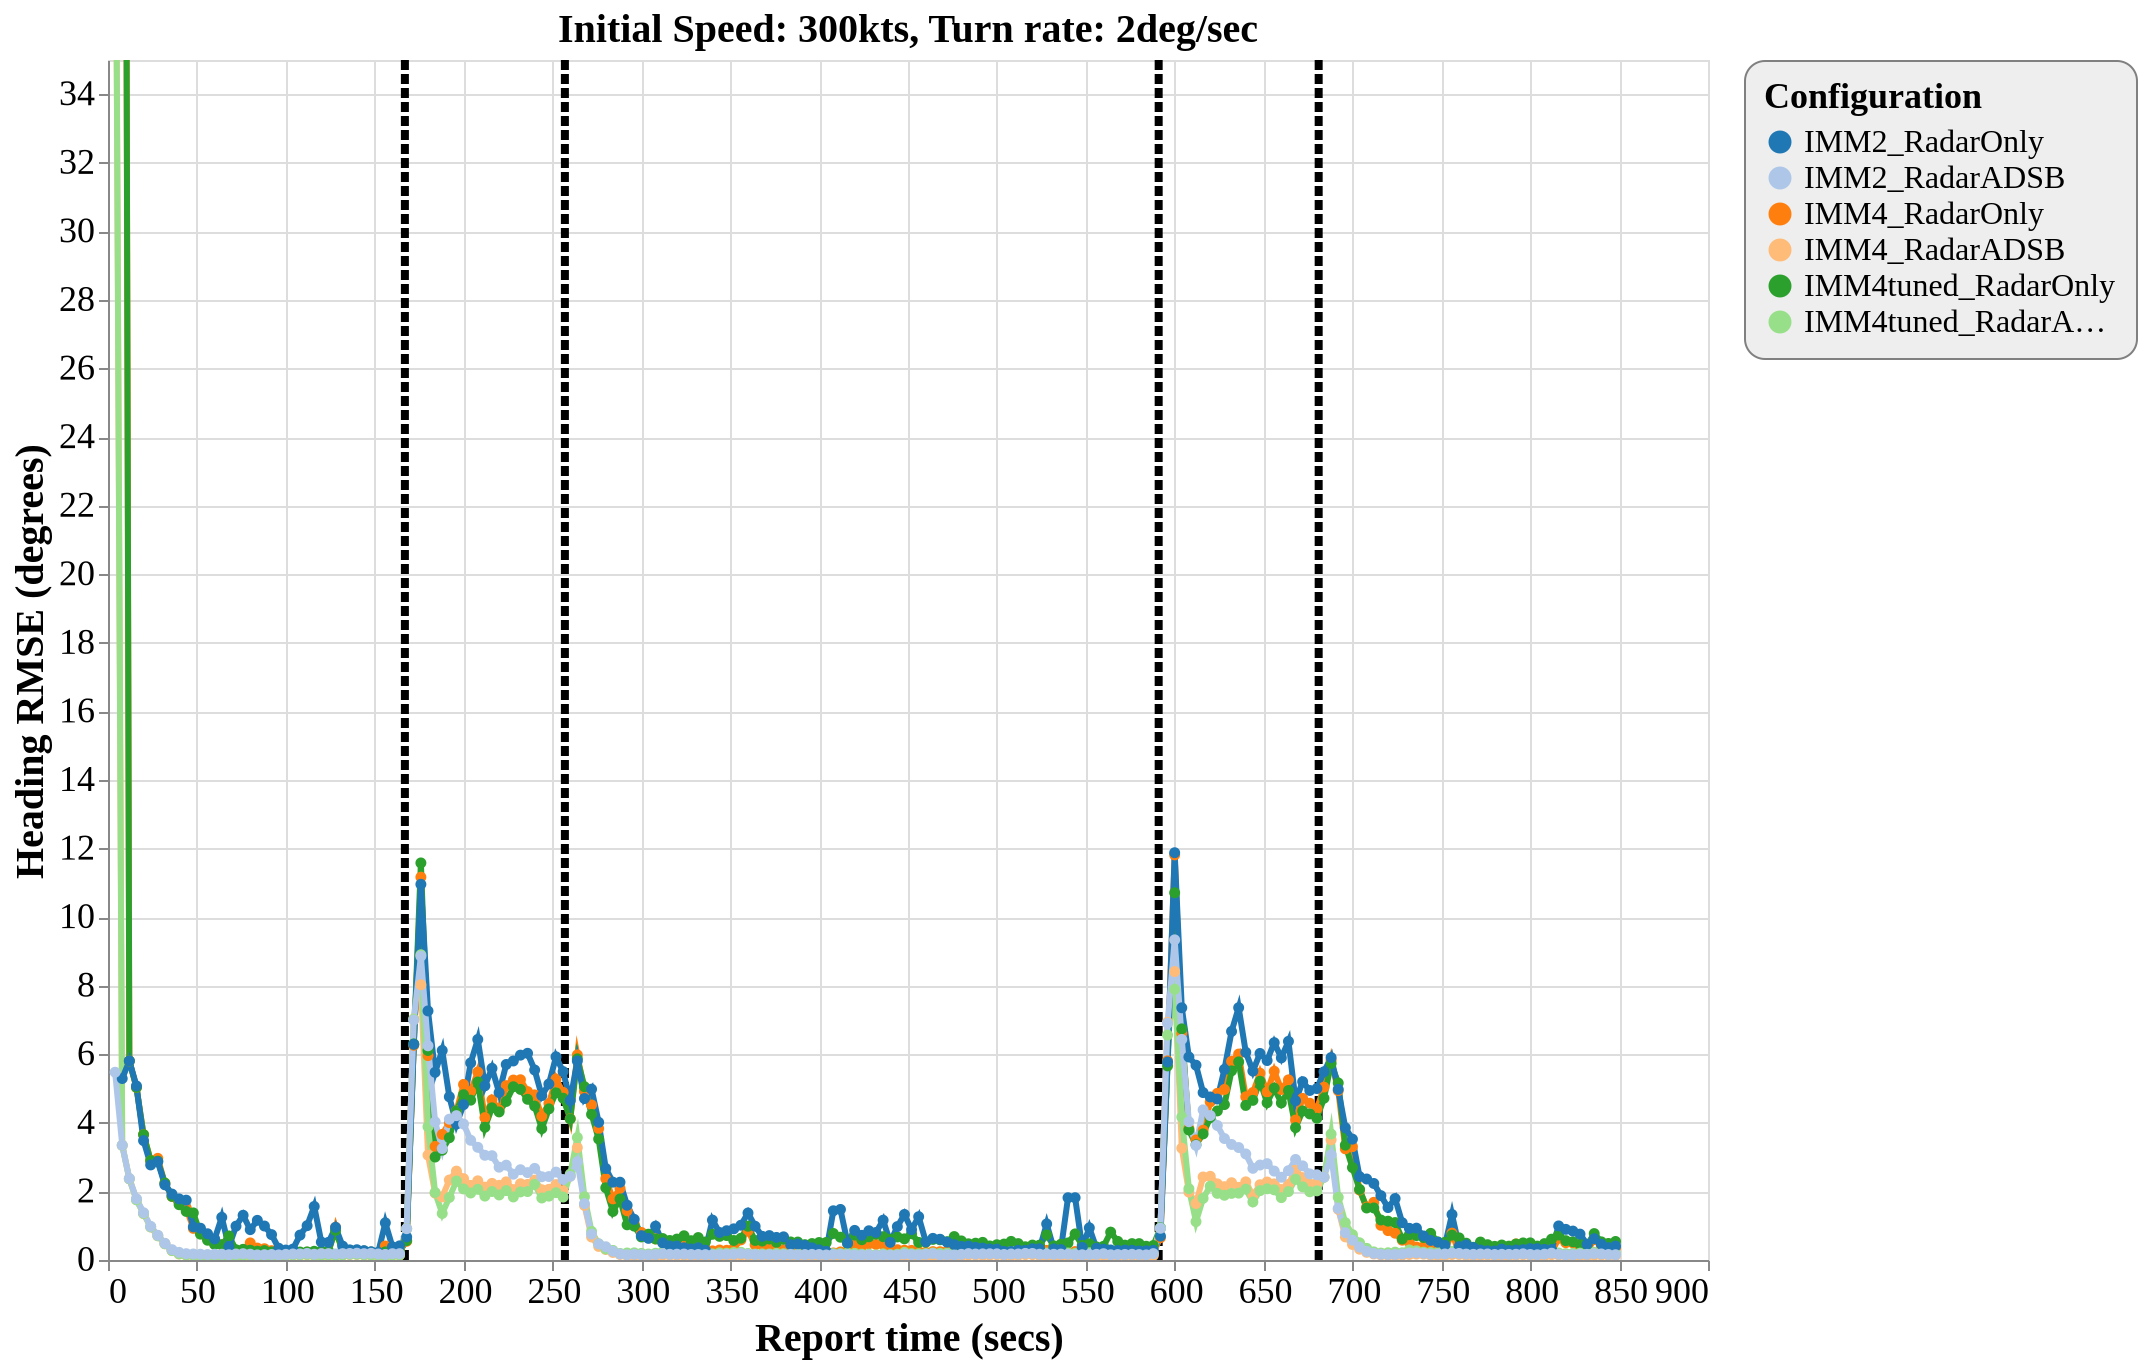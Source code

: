 {
  "config": {
    "view": {
      "continuousWidth": 800,
      "continuousHeight": 600
    },
    "axisX": {
      "labelFontSize": 18,
      "titleFontSize": 20
    },
    "axisY": {
      "labelFontSize": 18,
      "titleFontSize": 20
    },
    "font": "Times New Roman",
    "legend": {
      "cornerRadius": 10,
      "fillColor": "#EEEEEE",
      "labelFontSize": 16,
      "padding": 10,
      "strokeColor": "gray",
      "titleFontSize": 18
    },
    "title": {
      "fontSize": 20
    }
  },
  "layer": [
    {
      "data": {
        "name": "data-a3a467f209c6583c68f3d978a4c84e4a"
      },
      "mark": {
        "type": "rule",
        "strokeDash": [
          5,
          2
        ],
        "strokeWidth": 4
      },
      "encoding": {
        "color": {
          "type": "nominal",
          "field": "color",
          "scale": null
        },
        "x": {
          "type": "quantitative",
          "field": "tt"
        }
      }
    },
    {
      "data": {
        "name": "data-fbd9753bbeefc682b92a4b7551262cef"
      },
      "mark": {
        "type": "line",
        "point": true,
        "strokeWidth": 3
      },
      "encoding": {
        "color": {
          "type": "ordinal",
          "field": "config",
          "scale": {
            "scheme": "category20"
          },
          "sort": [
            "IMM2_RadarOnly",
            "IMM2_RadarADSB",
            "IMM4_RadarOnly",
            "IMM4_RadarADSB",
            "IMM4tuned_RadarOnly",
            "IMM4tuned_RadarADSB"
          ],
          "title": "Configuration"
        },
        "x": {
          "type": "quantitative",
          "field": "time",
          "title": "Report time (secs)"
        },
        "y": {
          "type": "quantitative",
          "field": "rmse_hdg",
          "scale": {
            "domain": [
              0,
              35
            ],
            "zero": false
          },
          "title": "Heading RMSE (degrees)"
        }
      },
      "selection": {
        "selector148": {
          "type": "interval",
          "bind": "scales",
          "encodings": [
            "x",
            "y"
          ]
        }
      },
      "title": "Initial Speed: 300kts, Turn rate: 2deg/sec"
    }
  ],
  "$schema": "https://vega.github.io/schema/vega-lite/v4.8.1.json",
  "datasets": {
    "data-a3a467f209c6583c68f3d978a4c84e4a": [
      {
        "tt": 167,
        "color": "black"
      },
      {
        "tt": 257,
        "color": "black"
      },
      {
        "tt": 591,
        "color": "black"
      },
      {
        "tt": 681,
        "color": "black"
      }
    ],
    "data-fbd9753bbeefc682b92a4b7551262cef": [
      {
        "scenario": "turns_new_08",
        "config": "IMM4_RadarOnly",
        "time": 4,
        "rmse_hdg": 90.0,
        "rmse_tr": 0.0,
        "p_uni": 0.0,
        "p_turn": 0.0
      },
      {
        "scenario": "turns_new_08",
        "config": "IMM4_RadarOnly",
        "time": 8,
        "rmse_hdg": 82.66683485118881,
        "rmse_tr": 0.0,
        "p_uni": 0.152156862745098,
        "p_turn": 0.0015686274509803
      },
      {
        "scenario": "turns_new_08",
        "config": "IMM4_RadarOnly",
        "time": 12,
        "rmse_hdg": 5.805328331544826,
        "rmse_tr": 1.1111111111111112e-05,
        "p_uni": 0.9607975308641976,
        "p_turn": 0.0131851851851851
      },
      {
        "scenario": "turns_new_08",
        "config": "IMM4_RadarOnly",
        "time": 16,
        "rmse_hdg": 5.034043097576428,
        "rmse_tr": 0.0004749698203836,
        "p_uni": 0.9202724770642202,
        "p_turn": 0.0276577981651376
      },
      {
        "scenario": "turns_new_08",
        "config": "IMM4_RadarOnly",
        "time": 20,
        "rmse_hdg": 3.6560200552825344,
        "rmse_tr": 0.0051835164681137,
        "p_uni": 0.8832578512396695,
        "p_turn": 0.043895867768595
      },
      {
        "scenario": "turns_new_08",
        "config": "IMM4_RadarOnly",
        "time": 24,
        "rmse_hdg": 2.891531050876304,
        "rmse_tr": 0.0120021778326798,
        "p_uni": 0.8540318181818182,
        "p_turn": 0.0572045454545454
      },
      {
        "scenario": "turns_new_08",
        "config": "IMM4_RadarOnly",
        "time": 28,
        "rmse_hdg": 2.965279786213489,
        "rmse_tr": 0.0274145466572229,
        "p_uni": 0.8533868421052632,
        "p_turn": 0.0610622807017543
      },
      {
        "scenario": "turns_new_08",
        "config": "IMM4_RadarOnly",
        "time": 32,
        "rmse_hdg": 2.230807808454343,
        "rmse_tr": 0.0259173133336536,
        "p_uni": 0.8630573913043478,
        "p_turn": 0.0600278260869565
      },
      {
        "scenario": "turns_new_08",
        "config": "IMM4_RadarOnly",
        "time": 36,
        "rmse_hdg": 1.854882898200783,
        "rmse_tr": 0.0215014567299388,
        "p_uni": 0.8710943396226415,
        "p_turn": 0.052477358490566
      },
      {
        "scenario": "turns_new_08",
        "config": "IMM4_RadarOnly",
        "time": 40,
        "rmse_hdg": 1.676484940101154,
        "rmse_tr": 0.0197023397844635,
        "p_uni": 0.8760807017543859,
        "p_turn": 0.0443219298245614
      },
      {
        "scenario": "turns_new_08",
        "config": "IMM4_RadarOnly",
        "time": 44,
        "rmse_hdg": 1.5161177075761003,
        "rmse_tr": 0.0263967556657521,
        "p_uni": 0.8891612903225806,
        "p_turn": 0.0450306451612903
      },
      {
        "scenario": "turns_new_08",
        "config": "IMM4_RadarOnly",
        "time": 48,
        "rmse_hdg": 0.9218679626391966,
        "rmse_tr": 0.0245965920879772,
        "p_uni": 0.907190990990991,
        "p_turn": 0.033518018018018
      },
      {
        "scenario": "turns_new_08",
        "config": "IMM4_RadarOnly",
        "time": 52,
        "rmse_hdg": 0.8062573175289421,
        "rmse_tr": 0.0153050955003835,
        "p_uni": 0.903268103448276,
        "p_turn": 0.0354620689655172
      },
      {
        "scenario": "turns_new_08",
        "config": "IMM4_RadarOnly",
        "time": 56,
        "rmse_hdg": 0.6205997395239938,
        "rmse_tr": 0.0122698369623466,
        "p_uni": 0.8953908256880734,
        "p_turn": 0.0388055045871559
      },
      {
        "scenario": "turns_new_08",
        "config": "IMM4_RadarOnly",
        "time": 60,
        "rmse_hdg": 0.4725579426634489,
        "rmse_tr": 0.0138449739166346,
        "p_uni": 0.9011587155963302,
        "p_turn": 0.0375284403669724
      },
      {
        "scenario": "turns_new_08",
        "config": "IMM4_RadarOnly",
        "time": 64,
        "rmse_hdg": 0.4394333009869191,
        "rmse_tr": 0.0178169166896296,
        "p_uni": 0.9005601626016261,
        "p_turn": 0.0369813008130081
      },
      {
        "scenario": "turns_new_08",
        "config": "IMM4_RadarOnly",
        "time": 68,
        "rmse_hdg": 0.2910646733421921,
        "rmse_tr": 0.0205895872152628,
        "p_uni": 0.8954779661016948,
        "p_turn": 0.0409211864406779
      },
      {
        "scenario": "turns_new_08",
        "config": "IMM4_RadarOnly",
        "time": 72,
        "rmse_hdg": 0.2732151006589314,
        "rmse_tr": 0.0270557724813283,
        "p_uni": 0.8958763157894737,
        "p_turn": 0.0404
      },
      {
        "scenario": "turns_new_08",
        "config": "IMM4_RadarOnly",
        "time": 76,
        "rmse_hdg": 0.2796700114694378,
        "rmse_tr": 0.0253080462937621,
        "p_uni": 0.8999180180180181,
        "p_turn": 0.0355117117117117
      },
      {
        "scenario": "turns_new_08",
        "config": "IMM4_RadarOnly",
        "time": 80,
        "rmse_hdg": 0.4985424209177648,
        "rmse_tr": 0.0253303178029806,
        "p_uni": 0.9019563636363636,
        "p_turn": 0.0374063636363636
      },
      {
        "scenario": "turns_new_08",
        "config": "IMM4_RadarOnly",
        "time": 84,
        "rmse_hdg": 0.3481253051275872,
        "rmse_tr": 0.0284894855951048,
        "p_uni": 0.8884157894736842,
        "p_turn": 0.0430710526315789
      },
      {
        "scenario": "turns_new_08",
        "config": "IMM4_RadarOnly",
        "time": 88,
        "rmse_hdg": 0.3288446336850402,
        "rmse_tr": 0.019048707984062,
        "p_uni": 0.9042353448275862,
        "p_turn": 0.0346689655172413
      },
      {
        "scenario": "turns_new_08",
        "config": "IMM4_RadarOnly",
        "time": 92,
        "rmse_hdg": 0.2724081399119075,
        "rmse_tr": 0.0105818094041372,
        "p_uni": 0.9059991150442478,
        "p_turn": 0.035358407079646
      },
      {
        "scenario": "turns_new_08",
        "config": "IMM4_RadarOnly",
        "time": 96,
        "rmse_hdg": 0.2081286714022097,
        "rmse_tr": 0.0350298932492326,
        "p_uni": 0.8994964912280701,
        "p_turn": 0.0387280701754386
      },
      {
        "scenario": "turns_new_08",
        "config": "IMM4_RadarOnly",
        "time": 100,
        "rmse_hdg": 0.2514955267991859,
        "rmse_tr": 0.0097336187172774,
        "p_uni": 0.8971277777777777,
        "p_turn": 0.0367675925925925
      },
      {
        "scenario": "turns_new_08",
        "config": "IMM4_RadarOnly",
        "time": 104,
        "rmse_hdg": 0.2434437611951982,
        "rmse_tr": 0.0178056575683528,
        "p_uni": 0.90579009009009,
        "p_turn": 0.0325801801801801
      },
      {
        "scenario": "turns_new_08",
        "config": "IMM4_RadarOnly",
        "time": 108,
        "rmse_hdg": 0.2103033523270608,
        "rmse_tr": 0.0166921288835986,
        "p_uni": 0.8963258333333334,
        "p_turn": 0.0398125
      },
      {
        "scenario": "turns_new_08",
        "config": "IMM4_RadarOnly",
        "time": 112,
        "rmse_hdg": 0.2264835150925902,
        "rmse_tr": 0.0195528870324652,
        "p_uni": 0.8848521739130435,
        "p_turn": 0.0442173913043478
      },
      {
        "scenario": "turns_new_08",
        "config": "IMM4_RadarOnly",
        "time": 116,
        "rmse_hdg": 0.2271698491236836,
        "rmse_tr": 0.0178720918380212,
        "p_uni": 0.8813403508771931,
        "p_turn": 0.0415070175438596
      },
      {
        "scenario": "turns_new_08",
        "config": "IMM4_RadarOnly",
        "time": 120,
        "rmse_hdg": 0.2177807162422162,
        "rmse_tr": 0.0134034296583189,
        "p_uni": 0.8815238532110092,
        "p_turn": 0.0426926605504587
      },
      {
        "scenario": "turns_new_08",
        "config": "IMM4_RadarOnly",
        "time": 124,
        "rmse_hdg": 0.2359336895874625,
        "rmse_tr": 0.0093347592948311,
        "p_uni": 0.8988420168067226,
        "p_turn": 0.0335134453781512
      },
      {
        "scenario": "turns_new_08",
        "config": "IMM4_RadarOnly",
        "time": 128,
        "rmse_hdg": 0.9513669915139864,
        "rmse_tr": 0.0420891950384305,
        "p_uni": 0.894456779661017,
        "p_turn": 0.0379533898305084
      },
      {
        "scenario": "turns_new_08",
        "config": "IMM4_RadarOnly",
        "time": 132,
        "rmse_hdg": 0.2495727441485716,
        "rmse_tr": 0.0285843848774733,
        "p_uni": 0.8884084033613445,
        "p_turn": 0.0374848739495798
      },
      {
        "scenario": "turns_new_08",
        "config": "IMM4_RadarOnly",
        "time": 136,
        "rmse_hdg": 0.2793953097860358,
        "rmse_tr": 0.0181848384052783,
        "p_uni": 0.8837513043478261,
        "p_turn": 0.0410182608695652
      },
      {
        "scenario": "turns_new_08",
        "config": "IMM4_RadarOnly",
        "time": 140,
        "rmse_hdg": 0.2750042881312329,
        "rmse_tr": 0.0188765053129595,
        "p_uni": 0.8755396226415094,
        "p_turn": 0.0421056603773584
      },
      {
        "scenario": "turns_new_08",
        "config": "IMM4_RadarOnly",
        "time": 144,
        "rmse_hdg": 0.2566262214658887,
        "rmse_tr": 0.0121786374659202,
        "p_uni": 0.8872780701754386,
        "p_turn": 0.0388114035087719
      },
      {
        "scenario": "turns_new_08",
        "config": "IMM4_RadarOnly",
        "time": 148,
        "rmse_hdg": 0.2222803342820659,
        "rmse_tr": 0.0084836645444385,
        "p_uni": 0.8926478632478633,
        "p_turn": 0.0371495726495726
      },
      {
        "scenario": "turns_new_08",
        "config": "IMM4_RadarOnly",
        "time": 152,
        "rmse_hdg": 0.2017826536554602,
        "rmse_tr": 0.0071966694576068,
        "p_uni": 0.8882854700854701,
        "p_turn": 0.0380145299145299
      },
      {
        "scenario": "turns_new_08",
        "config": "IMM4_RadarOnly",
        "time": 156,
        "rmse_hdg": 0.4080182125697552,
        "rmse_tr": 0.0298757943732195,
        "p_uni": 0.869059349593496,
        "p_turn": 0.0495520325203252
      },
      {
        "scenario": "turns_new_08",
        "config": "IMM4_RadarOnly",
        "time": 160,
        "rmse_hdg": 0.2977788142602188,
        "rmse_tr": 0.022621535953354,
        "p_uni": 0.8736212962962964,
        "p_turn": 0.0471398148148148
      },
      {
        "scenario": "turns_new_08",
        "config": "IMM4_RadarOnly",
        "time": 164,
        "rmse_hdg": 0.266815663503098,
        "rmse_tr": 0.0185255333152755,
        "p_uni": 0.8876350427350428,
        "p_turn": 0.0392692307692307
      },
      {
        "scenario": "turns_new_08",
        "config": "IMM4_RadarOnly",
        "time": 168,
        "rmse_hdg": 0.5462675694727153,
        "rmse_tr": 0.9712810067471704,
        "p_uni": 0.8830186440677966,
        "p_turn": 0.0412059322033898
      },
      {
        "scenario": "turns_new_08",
        "config": "IMM4_RadarOnly",
        "time": 172,
        "rmse_hdg": 6.261834470958225,
        "rmse_tr": 1.9935809116623628,
        "p_uni": 0.8629789915966387,
        "p_turn": 0.0505504201680672
      },
      {
        "scenario": "turns_new_08",
        "config": "IMM4_RadarOnly",
        "time": 176,
        "rmse_hdg": 11.165890977421546,
        "rmse_tr": 1.8623997926232236,
        "p_uni": 0.5152394957983193,
        "p_turn": 0.3472109243697479
      },
      {
        "scenario": "turns_new_08",
        "config": "IMM4_RadarOnly",
        "time": 180,
        "rmse_hdg": 5.9606152172321245,
        "rmse_tr": 1.3937902427698137,
        "p_uni": 0.0483268907563025,
        "p_turn": 0.8635361344537815
      },
      {
        "scenario": "turns_new_08",
        "config": "IMM4_RadarOnly",
        "time": 184,
        "rmse_hdg": 3.3111613196281704,
        "rmse_tr": 0.8730513892770483,
        "p_uni": 0.0539,
        "p_turn": 0.9040991150442478
      },
      {
        "scenario": "turns_new_08",
        "config": "IMM4_RadarOnly",
        "time": 188,
        "rmse_hdg": 3.663440195368465,
        "rmse_tr": 0.5396650937279802,
        "p_uni": 0.0822909090909091,
        "p_turn": 0.861695867768595
      },
      {
        "scenario": "turns_new_08",
        "config": "IMM4_RadarOnly",
        "time": 192,
        "rmse_hdg": 4.006649855665156,
        "rmse_tr": 0.3766239523389476,
        "p_uni": 0.1255081967213114,
        "p_turn": 0.7894483606557378
      },
      {
        "scenario": "turns_new_08",
        "config": "IMM4_RadarOnly",
        "time": 196,
        "rmse_hdg": 4.350220237185333,
        "rmse_tr": 0.2907665077288076,
        "p_uni": 0.0990159663865546,
        "p_turn": 0.8292529411764706
      },
      {
        "scenario": "turns_new_08",
        "config": "IMM4_RadarOnly",
        "time": 200,
        "rmse_hdg": 5.119320617813082,
        "rmse_tr": 0.2712548562402124,
        "p_uni": 0.1131262711864406,
        "p_turn": 0.8183508474576271
      },
      {
        "scenario": "turns_new_08",
        "config": "IMM4_RadarOnly",
        "time": 204,
        "rmse_hdg": 4.91797423228859,
        "rmse_tr": 0.2402853483597442,
        "p_uni": 0.1136745454545454,
        "p_turn": 0.8047090909090909
      },
      {
        "scenario": "turns_new_08",
        "config": "IMM4_RadarOnly",
        "time": 208,
        "rmse_hdg": 5.482277716183301,
        "rmse_tr": 0.2592289462232179,
        "p_uni": 0.114872,
        "p_turn": 0.8026015999999999
      },
      {
        "scenario": "turns_new_08",
        "config": "IMM4_RadarOnly",
        "time": 212,
        "rmse_hdg": 4.153429223475064,
        "rmse_tr": 0.1970941678487722,
        "p_uni": 0.0807033333333333,
        "p_turn": 0.8627866666666667
      },
      {
        "scenario": "turns_new_08",
        "config": "IMM4_RadarOnly",
        "time": 216,
        "rmse_hdg": 4.670740535587756,
        "rmse_tr": 0.1940719832836573,
        "p_uni": 0.1011104347826087,
        "p_turn": 0.8382626086956522
      },
      {
        "scenario": "turns_new_08",
        "config": "IMM4_RadarOnly",
        "time": 220,
        "rmse_hdg": 4.374623761915914,
        "rmse_tr": 0.2141198507943663,
        "p_uni": 0.1039,
        "p_turn": 0.830763025210084
      },
      {
        "scenario": "turns_new_08",
        "config": "IMM4_RadarOnly",
        "time": 224,
        "rmse_hdg": 5.085957965355558,
        "rmse_tr": 0.2084936037824225,
        "p_uni": 0.1291836363636363,
        "p_turn": 0.7936
      },
      {
        "scenario": "turns_new_08",
        "config": "IMM4_RadarOnly",
        "time": 228,
        "rmse_hdg": 5.2490501286766165,
        "rmse_tr": 0.2152739385991718,
        "p_uni": 0.127556,
        "p_turn": 0.7933583999999999
      },
      {
        "scenario": "turns_new_08",
        "config": "IMM4_RadarOnly",
        "time": 232,
        "rmse_hdg": 5.257200919675914,
        "rmse_tr": 0.2184833134451422,
        "p_uni": 0.1236373015873015,
        "p_turn": 0.801686507936508
      },
      {
        "scenario": "turns_new_08",
        "config": "IMM4_RadarOnly",
        "time": 236,
        "rmse_hdg": 4.911815099503613,
        "rmse_tr": 0.1929327087097729,
        "p_uni": 0.1074216216216216,
        "p_turn": 0.8307774774774775
      },
      {
        "scenario": "turns_new_08",
        "config": "IMM4_RadarOnly",
        "time": 240,
        "rmse_hdg": 4.815645310292843,
        "rmse_tr": 0.197841085530703,
        "p_uni": 0.1045446280991735,
        "p_turn": 0.8333553719008264
      },
      {
        "scenario": "turns_new_08",
        "config": "IMM4_RadarOnly",
        "time": 244,
        "rmse_hdg": 4.190618079620868,
        "rmse_tr": 0.236684560799294,
        "p_uni": 0.110354716981132,
        "p_turn": 0.8264037735849057
      },
      {
        "scenario": "turns_new_08",
        "config": "IMM4_RadarOnly",
        "time": 248,
        "rmse_hdg": 4.564034783358568,
        "rmse_tr": 0.2198220969564816,
        "p_uni": 0.1300560344827586,
        "p_turn": 0.800798275862069
      },
      {
        "scenario": "turns_new_08",
        "config": "IMM4_RadarOnly",
        "time": 252,
        "rmse_hdg": 5.280520373245014,
        "rmse_tr": 0.2347030207942045,
        "p_uni": 0.1290781954887218,
        "p_turn": 0.7953624060150375
      },
      {
        "scenario": "turns_new_08",
        "config": "IMM4_RadarOnly",
        "time": 256,
        "rmse_hdg": 4.889592604815042,
        "rmse_tr": 0.2145613015524789,
        "p_uni": 0.1107769911504424,
        "p_turn": 0.8216522123893805
      },
      {
        "scenario": "turns_new_08",
        "config": "IMM4_RadarOnly",
        "time": 260,
        "rmse_hdg": 4.118931399976436,
        "rmse_tr": 1.6806628009785962,
        "p_uni": 0.1292127118644067,
        "p_turn": 0.7858076271186442
      },
      {
        "scenario": "turns_new_08",
        "config": "IMM4_RadarOnly",
        "time": 264,
        "rmse_hdg": 5.981940770737818,
        "rmse_tr": 1.8457904447410696,
        "p_uni": 0.169376923076923,
        "p_turn": 0.734091452991453
      },
      {
        "scenario": "turns_new_08",
        "config": "IMM4_RadarOnly",
        "time": 268,
        "rmse_hdg": 4.913601441960346,
        "rmse_tr": 1.484329757924724,
        "p_uni": 0.2910226086956521,
        "p_turn": 0.5821660869565217
      },
      {
        "scenario": "turns_new_08",
        "config": "IMM4_RadarOnly",
        "time": 272,
        "rmse_hdg": 4.521856846944881,
        "rmse_tr": 1.09354062882238,
        "p_uni": 0.4164549180327869,
        "p_turn": 0.4368090163934426
      },
      {
        "scenario": "turns_new_08",
        "config": "IMM4_RadarOnly",
        "time": 276,
        "rmse_hdg": 3.8342774594913753,
        "rmse_tr": 0.7486950191682009,
        "p_uni": 0.5338172727272728,
        "p_turn": 0.3259518181818182
      },
      {
        "scenario": "turns_new_08",
        "config": "IMM4_RadarOnly",
        "time": 280,
        "rmse_hdg": 2.3718105625929704,
        "rmse_tr": 0.4852828341677985,
        "p_uni": 0.6435043103448276,
        "p_turn": 0.2359594827586207
      },
      {
        "scenario": "turns_new_08",
        "config": "IMM4_RadarOnly",
        "time": 284,
        "rmse_hdg": 1.7820285892367589,
        "rmse_tr": 0.3250320793233888,
        "p_uni": 0.7363785714285714,
        "p_turn": 0.1488482142857143
      },
      {
        "scenario": "turns_new_08",
        "config": "IMM4_RadarOnly",
        "time": 288,
        "rmse_hdg": 2.0882187498367637,
        "rmse_tr": 0.2212244386684051,
        "p_uni": 0.7978396226415094,
        "p_turn": 0.0994056603773584
      },
      {
        "scenario": "turns_new_08",
        "config": "IMM4_RadarOnly",
        "time": 292,
        "rmse_hdg": 1.4360718993142352,
        "rmse_tr": 0.1562709617939302,
        "p_uni": 0.83968,
        "p_turn": 0.07252
      },
      {
        "scenario": "turns_new_08",
        "config": "IMM4_RadarOnly",
        "time": 296,
        "rmse_hdg": 1.0570734826993304,
        "rmse_tr": 0.1058925062011718,
        "p_uni": 0.8557547826086956,
        "p_turn": 0.0628060869565217
      },
      {
        "scenario": "turns_new_08",
        "config": "IMM4_RadarOnly",
        "time": 300,
        "rmse_hdg": 0.8043284452185009,
        "rmse_tr": 0.0759943552864173,
        "p_uni": 0.8766619469026549,
        "p_turn": 0.0467522123893805
      },
      {
        "scenario": "turns_new_08",
        "config": "IMM4_RadarOnly",
        "time": 304,
        "rmse_hdg": 0.7234082467911365,
        "rmse_tr": 0.0528333917909459,
        "p_uni": 0.8736627118644068,
        "p_turn": 0.051293220338983
      },
      {
        "scenario": "turns_new_08",
        "config": "IMM4_RadarOnly",
        "time": 308,
        "rmse_hdg": 0.614617730752175,
        "rmse_tr": 0.03689805165881,
        "p_uni": 0.8877495495495495,
        "p_turn": 0.0415891891891891
      },
      {
        "scenario": "turns_new_08",
        "config": "IMM4_RadarOnly",
        "time": 312,
        "rmse_hdg": 0.5173336895481137,
        "rmse_tr": 0.0314760148715672,
        "p_uni": 0.8901178861788618,
        "p_turn": 0.0402414634146341
      },
      {
        "scenario": "turns_new_08",
        "config": "IMM4_RadarOnly",
        "time": 316,
        "rmse_hdg": 0.4201288664955175,
        "rmse_tr": 0.0206428203755652,
        "p_uni": 0.8845123966942149,
        "p_turn": 0.040190909090909
      },
      {
        "scenario": "turns_new_08",
        "config": "IMM4_RadarOnly",
        "time": 320,
        "rmse_hdg": 0.4289049241525043,
        "rmse_tr": 0.0143580231991969,
        "p_uni": 0.8850311320754717,
        "p_turn": 0.042738679245283
      },
      {
        "scenario": "turns_new_08",
        "config": "IMM4_RadarOnly",
        "time": 324,
        "rmse_hdg": 0.5585344342882651,
        "rmse_tr": 0.0145323837883338,
        "p_uni": 0.9000026785714287,
        "p_turn": 0.0384723214285714
      },
      {
        "scenario": "turns_new_08",
        "config": "IMM4_RadarOnly",
        "time": 328,
        "rmse_hdg": 0.4813503019709719,
        "rmse_tr": 0.0088412199277769,
        "p_uni": 0.9101377358490566,
        "p_turn": 0.0314150943396226
      },
      {
        "scenario": "turns_new_08",
        "config": "IMM4_RadarOnly",
        "time": 332,
        "rmse_hdg": 0.4224062345977227,
        "rmse_tr": 0.0098060700083677,
        "p_uni": 0.9001108108108108,
        "p_turn": 0.0372018018018018
      },
      {
        "scenario": "turns_new_08",
        "config": "IMM4_RadarOnly",
        "time": 336,
        "rmse_hdg": 0.3307173774385584,
        "rmse_tr": 0.0085482228457813,
        "p_uni": 0.9024341463414634,
        "p_turn": 0.0356520325203252
      },
      {
        "scenario": "turns_new_08",
        "config": "IMM4_RadarOnly",
        "time": 340,
        "rmse_hdg": 0.2661134707419851,
        "rmse_tr": 0.0142916813276959,
        "p_uni": 0.8900284482758621,
        "p_turn": 0.0418344827586206
      },
      {
        "scenario": "turns_new_08",
        "config": "IMM4_RadarOnly",
        "time": 344,
        "rmse_hdg": 0.2915344022449319,
        "rmse_tr": 0.0132300228372253,
        "p_uni": 0.8937119658119659,
        "p_turn": 0.0410051282051282
      },
      {
        "scenario": "turns_new_08",
        "config": "IMM4_RadarOnly",
        "time": 348,
        "rmse_hdg": 0.2825473745550029,
        "rmse_tr": 0.0153161094128753,
        "p_uni": 0.88835,
        "p_turn": 0.0411150943396226
      },
      {
        "scenario": "turns_new_08",
        "config": "IMM4_RadarOnly",
        "time": 352,
        "rmse_hdg": 0.3367585918820004,
        "rmse_tr": 0.0108761206319165,
        "p_uni": 0.8970507936507937,
        "p_turn": 0.038379365079365
      },
      {
        "scenario": "turns_new_08",
        "config": "IMM4_RadarOnly",
        "time": 356,
        "rmse_hdg": 0.5862137081542076,
        "rmse_tr": 0.0132659148242415,
        "p_uni": 0.8965767441860465,
        "p_turn": 0.0387356589147286
      },
      {
        "scenario": "turns_new_08",
        "config": "IMM4_RadarOnly",
        "time": 360,
        "rmse_hdg": 0.8545290092127952,
        "rmse_tr": 0.0339833047245261,
        "p_uni": 0.8825646551724138,
        "p_turn": 0.0455155172413793
      },
      {
        "scenario": "turns_new_08",
        "config": "IMM4_RadarOnly",
        "time": 364,
        "rmse_hdg": 0.4424009313629379,
        "rmse_tr": 0.0336820939272996,
        "p_uni": 0.8854964601769911,
        "p_turn": 0.0380690265486725
      },
      {
        "scenario": "turns_new_08",
        "config": "IMM4_RadarOnly",
        "time": 368,
        "rmse_hdg": 0.4327859790978723,
        "rmse_tr": 0.0172586398116464,
        "p_uni": 0.8904796296296297,
        "p_turn": 0.0368444444444444
      },
      {
        "scenario": "turns_new_08",
        "config": "IMM4_RadarOnly",
        "time": 372,
        "rmse_hdg": 0.3996626728890754,
        "rmse_tr": 0.0164109949821002,
        "p_uni": 0.8808378151260504,
        "p_turn": 0.0397613445378151
      },
      {
        "scenario": "turns_new_08",
        "config": "IMM4_RadarOnly",
        "time": 376,
        "rmse_hdg": 0.3669229873317796,
        "rmse_tr": 0.0097229484466249,
        "p_uni": 0.905797435897436,
        "p_turn": 0.033959829059829
      },
      {
        "scenario": "turns_new_08",
        "config": "IMM4_RadarOnly",
        "time": 380,
        "rmse_hdg": 0.3038119881405763,
        "rmse_tr": 0.0126032186638832,
        "p_uni": 0.8999741379310345,
        "p_turn": 0.0390672413793103
      },
      {
        "scenario": "turns_new_08",
        "config": "IMM4_RadarOnly",
        "time": 384,
        "rmse_hdg": 0.2795137347751028,
        "rmse_tr": 0.0173139713411915,
        "p_uni": 0.8997135135135135,
        "p_turn": 0.0391252252252252
      },
      {
        "scenario": "turns_new_08",
        "config": "IMM4_RadarOnly",
        "time": 388,
        "rmse_hdg": 0.2752762249087302,
        "rmse_tr": 0.011637894998667,
        "p_uni": 0.901118,
        "p_turn": 0.035606
      },
      {
        "scenario": "turns_new_08",
        "config": "IMM4_RadarOnly",
        "time": 392,
        "rmse_hdg": 0.2577700101859417,
        "rmse_tr": 0.0077506302264759,
        "p_uni": 0.9030008403361344,
        "p_turn": 0.0345672268907563
      },
      {
        "scenario": "turns_new_08",
        "config": "IMM4_RadarOnly",
        "time": 396,
        "rmse_hdg": 0.2477818955626027,
        "rmse_tr": 0.0071653608907168,
        "p_uni": 0.905196694214876,
        "p_turn": 0.0349223140495867
      },
      {
        "scenario": "turns_new_08",
        "config": "IMM4_RadarOnly",
        "time": 400,
        "rmse_hdg": 0.2169526871658182,
        "rmse_tr": 0.0095918649841349,
        "p_uni": 0.9003351351351352,
        "p_turn": 0.0384828828828828
      },
      {
        "scenario": "turns_new_08",
        "config": "IMM4_RadarOnly",
        "time": 404,
        "rmse_hdg": 0.1923197474153457,
        "rmse_tr": 0.0115610319183191,
        "p_uni": 0.9058377049180328,
        "p_turn": 0.0360696721311475
      },
      {
        "scenario": "turns_new_08",
        "config": "IMM4_RadarOnly",
        "time": 408,
        "rmse_hdg": 0.2050899918618776,
        "rmse_tr": 0.01380412636721,
        "p_uni": 0.8945542857142857,
        "p_turn": 0.0422314285714285
      },
      {
        "scenario": "turns_new_08",
        "config": "IMM4_RadarOnly",
        "time": 412,
        "rmse_hdg": 0.2356014340242555,
        "rmse_tr": 0.0162255805531177,
        "p_uni": 0.8853446428571429,
        "p_turn": 0.0450607142857142
      },
      {
        "scenario": "turns_new_08",
        "config": "IMM4_RadarOnly",
        "time": 416,
        "rmse_hdg": 0.2287879791290171,
        "rmse_tr": 0.0105979629260447,
        "p_uni": 0.9029007575757576,
        "p_turn": 0.0371318181818181
      },
      {
        "scenario": "turns_new_08",
        "config": "IMM4_RadarOnly",
        "time": 420,
        "rmse_hdg": 0.4716065222878134,
        "rmse_tr": 0.0154548467522519,
        "p_uni": 0.8962542372881356,
        "p_turn": 0.0439567796610169
      },
      {
        "scenario": "turns_new_08",
        "config": "IMM4_RadarOnly",
        "time": 424,
        "rmse_hdg": 0.4081186102103152,
        "rmse_tr": 0.0144154250717764,
        "p_uni": 0.9008904,
        "p_turn": 0.038324
      },
      {
        "scenario": "turns_new_08",
        "config": "IMM4_RadarOnly",
        "time": 428,
        "rmse_hdg": 0.4738200655791786,
        "rmse_tr": 0.012265450367894,
        "p_uni": 0.9012427272727274,
        "p_turn": 0.0388254545454545
      },
      {
        "scenario": "turns_new_08",
        "config": "IMM4_RadarOnly",
        "time": 432,
        "rmse_hdg": 0.453952254728019,
        "rmse_tr": 0.010827473760494,
        "p_uni": 0.8847957264957266,
        "p_turn": 0.0409059829059829
      },
      {
        "scenario": "turns_new_08",
        "config": "IMM4_RadarOnly",
        "time": 436,
        "rmse_hdg": 0.4567096680936711,
        "rmse_tr": 0.0141846406724933,
        "p_uni": 0.8957054263565891,
        "p_turn": 0.0410658914728682
      },
      {
        "scenario": "turns_new_08",
        "config": "IMM4_RadarOnly",
        "time": 440,
        "rmse_hdg": 0.3424667444794901,
        "rmse_tr": 0.0118484786483747,
        "p_uni": 0.8972702479338843,
        "p_turn": 0.0387123966942148
      },
      {
        "scenario": "turns_new_08",
        "config": "IMM4_RadarOnly",
        "time": 444,
        "rmse_hdg": 0.300343370745683,
        "rmse_tr": 0.01375968877147,
        "p_uni": 0.8862877192982456,
        "p_turn": 0.0446736842105263
      },
      {
        "scenario": "turns_new_08",
        "config": "IMM4_RadarOnly",
        "time": 448,
        "rmse_hdg": 0.2854447471993537,
        "rmse_tr": 0.0166305831616421,
        "p_uni": 0.8899324074074074,
        "p_turn": 0.0425638888888888
      },
      {
        "scenario": "turns_new_08",
        "config": "IMM4_RadarOnly",
        "time": 452,
        "rmse_hdg": 0.2811173358612722,
        "rmse_tr": 0.0188467203928221,
        "p_uni": 0.895648695652174,
        "p_turn": 0.040675652173913
      },
      {
        "scenario": "turns_new_08",
        "config": "IMM4_RadarOnly",
        "time": 456,
        "rmse_hdg": 0.2411550377089146,
        "rmse_tr": 0.0147377187509567,
        "p_uni": 0.8888044247787611,
        "p_turn": 0.0407610619469026
      },
      {
        "scenario": "turns_new_08",
        "config": "IMM4_RadarOnly",
        "time": 460,
        "rmse_hdg": 0.2238818369655691,
        "rmse_tr": 0.0131477273717831,
        "p_uni": 0.9002589743589743,
        "p_turn": 0.0382034188034188
      },
      {
        "scenario": "turns_new_08",
        "config": "IMM4_RadarOnly",
        "time": 464,
        "rmse_hdg": 0.2448301518985922,
        "rmse_tr": 0.0147516045251211,
        "p_uni": 0.883766393442623,
        "p_turn": 0.0449975409836065
      },
      {
        "scenario": "turns_new_08",
        "config": "IMM4_RadarOnly",
        "time": 468,
        "rmse_hdg": 0.24236217336235,
        "rmse_tr": 0.0151012384871623,
        "p_uni": 0.8978817307692307,
        "p_turn": 0.038775
      },
      {
        "scenario": "turns_new_08",
        "config": "IMM4_RadarOnly",
        "time": 472,
        "rmse_hdg": 0.2560566343604481,
        "rmse_tr": 0.0160769011317479,
        "p_uni": 0.8977525,
        "p_turn": 0.0394775
      },
      {
        "scenario": "turns_new_08",
        "config": "IMM4_RadarOnly",
        "time": 476,
        "rmse_hdg": 0.3156745368621607,
        "rmse_tr": 0.013657156874119,
        "p_uni": 0.8969710743801653,
        "p_turn": 0.0414066115702479
      },
      {
        "scenario": "turns_new_08",
        "config": "IMM4_RadarOnly",
        "time": 480,
        "rmse_hdg": 0.2443023141307823,
        "rmse_tr": 0.0124730053342795,
        "p_uni": 0.8970758620689655,
        "p_turn": 0.0392310344827586
      },
      {
        "scenario": "turns_new_08",
        "config": "IMM4_RadarOnly",
        "time": 484,
        "rmse_hdg": 0.2733704537046353,
        "rmse_tr": 0.0125630509007121,
        "p_uni": 0.902395041322314,
        "p_turn": 0.037
      },
      {
        "scenario": "turns_new_08",
        "config": "IMM4_RadarOnly",
        "time": 488,
        "rmse_hdg": 0.2688421585144149,
        "rmse_tr": 0.0088059814747995,
        "p_uni": 0.8991893805309735,
        "p_turn": 0.0372221238938053
      },
      {
        "scenario": "turns_new_08",
        "config": "IMM4_RadarOnly",
        "time": 492,
        "rmse_hdg": 0.2338821229970918,
        "rmse_tr": 0.0099212791343161,
        "p_uni": 0.8958186440677965,
        "p_turn": 0.0388813559322033
      },
      {
        "scenario": "turns_new_08",
        "config": "IMM4_RadarOnly",
        "time": 496,
        "rmse_hdg": 0.2363392688488317,
        "rmse_tr": 0.0075594983712545,
        "p_uni": 0.90401328125,
        "p_turn": 0.03513671875
      },
      {
        "scenario": "turns_new_08",
        "config": "IMM4_RadarOnly",
        "time": 500,
        "rmse_hdg": 0.2466424104497821,
        "rmse_tr": 0.0092205595247098,
        "p_uni": 0.8983829059829059,
        "p_turn": 0.0393452991452991
      },
      {
        "scenario": "turns_new_08",
        "config": "IMM4_RadarOnly",
        "time": 504,
        "rmse_hdg": 0.2136057568391803,
        "rmse_tr": 0.0101008742834629,
        "p_uni": 0.8975991935483871,
        "p_turn": 0.0367120967741935
      },
      {
        "scenario": "turns_new_08",
        "config": "IMM4_RadarOnly",
        "time": 508,
        "rmse_hdg": 0.2187851666647972,
        "rmse_tr": 0.0117094413593968,
        "p_uni": 0.8901559322033898,
        "p_turn": 0.0434855932203389
      },
      {
        "scenario": "turns_new_08",
        "config": "IMM4_RadarOnly",
        "time": 512,
        "rmse_hdg": 0.2129008823708484,
        "rmse_tr": 0.0120732585257076,
        "p_uni": 0.8953526785714285,
        "p_turn": 0.0410598214285714
      },
      {
        "scenario": "turns_new_08",
        "config": "IMM4_RadarOnly",
        "time": 516,
        "rmse_hdg": 0.1979153652531264,
        "rmse_tr": 0.0084496968613779,
        "p_uni": 0.9028418032786883,
        "p_turn": 0.0342524590163934
      },
      {
        "scenario": "turns_new_08",
        "config": "IMM4_RadarOnly",
        "time": 520,
        "rmse_hdg": 0.2876733081177146,
        "rmse_tr": 0.0083772290228747,
        "p_uni": 0.901756779661017,
        "p_turn": 0.0351567796610169
      },
      {
        "scenario": "turns_new_08",
        "config": "IMM4_RadarOnly",
        "time": 524,
        "rmse_hdg": 0.3137299726301203,
        "rmse_tr": 0.0086100716218469,
        "p_uni": 0.8903606837606838,
        "p_turn": 0.0363794871794871
      },
      {
        "scenario": "turns_new_08",
        "config": "IMM4_RadarOnly",
        "time": 528,
        "rmse_hdg": 0.2815574120338247,
        "rmse_tr": 0.0277540377273198,
        "p_uni": 0.8866101694915255,
        "p_turn": 0.0428466101694915
      },
      {
        "scenario": "turns_new_08",
        "config": "IMM4_RadarOnly",
        "time": 532,
        "rmse_hdg": 0.2608202148339381,
        "rmse_tr": 0.0258899556937674,
        "p_uni": 0.8976883495145631,
        "p_turn": 0.035757281553398
      },
      {
        "scenario": "turns_new_08",
        "config": "IMM4_RadarOnly",
        "time": 536,
        "rmse_hdg": 0.2136763908343641,
        "rmse_tr": 0.0211012170265129,
        "p_uni": 0.891196,
        "p_turn": 0.0378847999999999
      },
      {
        "scenario": "turns_new_08",
        "config": "IMM4_RadarOnly",
        "time": 540,
        "rmse_hdg": 0.219146070008113,
        "rmse_tr": 0.0239163124247865,
        "p_uni": 0.8862091666666667,
        "p_turn": 0.0433525
      },
      {
        "scenario": "turns_new_08",
        "config": "IMM4_RadarOnly",
        "time": 544,
        "rmse_hdg": 0.246412352813425,
        "rmse_tr": 0.0273126989477335,
        "p_uni": 0.8864552380952381,
        "p_turn": 0.0405723809523809
      },
      {
        "scenario": "turns_new_08",
        "config": "IMM4_RadarOnly",
        "time": 548,
        "rmse_hdg": 0.2536878438630684,
        "rmse_tr": 0.0163409117931065,
        "p_uni": 0.9019380530973452,
        "p_turn": 0.0353893805309734
      },
      {
        "scenario": "turns_new_08",
        "config": "IMM4_RadarOnly",
        "time": 552,
        "rmse_hdg": 0.231478169288473,
        "rmse_tr": 0.0129735789202517,
        "p_uni": 0.8975178571428571,
        "p_turn": 0.0388160714285714
      },
      {
        "scenario": "turns_new_08",
        "config": "IMM4_RadarOnly",
        "time": 556,
        "rmse_hdg": 0.2109064072166668,
        "rmse_tr": 0.0112464896484087,
        "p_uni": 0.8958873949579832,
        "p_turn": 0.0344924369747899
      },
      {
        "scenario": "turns_new_08",
        "config": "IMM4_RadarOnly",
        "time": 560,
        "rmse_hdg": 0.2040029105184541,
        "rmse_tr": 0.0088890074319352,
        "p_uni": 0.896559375,
        "p_turn": 0.03619765625
      },
      {
        "scenario": "turns_new_08",
        "config": "IMM4_RadarOnly",
        "time": 564,
        "rmse_hdg": 0.2148405955155626,
        "rmse_tr": 0.0155852434955253,
        "p_uni": 0.8867083333333333,
        "p_turn": 0.0439601851851851
      },
      {
        "scenario": "turns_new_08",
        "config": "IMM4_RadarOnly",
        "time": 568,
        "rmse_hdg": 0.2138210570651179,
        "rmse_tr": 0.0120037918391864,
        "p_uni": 0.8957194444444445,
        "p_turn": 0.037212037037037
      },
      {
        "scenario": "turns_new_08",
        "config": "IMM4_RadarOnly",
        "time": 572,
        "rmse_hdg": 0.196606342863228,
        "rmse_tr": 0.0084641639913267,
        "p_uni": 0.89559009009009,
        "p_turn": 0.0372684684684684
      },
      {
        "scenario": "turns_new_08",
        "config": "IMM4_RadarOnly",
        "time": 576,
        "rmse_hdg": 0.1942810663532692,
        "rmse_tr": 0.0089769271601666,
        "p_uni": 0.8974424778761062,
        "p_turn": 0.0359008849557522
      },
      {
        "scenario": "turns_new_08",
        "config": "IMM4_RadarOnly",
        "time": 580,
        "rmse_hdg": 0.1855222018922727,
        "rmse_tr": 0.0091894074936327,
        "p_uni": 0.8864100840336134,
        "p_turn": 0.0397563025210084
      },
      {
        "scenario": "turns_new_08",
        "config": "IMM4_RadarOnly",
        "time": 584,
        "rmse_hdg": 0.1942889968210093,
        "rmse_tr": 0.0079082574385439,
        "p_uni": 0.8903249999999999,
        "p_turn": 0.0349267857142857
      },
      {
        "scenario": "turns_new_08",
        "config": "IMM4_RadarOnly",
        "time": 588,
        "rmse_hdg": 0.2053603694872304,
        "rmse_tr": 0.0104364420198599,
        "p_uni": 0.8962542372881356,
        "p_turn": 0.0368279661016949
      },
      {
        "scenario": "turns_new_08",
        "config": "IMM4_RadarOnly",
        "time": 592,
        "rmse_hdg": 0.6521001117806356,
        "rmse_tr": 0.9913087797768892,
        "p_uni": 0.8874843137254902,
        "p_turn": 0.0414892156862745
      },
      {
        "scenario": "turns_new_08",
        "config": "IMM4_RadarOnly",
        "time": 596,
        "rmse_hdg": 5.808815596471407,
        "rmse_tr": 1.9921992055323707,
        "p_uni": 0.8742333333333334,
        "p_turn": 0.0454238095238095
      },
      {
        "scenario": "turns_new_08",
        "config": "IMM4_RadarOnly",
        "time": 600,
        "rmse_hdg": 11.814591744463002,
        "rmse_tr": 1.892912113229956,
        "p_uni": 0.5795746031746032,
        "p_turn": 0.2944484126984126
      },
      {
        "scenario": "turns_new_08",
        "config": "IMM4_RadarOnly",
        "time": 604,
        "rmse_hdg": 6.6085673379524605,
        "rmse_tr": 1.4388760727641243,
        "p_uni": 0.0632184873949579,
        "p_turn": 0.8516857142857143
      },
      {
        "scenario": "turns_new_08",
        "config": "IMM4_RadarOnly",
        "time": 608,
        "rmse_hdg": 3.838312388550579,
        "rmse_tr": 0.9579930025094876,
        "p_uni": 0.0548915966386554,
        "p_turn": 0.8897579831932774
      },
      {
        "scenario": "turns_new_08",
        "config": "IMM4_RadarOnly",
        "time": 612,
        "rmse_hdg": 3.501709037096803,
        "rmse_tr": 0.5859036949924665,
        "p_uni": 0.0893145631067961,
        "p_turn": 0.8534728155339807
      },
      {
        "scenario": "turns_new_08",
        "config": "IMM4_RadarOnly",
        "time": 616,
        "rmse_hdg": 3.783932469615267,
        "rmse_tr": 0.3724615844795856,
        "p_uni": 0.1110252173913043,
        "p_turn": 0.8208147826086956
      },
      {
        "scenario": "turns_new_08",
        "config": "IMM4_RadarOnly",
        "time": 620,
        "rmse_hdg": 4.609552276360898,
        "rmse_tr": 0.2624919113864408,
        "p_uni": 0.1291425196850393,
        "p_turn": 0.7948653543307087
      },
      {
        "scenario": "turns_new_08",
        "config": "IMM4_RadarOnly",
        "time": 624,
        "rmse_hdg": 4.860539414420782,
        "rmse_tr": 0.215071157831622,
        "p_uni": 0.124951724137931,
        "p_turn": 0.8028396551724138
      },
      {
        "scenario": "turns_new_08",
        "config": "IMM4_RadarOnly",
        "time": 628,
        "rmse_hdg": 4.974158799355613,
        "rmse_tr": 0.2054131230488686,
        "p_uni": 0.1196310344827586,
        "p_turn": 0.8134396551724138
      },
      {
        "scenario": "turns_new_08",
        "config": "IMM4_RadarOnly",
        "time": 632,
        "rmse_hdg": 5.794496953144425,
        "rmse_tr": 0.2235654768292871,
        "p_uni": 0.1325635514018691,
        "p_turn": 0.7954065420560749
      },
      {
        "scenario": "turns_new_08",
        "config": "IMM4_RadarOnly",
        "time": 636,
        "rmse_hdg": 6.006207743059907,
        "rmse_tr": 0.2482543932819392,
        "p_uni": 0.1432873873873874,
        "p_turn": 0.777245045045045
      },
      {
        "scenario": "turns_new_08",
        "config": "IMM4_RadarOnly",
        "time": 640,
        "rmse_hdg": 4.759600363040332,
        "rmse_tr": 0.2129692296183362,
        "p_uni": 0.1053154471544715,
        "p_turn": 0.825049593495935
      },
      {
        "scenario": "turns_new_08",
        "config": "IMM4_RadarOnly",
        "time": 644,
        "rmse_hdg": 4.883815334311399,
        "rmse_tr": 0.2063828652504018,
        "p_uni": 0.1029,
        "p_turn": 0.8343939655172413
      },
      {
        "scenario": "turns_new_08",
        "config": "IMM4_RadarOnly",
        "time": 648,
        "rmse_hdg": 5.448218264451716,
        "rmse_tr": 0.2137249363575823,
        "p_uni": 0.1174947368421052,
        "p_turn": 0.8163877192982456
      },
      {
        "scenario": "turns_new_08",
        "config": "IMM4_RadarOnly",
        "time": 652,
        "rmse_hdg": 4.900490014915419,
        "rmse_tr": 0.1919219206319268,
        "p_uni": 0.1056885714285714,
        "p_turn": 0.8287866666666667
      },
      {
        "scenario": "turns_new_08",
        "config": "IMM4_RadarOnly",
        "time": 656,
        "rmse_hdg": 5.504811973412115,
        "rmse_tr": 0.226007061278122,
        "p_uni": 0.1140339805825242,
        "p_turn": 0.8184718446601942
      },
      {
        "scenario": "turns_new_08",
        "config": "IMM4_RadarOnly",
        "time": 660,
        "rmse_hdg": 4.974207297224625,
        "rmse_tr": 0.252067029691761,
        "p_uni": 0.1175338983050847,
        "p_turn": 0.8154703389830508
      },
      {
        "scenario": "turns_new_08",
        "config": "IMM4_RadarOnly",
        "time": 664,
        "rmse_hdg": 5.253065264039738,
        "rmse_tr": 0.2110300164101945,
        "p_uni": 0.1140573913043478,
        "p_turn": 0.8162591304347826
      },
      {
        "scenario": "turns_new_08",
        "config": "IMM4_RadarOnly",
        "time": 668,
        "rmse_hdg": 4.082153997218692,
        "rmse_tr": 0.1773567468156361,
        "p_uni": 0.088676923076923,
        "p_turn": 0.8505735042735043
      },
      {
        "scenario": "turns_new_08",
        "config": "IMM4_RadarOnly",
        "time": 672,
        "rmse_hdg": 4.715108862554406,
        "rmse_tr": 0.2034267461359942,
        "p_uni": 0.0969747826086956,
        "p_turn": 0.8360286956521739
      },
      {
        "scenario": "turns_new_08",
        "config": "IMM4_RadarOnly",
        "time": 676,
        "rmse_hdg": 4.57219436346702,
        "rmse_tr": 0.207428746678115,
        "p_uni": 0.1098556701030927,
        "p_turn": 0.8217041237113402
      },
      {
        "scenario": "turns_new_08",
        "config": "IMM4_RadarOnly",
        "time": 680,
        "rmse_hdg": 4.409718564369174,
        "rmse_tr": 0.2191633952138287,
        "p_uni": 0.1033264462809917,
        "p_turn": 0.8319148760330578
      },
      {
        "scenario": "turns_new_08",
        "config": "IMM4_RadarOnly",
        "time": 684,
        "rmse_hdg": 5.040733316108578,
        "rmse_tr": 1.771809235405061,
        "p_uni": 0.1099182539682539,
        "p_turn": 0.820454761904762
      },
      {
        "scenario": "turns_new_08",
        "config": "IMM4_RadarOnly",
        "time": 688,
        "rmse_hdg": 5.829722403575688,
        "rmse_tr": 1.7950197787364477,
        "p_uni": 0.1672477064220183,
        "p_turn": 0.7340119266055046
      },
      {
        "scenario": "turns_new_08",
        "config": "IMM4_RadarOnly",
        "time": 692,
        "rmse_hdg": 4.939701624263568,
        "rmse_tr": 1.4132110692157227,
        "p_uni": 0.2744777777777777,
        "p_turn": 0.5783760683760684
      },
      {
        "scenario": "turns_new_08",
        "config": "IMM4_RadarOnly",
        "time": 696,
        "rmse_hdg": 3.242715959826964,
        "rmse_tr": 0.9734093299785658,
        "p_uni": 0.4151475728155339,
        "p_turn": 0.4273922330097087
      },
      {
        "scenario": "turns_new_08",
        "config": "IMM4_RadarOnly",
        "time": 700,
        "rmse_hdg": 3.3062159326189584,
        "rmse_tr": 0.6455234768294109,
        "p_uni": 0.4926362068965517,
        "p_turn": 0.3546396551724137
      },
      {
        "scenario": "turns_new_08",
        "config": "IMM4_RadarOnly",
        "time": 704,
        "rmse_hdg": 2.0413694293994946,
        "rmse_tr": 0.413608273742834,
        "p_uni": 0.6437813953488372,
        "p_turn": 0.1999108527131783
      },
      {
        "scenario": "turns_new_08",
        "config": "IMM4_RadarOnly",
        "time": 708,
        "rmse_hdg": 1.5451222370002733,
        "rmse_tr": 0.2733224958309739,
        "p_uni": 0.7265609090909091,
        "p_turn": 0.1348563636363636
      },
      {
        "scenario": "turns_new_08",
        "config": "IMM4_RadarOnly",
        "time": 712,
        "rmse_hdg": 1.6822588855414595,
        "rmse_tr": 0.2064335968682578,
        "p_uni": 0.7696941176470588,
        "p_turn": 0.1071411764705882
      },
      {
        "scenario": "turns_new_08",
        "config": "IMM4_RadarOnly",
        "time": 716,
        "rmse_hdg": 1.0116780729878878,
        "rmse_tr": 0.138648660053314,
        "p_uni": 0.8252532710280374,
        "p_turn": 0.0655822429906542
      },
      {
        "scenario": "turns_new_08",
        "config": "IMM4_RadarOnly",
        "time": 720,
        "rmse_hdg": 0.8567210217398136,
        "rmse_tr": 0.0934403163911206,
        "p_uni": 0.8585609090909091,
        "p_turn": 0.052430909090909
      },
      {
        "scenario": "turns_new_08",
        "config": "IMM4_RadarOnly",
        "time": 724,
        "rmse_hdg": 0.781605454570382,
        "rmse_tr": 0.0824764647890202,
        "p_uni": 0.857807874015748,
        "p_turn": 0.0502881889763779
      },
      {
        "scenario": "turns_new_08",
        "config": "IMM4_RadarOnly",
        "time": 728,
        "rmse_hdg": 0.5772740927421397,
        "rmse_tr": 0.0547326281868073,
        "p_uni": 0.8839084033613446,
        "p_turn": 0.0402126050420168
      },
      {
        "scenario": "turns_new_08",
        "config": "IMM4_RadarOnly",
        "time": 732,
        "rmse_hdg": 0.519840002614827,
        "rmse_tr": 0.0392963125113686,
        "p_uni": 0.8892752212389381,
        "p_turn": 0.0389035398230088
      },
      {
        "scenario": "turns_new_08",
        "config": "IMM4_RadarOnly",
        "time": 736,
        "rmse_hdg": 0.3781466848383544,
        "rmse_tr": 0.0278462622632535,
        "p_uni": 0.8925940677966101,
        "p_turn": 0.0357406779661016
      },
      {
        "scenario": "turns_new_08",
        "config": "IMM4_RadarOnly",
        "time": 740,
        "rmse_hdg": 0.3861762233381258,
        "rmse_tr": 0.0239758349255528,
        "p_uni": 0.9002547169811321,
        "p_turn": 0.0354084905660377
      },
      {
        "scenario": "turns_new_08",
        "config": "IMM4_RadarOnly",
        "time": 744,
        "rmse_hdg": 0.2851654392297427,
        "rmse_tr": 0.0197194120116202,
        "p_uni": 0.8894462184873949,
        "p_turn": 0.0415563025210084
      },
      {
        "scenario": "turns_new_08",
        "config": "IMM4_RadarOnly",
        "time": 748,
        "rmse_hdg": 0.3403515829256563,
        "rmse_tr": 0.01582373154474,
        "p_uni": 0.8937296,
        "p_turn": 0.0366072
      },
      {
        "scenario": "turns_new_08",
        "config": "IMM4_RadarOnly",
        "time": 752,
        "rmse_hdg": 0.2620599904535055,
        "rmse_tr": 0.0121158624458606,
        "p_uni": 0.8907956140350878,
        "p_turn": 0.0401508771929824
      },
      {
        "scenario": "turns_new_08",
        "config": "IMM4_RadarOnly",
        "time": 756,
        "rmse_hdg": 0.7837380800696496,
        "rmse_tr": 0.0417900333902271,
        "p_uni": 0.8853907563025211,
        "p_turn": 0.0401033613445378
      },
      {
        "scenario": "turns_new_08",
        "config": "IMM4_RadarOnly",
        "time": 760,
        "rmse_hdg": 0.2074154137140099,
        "rmse_tr": 0.0157150742184791,
        "p_uni": 0.8903240384615384,
        "p_turn": 0.0399721153846153
      },
      {
        "scenario": "turns_new_08",
        "config": "IMM4_RadarOnly",
        "time": 764,
        "rmse_hdg": 0.2408164487394313,
        "rmse_tr": 0.0191667864411157,
        "p_uni": 0.8897066115702479,
        "p_turn": 0.0374520661157024
      },
      {
        "scenario": "turns_new_08",
        "config": "IMM4_RadarOnly",
        "time": 768,
        "rmse_hdg": 0.2215040913843358,
        "rmse_tr": 0.0158197759939892,
        "p_uni": 0.90198359375,
        "p_turn": 0.03209453125
      },
      {
        "scenario": "turns_new_08",
        "config": "IMM4_RadarOnly",
        "time": 772,
        "rmse_hdg": 0.2318020144714953,
        "rmse_tr": 0.0123676576812967,
        "p_uni": 0.8956530434782609,
        "p_turn": 0.0368486956521739
      },
      {
        "scenario": "turns_new_08",
        "config": "IMM4_RadarOnly",
        "time": 776,
        "rmse_hdg": 0.2045406689289485,
        "rmse_tr": 0.0105900974468805,
        "p_uni": 0.8956139344262295,
        "p_turn": 0.0371762295081967
      },
      {
        "scenario": "turns_new_08",
        "config": "IMM4_RadarOnly",
        "time": 780,
        "rmse_hdg": 0.2096436272593331,
        "rmse_tr": 0.0114097555855733,
        "p_uni": 0.8981936936936937,
        "p_turn": 0.0348963963963964
      },
      {
        "scenario": "turns_new_08",
        "config": "IMM4_RadarOnly",
        "time": 784,
        "rmse_hdg": 0.2431677518824308,
        "rmse_tr": 0.0094270002298362,
        "p_uni": 0.8968712962962962,
        "p_turn": 0.0348805555555555
      },
      {
        "scenario": "turns_new_08",
        "config": "IMM4_RadarOnly",
        "time": 788,
        "rmse_hdg": 0.210100127301397,
        "rmse_tr": 0.0191102170794943,
        "p_uni": 0.8930063492063492,
        "p_turn": 0.0375468253968254
      },
      {
        "scenario": "turns_new_08",
        "config": "IMM4_RadarOnly",
        "time": 792,
        "rmse_hdg": 0.468711887339475,
        "rmse_tr": 0.0329877275159515,
        "p_uni": 0.8929058333333334,
        "p_turn": 0.0406458333333333
      },
      {
        "scenario": "turns_new_08",
        "config": "IMM4_RadarOnly",
        "time": 796,
        "rmse_hdg": 0.3464233922047798,
        "rmse_tr": 0.0187298135780008,
        "p_uni": 0.8916833333333333,
        "p_turn": 0.0409883333333333
      },
      {
        "scenario": "turns_new_08",
        "config": "IMM4_RadarOnly",
        "time": 800,
        "rmse_hdg": 0.2685848378558452,
        "rmse_tr": 0.01193714631664,
        "p_uni": 0.8999663865546219,
        "p_turn": 0.0377705882352941
      },
      {
        "scenario": "turns_new_08",
        "config": "IMM4_RadarOnly",
        "time": 804,
        "rmse_hdg": 0.2622601262711806,
        "rmse_tr": 0.01032816673168,
        "p_uni": 0.8896953271028037,
        "p_turn": 0.0376934579439252
      },
      {
        "scenario": "turns_new_08",
        "config": "IMM4_RadarOnly",
        "time": 808,
        "rmse_hdg": 0.2629174775476141,
        "rmse_tr": 0.0093751501321312,
        "p_uni": 0.8966056,
        "p_turn": 0.0369016
      },
      {
        "scenario": "turns_new_08",
        "config": "IMM4_RadarOnly",
        "time": 812,
        "rmse_hdg": 0.2197546950220908,
        "rmse_tr": 0.0106999558465495,
        "p_uni": 0.8909031496062992,
        "p_turn": 0.0384149606299212
      },
      {
        "scenario": "turns_new_08",
        "config": "IMM4_RadarOnly",
        "time": 816,
        "rmse_hdg": 0.6337987922763091,
        "rmse_tr": 0.0148902194867515,
        "p_uni": 0.8916527272727273,
        "p_turn": 0.0421854545454545
      },
      {
        "scenario": "turns_new_08",
        "config": "IMM4_RadarOnly",
        "time": 820,
        "rmse_hdg": 0.5050280520261562,
        "rmse_tr": 0.0107463210759155,
        "p_uni": 0.9005991666666666,
        "p_turn": 0.0370374999999999
      },
      {
        "scenario": "turns_new_08",
        "config": "IMM4_RadarOnly",
        "time": 824,
        "rmse_hdg": 0.4996114995528392,
        "rmse_tr": 0.0093504322105596,
        "p_uni": 0.9042485436893204,
        "p_turn": 0.0367077669902912
      },
      {
        "scenario": "turns_new_08",
        "config": "IMM4_RadarOnly",
        "time": 828,
        "rmse_hdg": 0.3312814036752631,
        "rmse_tr": 0.0081937984679471,
        "p_uni": 0.9168473684210526,
        "p_turn": 0.0317087719298245
      },
      {
        "scenario": "turns_new_08",
        "config": "IMM4_RadarOnly",
        "time": 832,
        "rmse_hdg": 0.2587745847533828,
        "rmse_tr": 0.0069746024521172,
        "p_uni": 0.9153126984126984,
        "p_turn": 0.0319119047619047
      },
      {
        "scenario": "turns_new_08",
        "config": "IMM4_RadarOnly",
        "time": 836,
        "rmse_hdg": 0.596539325331253,
        "rmse_tr": 0.0194288702708109,
        "p_uni": 0.8968941666666667,
        "p_turn": 0.0448008333333333
      },
      {
        "scenario": "turns_new_08",
        "config": "IMM4_RadarOnly",
        "time": 840,
        "rmse_hdg": 0.3853428027487369,
        "rmse_tr": 0.0126307581094789,
        "p_uni": 0.901844537815126,
        "p_turn": 0.0362672268907563
      },
      {
        "scenario": "turns_new_08",
        "config": "IMM4_RadarOnly",
        "time": 844,
        "rmse_hdg": 0.2883318194290013,
        "rmse_tr": 0.0087384154605915,
        "p_uni": 0.9032333333333332,
        "p_turn": 0.036455238095238
      },
      {
        "scenario": "turns_new_08",
        "config": "IMM4_RadarOnly",
        "time": 848,
        "rmse_hdg": 0.3547895885928916,
        "rmse_tr": 0.0099563438374081,
        "p_uni": 0.8965173913043479,
        "p_turn": 0.0391347826086956
      },
      {
        "scenario": "turns_new_08",
        "config": "IMM4_RadarADSB",
        "time": 4,
        "rmse_hdg": 44.40318360529698,
        "rmse_tr": 0.0,
        "p_uni": 0.7141191729323308,
        "p_turn": 0.0154646616541353
      },
      {
        "scenario": "turns_new_08",
        "config": "IMM4_RadarADSB",
        "time": 8,
        "rmse_hdg": 3.343465161084772,
        "rmse_tr": 0.0002116324020929,
        "p_uni": 0.8502338762214984,
        "p_turn": 0.0539986970684039
      },
      {
        "scenario": "turns_new_08",
        "config": "IMM4_RadarADSB",
        "time": 12,
        "rmse_hdg": 2.367340346773213,
        "rmse_tr": 0.0016756424970075,
        "p_uni": 0.7776888888888889,
        "p_turn": 0.0852371428571428
      },
      {
        "scenario": "turns_new_08",
        "config": "IMM4_RadarADSB",
        "time": 16,
        "rmse_hdg": 1.7636534110283613,
        "rmse_tr": 0.0067360816680206,
        "p_uni": 0.7540394984326019,
        "p_turn": 0.1011125391849529
      },
      {
        "scenario": "turns_new_08",
        "config": "IMM4_RadarADSB",
        "time": 20,
        "rmse_hdg": 1.3534268433068282,
        "rmse_tr": 0.0095976806576441,
        "p_uni": 0.7643813455657492,
        "p_turn": 0.0976189602446483
      },
      {
        "scenario": "turns_new_08",
        "config": "IMM4_RadarADSB",
        "time": 24,
        "rmse_hdg": 0.9634333321454884,
        "rmse_tr": 0.0092778679020328,
        "p_uni": 0.777481072555205,
        "p_turn": 0.0869627760252366
      },
      {
        "scenario": "turns_new_08",
        "config": "IMM4_RadarADSB",
        "time": 28,
        "rmse_hdg": 0.7068836144970718,
        "rmse_tr": 0.0058528354273533,
        "p_uni": 0.7911565079365079,
        "p_turn": 0.0795501587301587
      },
      {
        "scenario": "turns_new_08",
        "config": "IMM4_RadarADSB",
        "time": 32,
        "rmse_hdg": 0.4728528748668465,
        "rmse_tr": 0.0051515200407412,
        "p_uni": 0.8042942857142857,
        "p_turn": 0.0753088888888889
      },
      {
        "scenario": "turns_new_08",
        "config": "IMM4_RadarADSB",
        "time": 36,
        "rmse_hdg": 0.2729987102898765,
        "rmse_tr": 0.0056464313061593,
        "p_uni": 0.8081594855305466,
        "p_turn": 0.0745646302250803
      },
      {
        "scenario": "turns_new_08",
        "config": "IMM4_RadarADSB",
        "time": 40,
        "rmse_hdg": 0.1748278064403997,
        "rmse_tr": 0.0072958696730214,
        "p_uni": 0.808187619047619,
        "p_turn": 0.0741155555555555
      },
      {
        "scenario": "turns_new_08",
        "config": "IMM4_RadarADSB",
        "time": 44,
        "rmse_hdg": 0.1416716146409872,
        "rmse_tr": 0.0050797434092135,
        "p_uni": 0.8108811912225706,
        "p_turn": 0.0719341692789968
      },
      {
        "scenario": "turns_new_08",
        "config": "IMM4_RadarADSB",
        "time": 48,
        "rmse_hdg": 0.1348233258473714,
        "rmse_tr": 0.0050529187186852,
        "p_uni": 0.8095472049689441,
        "p_turn": 0.0729229813664596
      },
      {
        "scenario": "turns_new_08",
        "config": "IMM4_RadarADSB",
        "time": 52,
        "rmse_hdg": 0.1294567978130154,
        "rmse_tr": 0.0047140912432832,
        "p_uni": 0.808524375,
        "p_turn": 0.073106875
      },
      {
        "scenario": "turns_new_08",
        "config": "IMM4_RadarADSB",
        "time": 56,
        "rmse_hdg": 0.1189146047792853,
        "rmse_tr": 0.0050196075172596,
        "p_uni": 0.8053381987577639,
        "p_turn": 0.0740841614906832
      },
      {
        "scenario": "turns_new_08",
        "config": "IMM4_RadarADSB",
        "time": 60,
        "rmse_hdg": 0.127390191418198,
        "rmse_tr": 0.0051346285102126,
        "p_uni": 0.8048307453416149,
        "p_turn": 0.073751552795031
      },
      {
        "scenario": "turns_new_08",
        "config": "IMM4_RadarADSB",
        "time": 64,
        "rmse_hdg": 0.1304487158613667,
        "rmse_tr": 0.0049609043821824,
        "p_uni": 0.8059701807228916,
        "p_turn": 0.0736448795180722
      },
      {
        "scenario": "turns_new_08",
        "config": "IMM4_RadarADSB",
        "time": 68,
        "rmse_hdg": 0.1159900038003059,
        "rmse_tr": 0.0053008217906699,
        "p_uni": 0.8070337423312884,
        "p_turn": 0.0733650306748466
      },
      {
        "scenario": "turns_new_08",
        "config": "IMM4_RadarADSB",
        "time": 72,
        "rmse_hdg": 0.1214463914910276,
        "rmse_tr": 0.0053373501385563,
        "p_uni": 0.8081216718266254,
        "p_turn": 0.0739024767801857
      },
      {
        "scenario": "turns_new_08",
        "config": "IMM4_RadarADSB",
        "time": 76,
        "rmse_hdg": 0.1312517376400796,
        "rmse_tr": 0.0055915225317978,
        "p_uni": 0.8076416149068324,
        "p_turn": 0.0742596273291925
      },
      {
        "scenario": "turns_new_08",
        "config": "IMM4_RadarADSB",
        "time": 80,
        "rmse_hdg": 0.1335590475008308,
        "rmse_tr": 0.0050241270918582,
        "p_uni": 0.8079134185303515,
        "p_turn": 0.0728670926517572
      },
      {
        "scenario": "turns_new_08",
        "config": "IMM4_RadarADSB",
        "time": 84,
        "rmse_hdg": 0.1176946257146792,
        "rmse_tr": 0.0054528051599291,
        "p_uni": 0.8066728971962617,
        "p_turn": 0.0730909657320872
      },
      {
        "scenario": "turns_new_08",
        "config": "IMM4_RadarADSB",
        "time": 88,
        "rmse_hdg": 0.1154622391192044,
        "rmse_tr": 0.0058321806565118,
        "p_uni": 0.810536305732484,
        "p_turn": 0.0729808917197452
      },
      {
        "scenario": "turns_new_08",
        "config": "IMM4_RadarADSB",
        "time": 92,
        "rmse_hdg": 0.1258517308063936,
        "rmse_tr": 0.0051271313654263,
        "p_uni": 0.8114798722044728,
        "p_turn": 0.0718974440894568
      },
      {
        "scenario": "turns_new_08",
        "config": "IMM4_RadarADSB",
        "time": 96,
        "rmse_hdg": 0.1243765404307571,
        "rmse_tr": 0.0060052146651558,
        "p_uni": 0.8098438095238095,
        "p_turn": 0.0734498412698412
      },
      {
        "scenario": "turns_new_08",
        "config": "IMM4_RadarADSB",
        "time": 100,
        "rmse_hdg": 0.1343806048686203,
        "rmse_tr": 0.0062667819421568,
        "p_uni": 0.8115006389776358,
        "p_turn": 0.0718361022364217
      },
      {
        "scenario": "turns_new_08",
        "config": "IMM4_RadarADSB",
        "time": 104,
        "rmse_hdg": 0.1431882837923015,
        "rmse_tr": 0.0060331589080892,
        "p_uni": 0.8116397435897436,
        "p_turn": 0.071963141025641
      },
      {
        "scenario": "turns_new_08",
        "config": "IMM4_RadarADSB",
        "time": 108,
        "rmse_hdg": 0.1418512571008953,
        "rmse_tr": 0.0057262767483569,
        "p_uni": 0.8083067484662576,
        "p_turn": 0.073280981595092
      },
      {
        "scenario": "turns_new_08",
        "config": "IMM4_RadarADSB",
        "time": 112,
        "rmse_hdg": 0.1532486193049891,
        "rmse_tr": 0.0056855446490777,
        "p_uni": 0.8110297213622292,
        "p_turn": 0.0723080495356037
      },
      {
        "scenario": "turns_new_08",
        "config": "IMM4_RadarADSB",
        "time": 116,
        "rmse_hdg": 0.1332191879007006,
        "rmse_tr": 0.0060173891317262,
        "p_uni": 0.8088975077881619,
        "p_turn": 0.0736152647975078
      },
      {
        "scenario": "turns_new_08",
        "config": "IMM4_RadarADSB",
        "time": 120,
        "rmse_hdg": 0.1322664354168825,
        "rmse_tr": 0.0065546223792192,
        "p_uni": 0.805995652173913,
        "p_turn": 0.0745652173913043
      },
      {
        "scenario": "turns_new_08",
        "config": "IMM4_RadarADSB",
        "time": 124,
        "rmse_hdg": 0.1386014641108044,
        "rmse_tr": 0.0069387828411813,
        "p_uni": 0.8045307926829268,
        "p_turn": 0.0756609756097561
      },
      {
        "scenario": "turns_new_08",
        "config": "IMM4_RadarADSB",
        "time": 128,
        "rmse_hdg": 0.1352119901572427,
        "rmse_tr": 0.0056897304886113,
        "p_uni": 0.8049156156156156,
        "p_turn": 0.0746807807807807
      },
      {
        "scenario": "turns_new_08",
        "config": "IMM4_RadarADSB",
        "time": 132,
        "rmse_hdg": 0.1411169081397334,
        "rmse_tr": 0.0057240971998909,
        "p_uni": 0.8028534954407295,
        "p_turn": 0.0752738601823708
      },
      {
        "scenario": "turns_new_08",
        "config": "IMM4_RadarADSB",
        "time": 136,
        "rmse_hdg": 0.1585105982453463,
        "rmse_tr": 0.0052575729353696,
        "p_uni": 0.8033960365853657,
        "p_turn": 0.0741673780487804
      },
      {
        "scenario": "turns_new_08",
        "config": "IMM4_RadarADSB",
        "time": 140,
        "rmse_hdg": 0.1593907588686962,
        "rmse_tr": 0.0054731859397621,
        "p_uni": 0.8058856687898089,
        "p_turn": 0.0747738853503184
      },
      {
        "scenario": "turns_new_08",
        "config": "IMM4_RadarADSB",
        "time": 144,
        "rmse_hdg": 0.1470359317221176,
        "rmse_tr": 0.0058899008206436,
        "p_uni": 0.8051583850931677,
        "p_turn": 0.0749630434782608
      },
      {
        "scenario": "turns_new_08",
        "config": "IMM4_RadarADSB",
        "time": 148,
        "rmse_hdg": 0.1375438947440647,
        "rmse_tr": 0.0060174719728553,
        "p_uni": 0.8067875776397515,
        "p_turn": 0.0734409937888198
      },
      {
        "scenario": "turns_new_08",
        "config": "IMM4_RadarADSB",
        "time": 152,
        "rmse_hdg": 0.1346498171124179,
        "rmse_tr": 0.005052800825121,
        "p_uni": 0.8070742038216561,
        "p_turn": 0.0729136942675159
      },
      {
        "scenario": "turns_new_08",
        "config": "IMM4_RadarADSB",
        "time": 156,
        "rmse_hdg": 0.1257886513566571,
        "rmse_tr": 0.0063853793638477,
        "p_uni": 0.8057674050632911,
        "p_turn": 0.0745914556962025
      },
      {
        "scenario": "turns_new_08",
        "config": "IMM4_RadarADSB",
        "time": 160,
        "rmse_hdg": 0.1424604104776452,
        "rmse_tr": 0.0063470143528251,
        "p_uni": 0.807508176100629,
        "p_turn": 0.0734062893081761
      },
      {
        "scenario": "turns_new_08",
        "config": "IMM4_RadarADSB",
        "time": 164,
        "rmse_hdg": 0.1412703961938388,
        "rmse_tr": 0.0050055701457552,
        "p_uni": 0.8087245222929936,
        "p_turn": 0.0726031847133757
      },
      {
        "scenario": "turns_new_08",
        "config": "IMM4_RadarADSB",
        "time": 168,
        "rmse_hdg": 0.9126470665152374,
        "rmse_tr": 1.003105199826139,
        "p_uni": 0.8089163522012579,
        "p_turn": 0.0727544025157232
      },
      {
        "scenario": "turns_new_08",
        "config": "IMM4_RadarADSB",
        "time": 172,
        "rmse_hdg": 7.028100206528746,
        "rmse_tr": 1.9907071236451788,
        "p_uni": 0.7661269592476488,
        "p_turn": 0.1094310344827586
      },
      {
        "scenario": "turns_new_08",
        "config": "IMM4_RadarADSB",
        "time": 176,
        "rmse_hdg": 8.027714095053728,
        "rmse_tr": 1.6086751521393032,
        "p_uni": 0.1493675078864353,
        "p_turn": 0.7862955835962144
      },
      {
        "scenario": "turns_new_08",
        "config": "IMM4_RadarADSB",
        "time": 180,
        "rmse_hdg": 3.059778622380233,
        "rmse_tr": 0.776409687353798,
        "p_uni": 0.0861688473520249,
        "p_turn": 0.8628956386292835
      },
      {
        "scenario": "turns_new_08",
        "config": "IMM4_RadarADSB",
        "time": 184,
        "rmse_hdg": 1.9504858702466803,
        "rmse_tr": 0.2039714490137763,
        "p_uni": 0.1183833865814696,
        "p_turn": 0.8090479233226837
      },
      {
        "scenario": "turns_new_08",
        "config": "IMM4_RadarADSB",
        "time": 188,
        "rmse_hdg": 1.839421569220781,
        "rmse_tr": 0.1512001460794758,
        "p_uni": 0.1602900311526479,
        "p_turn": 0.7468791277258567
      },
      {
        "scenario": "turns_new_08",
        "config": "IMM4_RadarADSB",
        "time": 192,
        "rmse_hdg": 2.3325195996393826,
        "rmse_tr": 0.1552871473646353,
        "p_uni": 0.1641791925465838,
        "p_turn": 0.7424257763975156
      },
      {
        "scenario": "turns_new_08",
        "config": "IMM4_RadarADSB",
        "time": 196,
        "rmse_hdg": 2.592577908806179,
        "rmse_tr": 0.1369774059892827,
        "p_uni": 0.1553571428571428,
        "p_turn": 0.7566198757763974
      },
      {
        "scenario": "turns_new_08",
        "config": "IMM4_RadarADSB",
        "time": 200,
        "rmse_hdg": 2.3723946854560785,
        "rmse_tr": 0.1321961468219399,
        "p_uni": 0.145770061728395,
        "p_turn": 0.7703246913580246
      },
      {
        "scenario": "turns_new_08",
        "config": "IMM4_RadarADSB",
        "time": 204,
        "rmse_hdg": 2.176242150811521,
        "rmse_tr": 0.1320156020608928,
        "p_uni": 0.14495,
        "p_turn": 0.771446875
      },
      {
        "scenario": "turns_new_08",
        "config": "IMM4_RadarADSB",
        "time": 208,
        "rmse_hdg": 2.309381913651879,
        "rmse_tr": 0.1308440746364537,
        "p_uni": 0.1534138554216867,
        "p_turn": 0.7588036144578313
      },
      {
        "scenario": "turns_new_08",
        "config": "IMM4_RadarADSB",
        "time": 212,
        "rmse_hdg": 2.1246254208430027,
        "rmse_tr": 0.1334381373232843,
        "p_uni": 0.1506286153846154,
        "p_turn": 0.7633178461538462
      },
      {
        "scenario": "turns_new_08",
        "config": "IMM4_RadarADSB",
        "time": 216,
        "rmse_hdg": 2.234888838385262,
        "rmse_tr": 0.1100888063083174,
        "p_uni": 0.1554868902439024,
        "p_turn": 0.7558365853658536
      },
      {
        "scenario": "turns_new_08",
        "config": "IMM4_RadarADSB",
        "time": 220,
        "rmse_hdg": 2.177456548796689,
        "rmse_tr": 0.1043061550240618,
        "p_uni": 0.1497147590361446,
        "p_turn": 0.764046686746988
      },
      {
        "scenario": "turns_new_08",
        "config": "IMM4_RadarADSB",
        "time": 224,
        "rmse_hdg": 2.2795179584679857,
        "rmse_tr": 0.0981408959330688,
        "p_uni": 0.1491040752351097,
        "p_turn": 0.7652015673981192
      },
      {
        "scenario": "turns_new_08",
        "config": "IMM4_RadarADSB",
        "time": 228,
        "rmse_hdg": 2.052134479831532,
        "rmse_tr": 0.1083974757375311,
        "p_uni": 0.1493364179104477,
        "p_turn": 0.764488656716418
      },
      {
        "scenario": "turns_new_08",
        "config": "IMM4_RadarADSB",
        "time": 232,
        "rmse_hdg": 2.2253480120123155,
        "rmse_tr": 0.1206700733281244,
        "p_uni": 0.151236119402985,
        "p_turn": 0.7618092537313432
      },
      {
        "scenario": "turns_new_08",
        "config": "IMM4_RadarADSB",
        "time": 236,
        "rmse_hdg": 2.2032874843174333,
        "rmse_tr": 0.1082693343534045,
        "p_uni": 0.1541876132930513,
        "p_turn": 0.7569981873111782
      },
      {
        "scenario": "turns_new_08",
        "config": "IMM4_RadarADSB",
        "time": 240,
        "rmse_hdg": 2.3307793018108764,
        "rmse_tr": 0.1085078010416982,
        "p_uni": 0.1554154761904762,
        "p_turn": 0.7557979166666667
      },
      {
        "scenario": "turns_new_08",
        "config": "IMM4_RadarADSB",
        "time": 244,
        "rmse_hdg": 2.0500063163545983,
        "rmse_tr": 0.1124767894111936,
        "p_uni": 0.1388221875,
        "p_turn": 0.7798153125
      },
      {
        "scenario": "turns_new_08",
        "config": "IMM4_RadarADSB",
        "time": 248,
        "rmse_hdg": 2.061954845792125,
        "rmse_tr": 0.1060874874087867,
        "p_uni": 0.1513712538226299,
        "p_turn": 0.7607186544342508
      },
      {
        "scenario": "turns_new_08",
        "config": "IMM4_RadarADSB",
        "time": 252,
        "rmse_hdg": 2.1999297494920818,
        "rmse_tr": 0.0907989478559676,
        "p_uni": 0.153927002967359,
        "p_turn": 0.7576934718100891
      },
      {
        "scenario": "turns_new_08",
        "config": "IMM4_RadarADSB",
        "time": 256,
        "rmse_hdg": 2.0185268149383098,
        "rmse_tr": 0.1028357759366845,
        "p_uni": 0.1392165625,
        "p_turn": 0.7788646875
      },
      {
        "scenario": "turns_new_08",
        "config": "IMM4_RadarADSB",
        "time": 260,
        "rmse_hdg": 2.448560229014268,
        "rmse_tr": 1.7271967877540069,
        "p_uni": 0.1632977917981072,
        "p_turn": 0.7439088328075709
      },
      {
        "scenario": "turns_new_08",
        "config": "IMM4_RadarADSB",
        "time": 264,
        "rmse_hdg": 3.276557481689832,
        "rmse_tr": 1.5584115797158506,
        "p_uni": 0.3748528301886792,
        "p_turn": 0.4580581761006289
      },
      {
        "scenario": "turns_new_08",
        "config": "IMM4_RadarADSB",
        "time": 268,
        "rmse_hdg": 1.5933691689755949,
        "rmse_tr": 0.7381081474592183,
        "p_uni": 0.5998271604938271,
        "p_turn": 0.2078978395061728
      },
      {
        "scenario": "turns_new_08",
        "config": "IMM4_RadarADSB",
        "time": 272,
        "rmse_hdg": 0.6710505707482332,
        "rmse_tr": 0.2671437456233779,
        "p_uni": 0.7092761467889909,
        "p_turn": 0.125011620795107
      },
      {
        "scenario": "turns_new_08",
        "config": "IMM4_RadarADSB",
        "time": 276,
        "rmse_hdg": 0.3961780550233086,
        "rmse_tr": 0.0897980888595103,
        "p_uni": 0.756,
        "p_turn": 0.1006544871794871
      },
      {
        "scenario": "turns_new_08",
        "config": "IMM4_RadarADSB",
        "time": 280,
        "rmse_hdg": 0.306298144720336,
        "rmse_tr": 0.0290534829962577,
        "p_uni": 0.7779474842767296,
        "p_turn": 0.0886050314465408
      },
      {
        "scenario": "turns_new_08",
        "config": "IMM4_RadarADSB",
        "time": 284,
        "rmse_hdg": 0.2206300971117776,
        "rmse_tr": 0.0111526269083351,
        "p_uni": 0.7908503105590062,
        "p_turn": 0.0825211180124223
      },
      {
        "scenario": "turns_new_08",
        "config": "IMM4_RadarADSB",
        "time": 288,
        "rmse_hdg": 0.1617618164027023,
        "rmse_tr": 0.0066535852531782,
        "p_uni": 0.8002,
        "p_turn": 0.0765918032786885
      },
      {
        "scenario": "turns_new_08",
        "config": "IMM4_RadarADSB",
        "time": 292,
        "rmse_hdg": 0.130018313728343,
        "rmse_tr": 0.0057685573558953,
        "p_uni": 0.8057641269841269,
        "p_turn": 0.0749069841269841
      },
      {
        "scenario": "turns_new_08",
        "config": "IMM4_RadarADSB",
        "time": 296,
        "rmse_hdg": 0.1327464233161337,
        "rmse_tr": 0.0052479581282751,
        "p_uni": 0.8120893548387097,
        "p_turn": 0.0720409677419354
      },
      {
        "scenario": "turns_new_08",
        "config": "IMM4_RadarADSB",
        "time": 300,
        "rmse_hdg": 0.1383478420209336,
        "rmse_tr": 0.0044244405274781,
        "p_uni": 0.811451724137931,
        "p_turn": 0.0718081504702194
      },
      {
        "scenario": "turns_new_08",
        "config": "IMM4_RadarADSB",
        "time": 304,
        "rmse_hdg": 0.1185395435144885,
        "rmse_tr": 0.0041749290374247,
        "p_uni": 0.8121782467532468,
        "p_turn": 0.072089935064935
      },
      {
        "scenario": "turns_new_08",
        "config": "IMM4_RadarADSB",
        "time": 308,
        "rmse_hdg": 0.1174024417690431,
        "rmse_tr": 0.0046834781892006,
        "p_uni": 0.8112016025641026,
        "p_turn": 0.0722407051282051
      },
      {
        "scenario": "turns_new_08",
        "config": "IMM4_RadarADSB",
        "time": 312,
        "rmse_hdg": 0.1446832083181421,
        "rmse_tr": 0.0053765559465287,
        "p_uni": 0.807223076923077,
        "p_turn": 0.0733052307692307
      },
      {
        "scenario": "turns_new_08",
        "config": "IMM4_RadarADSB",
        "time": 316,
        "rmse_hdg": 0.1407903177787708,
        "rmse_tr": 0.0051374892988984,
        "p_uni": 0.8061253086419753,
        "p_turn": 0.0737216049382716
      },
      {
        "scenario": "turns_new_08",
        "config": "IMM4_RadarADSB",
        "time": 320,
        "rmse_hdg": 0.1394728094533221,
        "rmse_tr": 0.0050202099395334,
        "p_uni": 0.8083272727272728,
        "p_turn": 0.0731294670846395
      },
      {
        "scenario": "turns_new_08",
        "config": "IMM4_RadarADSB",
        "time": 324,
        "rmse_hdg": 0.1385595680351267,
        "rmse_tr": 0.0050866571534638,
        "p_uni": 0.8074445482866044,
        "p_turn": 0.073326168224299
      },
      {
        "scenario": "turns_new_08",
        "config": "IMM4_RadarADSB",
        "time": 328,
        "rmse_hdg": 0.1266191089602758,
        "rmse_tr": 0.0048780007139946,
        "p_uni": 0.8078152647975078,
        "p_turn": 0.0736866043613707
      },
      {
        "scenario": "turns_new_08",
        "config": "IMM4_RadarADSB",
        "time": 332,
        "rmse_hdg": 0.1185135205175103,
        "rmse_tr": 0.004538100634271,
        "p_uni": 0.8085529780564263,
        "p_turn": 0.0735774294670846
      },
      {
        "scenario": "turns_new_08",
        "config": "IMM4_RadarADSB",
        "time": 336,
        "rmse_hdg": 0.1147412252875482,
        "rmse_tr": 0.0043382023926967,
        "p_uni": 0.8067268292682928,
        "p_turn": 0.0732795731707317
      },
      {
        "scenario": "turns_new_08",
        "config": "IMM4_RadarADSB",
        "time": 340,
        "rmse_hdg": 0.1113636277477501,
        "rmse_tr": 0.0046451912616796,
        "p_uni": 0.8070328173374614,
        "p_turn": 0.0736755417956656
      },
      {
        "scenario": "turns_new_08",
        "config": "IMM4_RadarADSB",
        "time": 344,
        "rmse_hdg": 0.1170123938372619,
        "rmse_tr": 0.0051285196105346,
        "p_uni": 0.80776261682243,
        "p_turn": 0.0737725856697819
      },
      {
        "scenario": "turns_new_08",
        "config": "IMM4_RadarADSB",
        "time": 348,
        "rmse_hdg": 0.1322414034214612,
        "rmse_tr": 0.0047029342711838,
        "p_uni": 0.8069976897689769,
        "p_turn": 0.0730795379537953
      },
      {
        "scenario": "turns_new_08",
        "config": "IMM4_RadarADSB",
        "time": 352,
        "rmse_hdg": 0.1271731344859007,
        "rmse_tr": 0.0052601348276358,
        "p_uni": 0.804666564417178,
        "p_turn": 0.0748239263803681
      },
      {
        "scenario": "turns_new_08",
        "config": "IMM4_RadarADSB",
        "time": 356,
        "rmse_hdg": 0.1421235907379482,
        "rmse_tr": 0.005551329267587,
        "p_uni": 0.8049778761061946,
        "p_turn": 0.0744672566371681
      },
      {
        "scenario": "turns_new_08",
        "config": "IMM4_RadarADSB",
        "time": 360,
        "rmse_hdg": 0.1339349851491895,
        "rmse_tr": 0.005000033950502,
        "p_uni": 0.802079012345679,
        "p_turn": 0.0748203703703703
      },
      {
        "scenario": "turns_new_08",
        "config": "IMM4_RadarADSB",
        "time": 364,
        "rmse_hdg": 0.1173009343630914,
        "rmse_tr": 0.0047659258365772,
        "p_uni": 0.8054812883435584,
        "p_turn": 0.0747763803680981
      },
      {
        "scenario": "turns_new_08",
        "config": "IMM4_RadarADSB",
        "time": 368,
        "rmse_hdg": 0.1059459020514274,
        "rmse_tr": 0.0046592657966653,
        "p_uni": 0.8055841614906832,
        "p_turn": 0.0745742236024844
      },
      {
        "scenario": "turns_new_08",
        "config": "IMM4_RadarADSB",
        "time": 372,
        "rmse_hdg": 0.1109480394401859,
        "rmse_tr": 0.0041870150076822,
        "p_uni": 0.806000295857988,
        "p_turn": 0.0742553254437869
      },
      {
        "scenario": "turns_new_08",
        "config": "IMM4_RadarADSB",
        "time": 376,
        "rmse_hdg": 0.1171201322670985,
        "rmse_tr": 0.0048838277713598,
        "p_uni": 0.8012834862385321,
        "p_turn": 0.0752620795107033
      },
      {
        "scenario": "turns_new_08",
        "config": "IMM4_RadarADSB",
        "time": 380,
        "rmse_hdg": 0.121359369958555,
        "rmse_tr": 0.0046976660657454,
        "p_uni": 0.8016697885196375,
        "p_turn": 0.0751347432024169
      },
      {
        "scenario": "turns_new_08",
        "config": "IMM4_RadarADSB",
        "time": 384,
        "rmse_hdg": 0.1224163327090465,
        "rmse_tr": 0.0045430346781295,
        "p_uni": 0.8051275541795665,
        "p_turn": 0.0742241486068111
      },
      {
        "scenario": "turns_new_08",
        "config": "IMM4_RadarADSB",
        "time": 388,
        "rmse_hdg": 0.1133390547204318,
        "rmse_tr": 0.0039278830155984,
        "p_uni": 0.806089905362776,
        "p_turn": 0.0738132492113564
      },
      {
        "scenario": "turns_new_08",
        "config": "IMM4_RadarADSB",
        "time": 392,
        "rmse_hdg": 0.1187175056756416,
        "rmse_tr": 0.005227495355551,
        "p_uni": 0.8037821538461538,
        "p_turn": 0.0752286153846154
      },
      {
        "scenario": "turns_new_08",
        "config": "IMM4_RadarADSB",
        "time": 396,
        "rmse_hdg": 0.117165883734887,
        "rmse_tr": 0.0049942841580647,
        "p_uni": 0.8027443113772456,
        "p_turn": 0.0750706586826347
      },
      {
        "scenario": "turns_new_08",
        "config": "IMM4_RadarADSB",
        "time": 400,
        "rmse_hdg": 0.1206601777914864,
        "rmse_tr": 0.0043033168400136,
        "p_uni": 0.8066532710280374,
        "p_turn": 0.073727414330218
      },
      {
        "scenario": "turns_new_08",
        "config": "IMM4_RadarADSB",
        "time": 404,
        "rmse_hdg": 0.1120531889763213,
        "rmse_tr": 0.0041600381199892,
        "p_uni": 0.8043754437869822,
        "p_turn": 0.0744704142011834
      },
      {
        "scenario": "turns_new_08",
        "config": "IMM4_RadarADSB",
        "time": 408,
        "rmse_hdg": 0.1108856392866093,
        "rmse_tr": 0.0045849959105761,
        "p_uni": 0.8046274999999999,
        "p_turn": 0.0747831249999999
      },
      {
        "scenario": "turns_new_08",
        "config": "IMM4_RadarADSB",
        "time": 412,
        "rmse_hdg": 0.1197416655356731,
        "rmse_tr": 0.0045950124018123,
        "p_uni": 0.804053172205438,
        "p_turn": 0.075216918429003
      },
      {
        "scenario": "turns_new_08",
        "config": "IMM4_RadarADSB",
        "time": 416,
        "rmse_hdg": 0.1267993615050098,
        "rmse_tr": 0.0046156087186679,
        "p_uni": 0.8025432432432432,
        "p_turn": 0.0752849849849849
      },
      {
        "scenario": "turns_new_08",
        "config": "IMM4_RadarADSB",
        "time": 420,
        "rmse_hdg": 0.1322243649059137,
        "rmse_tr": 0.0039891456071158,
        "p_uni": 0.8017768996960487,
        "p_turn": 0.0746343465045592
      },
      {
        "scenario": "turns_new_08",
        "config": "IMM4_RadarADSB",
        "time": 424,
        "rmse_hdg": 0.118241691297848,
        "rmse_tr": 0.0038306450453434,
        "p_uni": 0.8039518292682926,
        "p_turn": 0.0744048780487804
      },
      {
        "scenario": "turns_new_08",
        "config": "IMM4_RadarADSB",
        "time": 428,
        "rmse_hdg": 0.1099971139592544,
        "rmse_tr": 0.0039844419656681,
        "p_uni": 0.8059266666666667,
        "p_turn": 0.0738653968253968
      },
      {
        "scenario": "turns_new_08",
        "config": "IMM4_RadarADSB",
        "time": 432,
        "rmse_hdg": 0.1003727620324578,
        "rmse_tr": 0.0035889920865795,
        "p_uni": 0.8087228395061729,
        "p_turn": 0.073391049382716
      },
      {
        "scenario": "turns_new_08",
        "config": "IMM4_RadarADSB",
        "time": 436,
        "rmse_hdg": 0.1007337538098656,
        "rmse_tr": 0.0047323928586577,
        "p_uni": 0.8069090361445783,
        "p_turn": 0.0739876506024096
      },
      {
        "scenario": "turns_new_08",
        "config": "IMM4_RadarADSB",
        "time": 440,
        "rmse_hdg": 0.102501524378909,
        "rmse_tr": 0.0039604963388444,
        "p_uni": 0.8075378125,
        "p_turn": 0.0732940625
      },
      {
        "scenario": "turns_new_08",
        "config": "IMM4_RadarADSB",
        "time": 444,
        "rmse_hdg": 0.1031017383668112,
        "rmse_tr": 0.0038381778010935,
        "p_uni": 0.8106965299684542,
        "p_turn": 0.0726066246056782
      },
      {
        "scenario": "turns_new_08",
        "config": "IMM4_RadarADSB",
        "time": 448,
        "rmse_hdg": 0.1333444612333597,
        "rmse_tr": 0.0050592053730018,
        "p_uni": 0.8080173913043478,
        "p_turn": 0.0731801242236024
      },
      {
        "scenario": "turns_new_08",
        "config": "IMM4_RadarADSB",
        "time": 452,
        "rmse_hdg": 0.1311965669709121,
        "rmse_tr": 0.0040128359877494,
        "p_uni": 0.8072805642633228,
        "p_turn": 0.0732178683385579
      },
      {
        "scenario": "turns_new_08",
        "config": "IMM4_RadarADSB",
        "time": 456,
        "rmse_hdg": 0.1256352941228598,
        "rmse_tr": 0.0036370681852595,
        "p_uni": 0.8104328075709779,
        "p_turn": 0.0725028391167192
      },
      {
        "scenario": "turns_new_08",
        "config": "IMM4_RadarADSB",
        "time": 460,
        "rmse_hdg": 0.1186634428045474,
        "rmse_tr": 0.0041847560913754,
        "p_uni": 0.8099598101265824,
        "p_turn": 0.0729072784810126
      },
      {
        "scenario": "turns_new_08",
        "config": "IMM4_RadarADSB",
        "time": 464,
        "rmse_hdg": 0.1287921635180012,
        "rmse_tr": 0.005227617757773,
        "p_uni": 0.8076996855345911,
        "p_turn": 0.0729783018867924
      },
      {
        "scenario": "turns_new_08",
        "config": "IMM4_RadarADSB",
        "time": 468,
        "rmse_hdg": 0.1113581747642117,
        "rmse_tr": 0.005121579715101,
        "p_uni": 0.8085418006430868,
        "p_turn": 0.072748231511254
      },
      {
        "scenario": "turns_new_08",
        "config": "IMM4_RadarADSB",
        "time": 472,
        "rmse_hdg": 0.1128356105137013,
        "rmse_tr": 0.0047144856559332,
        "p_uni": 0.8104346874999999,
        "p_turn": 0.0723999999999999
      },
      {
        "scenario": "turns_new_08",
        "config": "IMM4_RadarADSB",
        "time": 476,
        "rmse_hdg": 0.1169246963450609,
        "rmse_tr": 0.0051352896705054,
        "p_uni": 0.8088169230769231,
        "p_turn": 0.0736538461538461
      },
      {
        "scenario": "turns_new_08",
        "config": "IMM4_RadarADSB",
        "time": 480,
        "rmse_hdg": 0.1279701442816861,
        "rmse_tr": 0.0048473733871029,
        "p_uni": 0.8086450479233227,
        "p_turn": 0.0732361022364217
      },
      {
        "scenario": "turns_new_08",
        "config": "IMM4_RadarADSB",
        "time": 484,
        "rmse_hdg": 0.1467796731356908,
        "rmse_tr": 0.0051175894093048,
        "p_uni": 0.8067331269349844,
        "p_turn": 0.0745291021671826
      },
      {
        "scenario": "turns_new_08",
        "config": "IMM4_RadarADSB",
        "time": 488,
        "rmse_hdg": 0.1467041866480389,
        "rmse_tr": 0.0048237373858452,
        "p_uni": 0.8101274143302181,
        "p_turn": 0.0726841121495327
      },
      {
        "scenario": "turns_new_08",
        "config": "IMM4_RadarADSB",
        "time": 492,
        "rmse_hdg": 0.1349687313475186,
        "rmse_tr": 0.0051423755185736,
        "p_uni": 0.8103136363636364,
        "p_turn": 0.0733451298701298
      },
      {
        "scenario": "turns_new_08",
        "config": "IMM4_RadarADSB",
        "time": 496,
        "rmse_hdg": 0.1438738697695897,
        "rmse_tr": 0.0053338280214334,
        "p_uni": 0.8075396284829722,
        "p_turn": 0.0734195046439628
      },
      {
        "scenario": "turns_new_08",
        "config": "IMM4_RadarADSB",
        "time": 500,
        "rmse_hdg": 0.1526762304615962,
        "rmse_tr": 0.0050151619644614,
        "p_uni": 0.8095721003134796,
        "p_turn": 0.0726843260188087
      },
      {
        "scenario": "turns_new_08",
        "config": "IMM4_RadarADSB",
        "time": 504,
        "rmse_hdg": 0.1309986456467783,
        "rmse_tr": 0.0047510915553946,
        "p_uni": 0.8075774193548386,
        "p_turn": 0.0732467741935483
      },
      {
        "scenario": "turns_new_08",
        "config": "IMM4_RadarADSB",
        "time": 508,
        "rmse_hdg": 0.1335047226572392,
        "rmse_tr": 0.0057349229892641,
        "p_uni": 0.8107222570532916,
        "p_turn": 0.0727633228840125
      },
      {
        "scenario": "turns_new_08",
        "config": "IMM4_RadarADSB",
        "time": 512,
        "rmse_hdg": 0.1378393432318437,
        "rmse_tr": 0.0051662304350964,
        "p_uni": 0.8104302839116719,
        "p_turn": 0.0723507886435331
      },
      {
        "scenario": "turns_new_08",
        "config": "IMM4_RadarADSB",
        "time": 516,
        "rmse_hdg": 0.157038182338162,
        "rmse_tr": 0.0053945592359195,
        "p_uni": 0.8082724458204334,
        "p_turn": 0.0736653250773993
      },
      {
        "scenario": "turns_new_08",
        "config": "IMM4_RadarADSB",
        "time": 520,
        "rmse_hdg": 0.1563479692864602,
        "rmse_tr": 0.00515557950186,
        "p_uni": 0.8071396875,
        "p_turn": 0.0731790625
      },
      {
        "scenario": "turns_new_08",
        "config": "IMM4_RadarADSB",
        "time": 524,
        "rmse_hdg": 0.1323110395247661,
        "rmse_tr": 0.0052309844922121,
        "p_uni": 0.807094099378882,
        "p_turn": 0.0740052795031055
      },
      {
        "scenario": "turns_new_08",
        "config": "IMM4_RadarADSB",
        "time": 528,
        "rmse_hdg": 0.1229078073757904,
        "rmse_tr": 0.0053440135677838,
        "p_uni": 0.8086746835443038,
        "p_turn": 0.0731582278481012
      },
      {
        "scenario": "turns_new_08",
        "config": "IMM4_RadarADSB",
        "time": 532,
        "rmse_hdg": 0.1182340871451938,
        "rmse_tr": 0.004623813326847,
        "p_uni": 0.8102920382165605,
        "p_turn": 0.0720710191082802
      },
      {
        "scenario": "turns_new_08",
        "config": "IMM4_RadarADSB",
        "time": 536,
        "rmse_hdg": 0.1238461900418374,
        "rmse_tr": 0.0056075166004428,
        "p_uni": 0.8058790909090908,
        "p_turn": 0.0748063636363636
      },
      {
        "scenario": "turns_new_08",
        "config": "IMM4_RadarADSB",
        "time": 540,
        "rmse_hdg": 0.1330090637623792,
        "rmse_tr": 0.0047821049347919,
        "p_uni": 0.8067273006134971,
        "p_turn": 0.073642944785276
      },
      {
        "scenario": "turns_new_08",
        "config": "IMM4_RadarADSB",
        "time": 544,
        "rmse_hdg": 0.1271477900301626,
        "rmse_tr": 0.0046747526246755,
        "p_uni": 0.8103799363057326,
        "p_turn": 0.0728248407643312
      },
      {
        "scenario": "turns_new_08",
        "config": "IMM4_RadarADSB",
        "time": 548,
        "rmse_hdg": 0.1195659327314384,
        "rmse_tr": 0.004687033412361,
        "p_uni": 0.8081696319018405,
        "p_turn": 0.0735843558282208
      },
      {
        "scenario": "turns_new_08",
        "config": "IMM4_RadarADSB",
        "time": 552,
        "rmse_hdg": 0.1218283786568384,
        "rmse_tr": 0.0052511712979105,
        "p_uni": 0.8030061538461538,
        "p_turn": 0.0748941538461538
      },
      {
        "scenario": "turns_new_08",
        "config": "IMM4_RadarADSB",
        "time": 556,
        "rmse_hdg": 0.1270784899115009,
        "rmse_tr": 0.0048097019271882,
        "p_uni": 0.805107250755287,
        "p_turn": 0.0744749244712991
      },
      {
        "scenario": "turns_new_08",
        "config": "IMM4_RadarADSB",
        "time": 560,
        "rmse_hdg": 0.137888772601208,
        "rmse_tr": 0.0055330288526288,
        "p_uni": 0.8022056213017752,
        "p_turn": 0.0759147928994082
      },
      {
        "scenario": "turns_new_08",
        "config": "IMM4_RadarADSB",
        "time": 564,
        "rmse_hdg": 0.127272034366184,
        "rmse_tr": 0.0048527965284299,
        "p_uni": 0.8031692073170732,
        "p_turn": 0.0756015243902439
      },
      {
        "scenario": "turns_new_08",
        "config": "IMM4_RadarADSB",
        "time": 568,
        "rmse_hdg": 0.1313874207106138,
        "rmse_tr": 0.0058042688632623,
        "p_uni": 0.8024429012345679,
        "p_turn": 0.0758564814814814
      },
      {
        "scenario": "turns_new_08",
        "config": "IMM4_RadarADSB",
        "time": 572,
        "rmse_hdg": 0.134548975437487,
        "rmse_tr": 0.0048852566040308,
        "p_uni": 0.8057292834890966,
        "p_turn": 0.0740280373831775
      },
      {
        "scenario": "turns_new_08",
        "config": "IMM4_RadarADSB",
        "time": 576,
        "rmse_hdg": 0.1341479244516098,
        "rmse_tr": 0.0045984079894189,
        "p_uni": 0.8061507739938081,
        "p_turn": 0.0741557275541795
      },
      {
        "scenario": "turns_new_08",
        "config": "IMM4_RadarADSB",
        "time": 580,
        "rmse_hdg": 0.1278047302714366,
        "rmse_tr": 0.0046811985251537,
        "p_uni": 0.8048064417177914,
        "p_turn": 0.0751420245398773
      },
      {
        "scenario": "turns_new_08",
        "config": "IMM4_RadarADSB",
        "time": 584,
        "rmse_hdg": 0.1120378707047292,
        "rmse_tr": 0.0062066384016186,
        "p_uni": 0.8047583850931678,
        "p_turn": 0.0749652173913043
      },
      {
        "scenario": "turns_new_08",
        "config": "IMM4_RadarADSB",
        "time": 588,
        "rmse_hdg": 0.1327146323985966,
        "rmse_tr": 0.0057799596998367,
        "p_uni": 0.8050607784431139,
        "p_turn": 0.075054491017964
      },
      {
        "scenario": "turns_new_08",
        "config": "IMM4_RadarADSB",
        "time": 592,
        "rmse_hdg": 0.9196386051052888,
        "rmse_tr": 0.9823044726802476,
        "p_uni": 0.8053025396825396,
        "p_turn": 0.0739533333333333
      },
      {
        "scenario": "turns_new_08",
        "config": "IMM4_RadarADSB",
        "time": 596,
        "rmse_hdg": 6.935870142137381,
        "rmse_tr": 1.9915036495040688,
        "p_uni": 0.7671257485029941,
        "p_turn": 0.1068511976047904
      },
      {
        "scenario": "turns_new_08",
        "config": "IMM4_RadarADSB",
        "time": 600,
        "rmse_hdg": 8.41225002308722,
        "rmse_tr": 1.6191773529110949,
        "p_uni": 0.1624129129129129,
        "p_turn": 0.7696279279279279
      },
      {
        "scenario": "turns_new_08",
        "config": "IMM4_RadarADSB",
        "time": 604,
        "rmse_hdg": 3.261180031520403,
        "rmse_tr": 0.7935237582688416,
        "p_uni": 0.0815062893081761,
        "p_turn": 0.8695154088050314
      },
      {
        "scenario": "turns_new_08",
        "config": "IMM4_RadarADSB",
        "time": 608,
        "rmse_hdg": 1.9824500786274557,
        "rmse_tr": 0.202839307473305,
        "p_uni": 0.1158646875,
        "p_turn": 0.8124709375
      },
      {
        "scenario": "turns_new_08",
        "config": "IMM4_RadarADSB",
        "time": 612,
        "rmse_hdg": 1.6480700298343192,
        "rmse_tr": 0.1468723301547277,
        "p_uni": 0.1634053968253968,
        "p_turn": 0.7412466666666667
      },
      {
        "scenario": "turns_new_08",
        "config": "IMM4_RadarADSB",
        "time": 616,
        "rmse_hdg": 2.421700160170129,
        "rmse_tr": 0.130012659017121,
        "p_uni": 0.1758467084639498,
        "p_turn": 0.7249253918495299
      },
      {
        "scenario": "turns_new_08",
        "config": "IMM4_RadarADSB",
        "time": 620,
        "rmse_hdg": 2.4408710706441856,
        "rmse_tr": 0.0900736993970877,
        "p_uni": 0.1436227692307692,
        "p_turn": 0.7724993846153846
      },
      {
        "scenario": "turns_new_08",
        "config": "IMM4_RadarADSB",
        "time": 624,
        "rmse_hdg": 2.219846670373509,
        "rmse_tr": 0.0978679656605349,
        "p_uni": 0.1413110759493671,
        "p_turn": 0.7758278481012658
      },
      {
        "scenario": "turns_new_08",
        "config": "IMM4_RadarADSB",
        "time": 628,
        "rmse_hdg": 2.138674107672581,
        "rmse_tr": 0.0905309143646312,
        "p_uni": 0.1424294303797468,
        "p_turn": 0.7740575949367089
      },
      {
        "scenario": "turns_new_08",
        "config": "IMM4_RadarADSB",
        "time": 632,
        "rmse_hdg": 2.2538979178275,
        "rmse_tr": 0.0995138593330442,
        "p_uni": 0.1448196141479099,
        "p_turn": 0.7713736334405145
      },
      {
        "scenario": "turns_new_08",
        "config": "IMM4_RadarADSB",
        "time": 636,
        "rmse_hdg": 2.119864904330006,
        "rmse_tr": 0.1068832109648822,
        "p_uni": 0.1478713836477987,
        "p_turn": 0.7673330188679245
      },
      {
        "scenario": "turns_new_08",
        "config": "IMM4_RadarADSB",
        "time": 640,
        "rmse_hdg": 2.2798777405200368,
        "rmse_tr": 0.1070113292775582,
        "p_uni": 0.14819875,
        "p_turn": 0.7668396875
      },
      {
        "scenario": "turns_new_08",
        "config": "IMM4_RadarADSB",
        "time": 644,
        "rmse_hdg": 1.8829240039073396,
        "rmse_tr": 0.1202306678979398,
        "p_uni": 0.1383184713375796,
        "p_turn": 0.7806910828025477
      },
      {
        "scenario": "turns_new_08",
        "config": "IMM4_RadarADSB",
        "time": 648,
        "rmse_hdg": 2.1948969886586447,
        "rmse_tr": 0.1025953912405302,
        "p_uni": 0.1526196202531645,
        "p_turn": 0.760473417721519
      },
      {
        "scenario": "turns_new_08",
        "config": "IMM4_RadarADSB",
        "time": 652,
        "rmse_hdg": 2.2747963760169267,
        "rmse_tr": 0.107830885518922,
        "p_uni": 0.1497346153846153,
        "p_turn": 0.7647516025641026
      },
      {
        "scenario": "turns_new_08",
        "config": "IMM4_RadarADSB",
        "time": 656,
        "rmse_hdg": 2.2193699218542293,
        "rmse_tr": 0.1005539001916385,
        "p_uni": 0.1418278125,
        "p_turn": 0.7762853125
      },
      {
        "scenario": "turns_new_08",
        "config": "IMM4_RadarADSB",
        "time": 660,
        "rmse_hdg": 2.055813387738236,
        "rmse_tr": 0.1048793257894825,
        "p_uni": 0.1386282131661442,
        "p_turn": 0.7805811912225705
      },
      {
        "scenario": "turns_new_08",
        "config": "IMM4_RadarADSB",
        "time": 664,
        "rmse_hdg": 2.2045115260599686,
        "rmse_tr": 0.1324907513281587,
        "p_uni": 0.148963125,
        "p_turn": 0.765264375
      },
      {
        "scenario": "turns_new_08",
        "config": "IMM4_RadarADSB",
        "time": 668,
        "rmse_hdg": 2.6256324001253937,
        "rmse_tr": 0.2009147182110062,
        "p_uni": 0.1599811145510836,
        "p_turn": 0.7500024767801857
      },
      {
        "scenario": "turns_new_08",
        "config": "IMM4_RadarADSB",
        "time": 672,
        "rmse_hdg": 2.402464068285025,
        "rmse_tr": 0.1537792638406807,
        "p_uni": 0.1493643533123028,
        "p_turn": 0.7660132492113565
      },
      {
        "scenario": "turns_new_08",
        "config": "IMM4_RadarADSB",
        "time": 676,
        "rmse_hdg": 2.219483807653459,
        "rmse_tr": 0.1417621405283494,
        "p_uni": 0.1421782051282051,
        "p_turn": 0.7762352564102564
      },
      {
        "scenario": "turns_new_08",
        "config": "IMM4_RadarADSB",
        "time": 680,
        "rmse_hdg": 2.237240992695193,
        "rmse_tr": 0.1405939934598162,
        "p_uni": 0.1572299093655589,
        "p_turn": 0.753292749244713
      },
      {
        "scenario": "turns_new_08",
        "config": "IMM4_RadarADSB",
        "time": 684,
        "rmse_hdg": 2.416817470926257,
        "rmse_tr": 1.7407610961682614,
        "p_uni": 0.1604954268292683,
        "p_turn": 0.7479557926829268
      },
      {
        "scenario": "turns_new_08",
        "config": "IMM4_RadarADSB",
        "time": 688,
        "rmse_hdg": 3.5054808985751484,
        "rmse_tr": 1.554047197477531,
        "p_uni": 0.3733376146788991,
        "p_turn": 0.4573131498470948
      },
      {
        "scenario": "turns_new_08",
        "config": "IMM4_RadarADSB",
        "time": 692,
        "rmse_hdg": 1.478768998444273,
        "rmse_tr": 0.6950896806410944,
        "p_uni": 0.6102702127659574,
        "p_turn": 0.1948148936170212
      },
      {
        "scenario": "turns_new_08",
        "config": "IMM4_RadarADSB",
        "time": 696,
        "rmse_hdg": 0.6741009297516679,
        "rmse_tr": 0.2500806865349217,
        "p_uni": 0.7063920634920635,
        "p_turn": 0.1278501587301587
      },
      {
        "scenario": "turns_new_08",
        "config": "IMM4_RadarADSB",
        "time": 700,
        "rmse_hdg": 0.4532679320024947,
        "rmse_tr": 0.0858377853508546,
        "p_uni": 0.7534045454545455,
        "p_turn": 0.1023242424242424
      },
      {
        "scenario": "turns_new_08",
        "config": "IMM4_RadarADSB",
        "time": 704,
        "rmse_hdg": 0.3153019430883915,
        "rmse_tr": 0.0270132327710835,
        "p_uni": 0.7732495495495495,
        "p_turn": 0.091139039039039
      },
      {
        "scenario": "turns_new_08",
        "config": "IMM4_RadarADSB",
        "time": 708,
        "rmse_hdg": 0.2242198079853645,
        "rmse_tr": 0.01116978978413,
        "p_uni": 0.7882818471337579,
        "p_turn": 0.0839713375796178
      },
      {
        "scenario": "turns_new_08",
        "config": "IMM4_RadarADSB",
        "time": 712,
        "rmse_hdg": 0.175734370022882,
        "rmse_tr": 0.0064987084108439,
        "p_uni": 0.798449235474006,
        "p_turn": 0.0775608562691131
      },
      {
        "scenario": "turns_new_08",
        "config": "IMM4_RadarADSB",
        "time": 716,
        "rmse_hdg": 0.1484488856512243,
        "rmse_tr": 0.0056006675169584,
        "p_uni": 0.8017831775700935,
        "p_turn": 0.0758965732087227
      },
      {
        "scenario": "turns_new_08",
        "config": "IMM4_RadarADSB",
        "time": 720,
        "rmse_hdg": 0.1374610541254282,
        "rmse_tr": 0.0053621936760162,
        "p_uni": 0.8042171974522293,
        "p_turn": 0.0749627388535031
      },
      {
        "scenario": "turns_new_08",
        "config": "IMM4_RadarADSB",
        "time": 724,
        "rmse_hdg": 0.1306080454583923,
        "rmse_tr": 0.0055800496275708,
        "p_uni": 0.8060916923076924,
        "p_turn": 0.074516
      },
      {
        "scenario": "turns_new_08",
        "config": "IMM4_RadarADSB",
        "time": 728,
        "rmse_hdg": 0.1447460212175354,
        "rmse_tr": 0.0050311568436049,
        "p_uni": 0.8087532915360501,
        "p_turn": 0.0724742946708463
      },
      {
        "scenario": "turns_new_08",
        "config": "IMM4_RadarADSB",
        "time": 732,
        "rmse_hdg": 0.16050726041261,
        "rmse_tr": 0.0073390273593062,
        "p_uni": 0.8053670967741936,
        "p_turn": 0.0760529032258064
      },
      {
        "scenario": "turns_new_08",
        "config": "IMM4_RadarADSB",
        "time": 736,
        "rmse_hdg": 0.1714782561500681,
        "rmse_tr": 0.0072414122323073,
        "p_uni": 0.8091859424920128,
        "p_turn": 0.0733952076677316
      },
      {
        "scenario": "turns_new_08",
        "config": "IMM4_RadarADSB",
        "time": 740,
        "rmse_hdg": 0.170046785006095,
        "rmse_tr": 0.0057446135131603,
        "p_uni": 0.8101795454545455,
        "p_turn": 0.0726337662337662
      },
      {
        "scenario": "turns_new_08",
        "config": "IMM4_RadarADSB",
        "time": 744,
        "rmse_hdg": 0.1411471148787152,
        "rmse_tr": 0.0056893226559018,
        "p_uni": 0.8087131832797428,
        "p_turn": 0.0732048231511254
      },
      {
        "scenario": "turns_new_08",
        "config": "IMM4_RadarADSB",
        "time": 748,
        "rmse_hdg": 0.1308171433719601,
        "rmse_tr": 0.0061632960946233,
        "p_uni": 0.8088731250000001,
        "p_turn": 0.072621875
      },
      {
        "scenario": "turns_new_08",
        "config": "IMM4_RadarADSB",
        "time": 752,
        "rmse_hdg": 0.128722929101575,
        "rmse_tr": 0.0058231216784045,
        "p_uni": 0.8102896551724137,
        "p_turn": 0.0722072100313479
      },
      {
        "scenario": "turns_new_08",
        "config": "IMM4_RadarADSB",
        "time": 756,
        "rmse_hdg": 0.1592626644047246,
        "rmse_tr": 0.0061961142902739,
        "p_uni": 0.8109285714285713,
        "p_turn": 0.0725894409937888
      },
      {
        "scenario": "turns_new_08",
        "config": "IMM4_RadarADSB",
        "time": 760,
        "rmse_hdg": 0.1599547892099356,
        "rmse_tr": 0.0058592157158643,
        "p_uni": 0.8076962264150943,
        "p_turn": 0.074001572327044
      },
      {
        "scenario": "turns_new_08",
        "config": "IMM4_RadarADSB",
        "time": 764,
        "rmse_hdg": 0.1351613112559319,
        "rmse_tr": 0.0067099466231707,
        "p_uni": 0.8043190332326284,
        "p_turn": 0.0755640483383685
      },
      {
        "scenario": "turns_new_08",
        "config": "IMM4_RadarADSB",
        "time": 768,
        "rmse_hdg": 0.1341087301973719,
        "rmse_tr": 0.005212374553392,
        "p_uni": 0.8072272727272727,
        "p_turn": 0.0737812121212121
      },
      {
        "scenario": "turns_new_08",
        "config": "IMM4_RadarADSB",
        "time": 772,
        "rmse_hdg": 0.1341422895516317,
        "rmse_tr": 0.0053266788613833,
        "p_uni": 0.8067335384615385,
        "p_turn": 0.0736381538461538
      },
      {
        "scenario": "turns_new_08",
        "config": "IMM4_RadarADSB",
        "time": 776,
        "rmse_hdg": 0.1464664611521159,
        "rmse_tr": 0.0053138783416919,
        "p_uni": 0.8056778787878788,
        "p_turn": 0.0748390909090909
      },
      {
        "scenario": "turns_new_08",
        "config": "IMM4_RadarADSB",
        "time": 780,
        "rmse_hdg": 0.1303684193541146,
        "rmse_tr": 0.0051206754060787,
        "p_uni": 0.8065235109717869,
        "p_turn": 0.0739225705329153
      },
      {
        "scenario": "turns_new_08",
        "config": "IMM4_RadarADSB",
        "time": 784,
        "rmse_hdg": 0.1205244947973392,
        "rmse_tr": 0.0062005434005043,
        "p_uni": 0.8042950769230769,
        "p_turn": 0.0752612307692307
      },
      {
        "scenario": "turns_new_08",
        "config": "IMM4_RadarADSB",
        "time": 788,
        "rmse_hdg": 0.1272339322674936,
        "rmse_tr": 0.0060880737302161,
        "p_uni": 0.8052112149532711,
        "p_turn": 0.0744922118380062
      },
      {
        "scenario": "turns_new_08",
        "config": "IMM4_RadarADSB",
        "time": 792,
        "rmse_hdg": 0.1396736293701602,
        "rmse_tr": 0.0051976810069941,
        "p_uni": 0.8101214953271028,
        "p_turn": 0.072097507788162
      },
      {
        "scenario": "turns_new_08",
        "config": "IMM4_RadarADSB",
        "time": 796,
        "rmse_hdg": 0.1527267877554992,
        "rmse_tr": 0.004981945390529,
        "p_uni": 0.8111012578616352,
        "p_turn": 0.0719220125786163
      },
      {
        "scenario": "turns_new_08",
        "config": "IMM4_RadarADSB",
        "time": 800,
        "rmse_hdg": 0.1391367946268982,
        "rmse_tr": 0.0046311745570403,
        "p_uni": 0.8109463492063492,
        "p_turn": 0.0724850793650793
      },
      {
        "scenario": "turns_new_08",
        "config": "IMM4_RadarADSB",
        "time": 804,
        "rmse_hdg": 0.1216017439306862,
        "rmse_tr": 0.0056389433885864,
        "p_uni": 0.8109660317460317,
        "p_turn": 0.0726771428571428
      },
      {
        "scenario": "turns_new_08",
        "config": "IMM4_RadarADSB",
        "time": 808,
        "rmse_hdg": 0.1221409542226225,
        "rmse_tr": 0.006230860217307,
        "p_uni": 0.805940634920635,
        "p_turn": 0.074087619047619
      },
      {
        "scenario": "turns_new_08",
        "config": "IMM4_RadarADSB",
        "time": 812,
        "rmse_hdg": 0.1555376973876176,
        "rmse_tr": 0.0052709722203923,
        "p_uni": 0.8121234567901234,
        "p_turn": 0.071954012345679
      },
      {
        "scenario": "turns_new_08",
        "config": "IMM4_RadarADSB",
        "time": 816,
        "rmse_hdg": 0.1458665973421726,
        "rmse_tr": 0.0046295256393349,
        "p_uni": 0.8115804281345566,
        "p_turn": 0.0715550458715596
      },
      {
        "scenario": "turns_new_08",
        "config": "IMM4_RadarADSB",
        "time": 820,
        "rmse_hdg": 0.1290589445955767,
        "rmse_tr": 0.0050484331251026,
        "p_uni": 0.8096717391304348,
        "p_turn": 0.072623602484472
      },
      {
        "scenario": "turns_new_08",
        "config": "IMM4_RadarADSB",
        "time": 824,
        "rmse_hdg": 0.1164506740799336,
        "rmse_tr": 0.0089799107717367,
        "p_uni": 0.8059256329113924,
        "p_turn": 0.0752537974683544
      },
      {
        "scenario": "turns_new_08",
        "config": "IMM4_RadarADSB",
        "time": 828,
        "rmse_hdg": 0.1364051451975464,
        "rmse_tr": 0.0062423456158625,
        "p_uni": 0.8095251515151516,
        "p_turn": 0.073750909090909
      },
      {
        "scenario": "turns_new_08",
        "config": "IMM4_RadarADSB",
        "time": 832,
        "rmse_hdg": 0.1278864924648217,
        "rmse_tr": 0.0055469115936914,
        "p_uni": 0.8022363363363363,
        "p_turn": 0.0758744744744744
      },
      {
        "scenario": "turns_new_08",
        "config": "IMM4_RadarADSB",
        "time": 836,
        "rmse_hdg": 0.1437760746196235,
        "rmse_tr": 0.0059460314933472,
        "p_uni": 0.8083061162079511,
        "p_turn": 0.0739697247706422
      },
      {
        "scenario": "turns_new_08",
        "config": "IMM4_RadarADSB",
        "time": 840,
        "rmse_hdg": 0.1454135207762327,
        "rmse_tr": 0.0047033338913212,
        "p_uni": 0.8027622699386502,
        "p_turn": 0.0746521472392638
      },
      {
        "scenario": "turns_new_08",
        "config": "IMM4_RadarADSB",
        "time": 844,
        "rmse_hdg": 0.1377915831107818,
        "rmse_tr": 0.0043774536335042,
        "p_uni": 0.8049865203761756,
        "p_turn": 0.0743699059561128
      },
      {
        "scenario": "turns_new_08",
        "config": "IMM4_RadarADSB",
        "time": 848,
        "rmse_hdg": 0.1296827284679543,
        "rmse_tr": 0.004331103683762,
        "p_uni": 0.8092955974842767,
        "p_turn": 0.0734194968553459
      },
      {
        "scenario": "turns_new_08",
        "config": "IMM4tuned_RadarOnly",
        "time": 4,
        "rmse_hdg": 90.0,
        "rmse_tr": 0.0,
        "p_uni": 0.0,
        "p_turn": 0.0
      },
      {
        "scenario": "turns_new_08",
        "config": "IMM4tuned_RadarOnly",
        "time": 8,
        "rmse_hdg": 82.66683485118881,
        "rmse_tr": 0.0,
        "p_uni": 0.152156862745098,
        "p_turn": 0.0015686274509803
      },
      {
        "scenario": "turns_new_08",
        "config": "IMM4tuned_RadarOnly",
        "time": 12,
        "rmse_hdg": 5.805328331544826,
        "rmse_tr": 1.1111111111111112e-05,
        "p_uni": 0.9617370370370372,
        "p_turn": 0.0141469135802469
      },
      {
        "scenario": "turns_new_08",
        "config": "IMM4tuned_RadarOnly",
        "time": 16,
        "rmse_hdg": 5.034142420339028,
        "rmse_tr": 0.0003657341491984,
        "p_uni": 0.9248229357798166,
        "p_turn": 0.0326311926605504
      },
      {
        "scenario": "turns_new_08",
        "config": "IMM4tuned_RadarOnly",
        "time": 20,
        "rmse_hdg": 3.656504789102193,
        "rmse_tr": 0.0040928985061711,
        "p_uni": 0.8868429752066116,
        "p_turn": 0.0519479338842975
      },
      {
        "scenario": "turns_new_08",
        "config": "IMM4tuned_RadarOnly",
        "time": 24,
        "rmse_hdg": 2.900543679444189,
        "rmse_tr": 0.0102958420557215,
        "p_uni": 0.8517763636363637,
        "p_turn": 0.06877
      },
      {
        "scenario": "turns_new_08",
        "config": "IMM4tuned_RadarOnly",
        "time": 28,
        "rmse_hdg": 2.8832202087127903,
        "rmse_tr": 0.0235342546164283,
        "p_uni": 0.8298008771929825,
        "p_turn": 0.0754657894736842
      },
      {
        "scenario": "turns_new_08",
        "config": "IMM4tuned_RadarOnly",
        "time": 32,
        "rmse_hdg": 2.2444005687585,
        "rmse_tr": 0.0291782885334135,
        "p_uni": 0.8187530434782608,
        "p_turn": 0.0767617391304347
      },
      {
        "scenario": "turns_new_08",
        "config": "IMM4tuned_RadarOnly",
        "time": 36,
        "rmse_hdg": 1.8556270872113427,
        "rmse_tr": 0.0239398125022212,
        "p_uni": 0.8179707547169811,
        "p_turn": 0.0675716981132075
      },
      {
        "scenario": "turns_new_08",
        "config": "IMM4tuned_RadarOnly",
        "time": 40,
        "rmse_hdg": 1.6126854578512555,
        "rmse_tr": 0.0214004283446227,
        "p_uni": 0.8218324561403509,
        "p_turn": 0.0582798245614035
      },
      {
        "scenario": "turns_new_08",
        "config": "IMM4tuned_RadarOnly",
        "time": 44,
        "rmse_hdg": 1.4165425309306758,
        "rmse_tr": 0.0249751069615714,
        "p_uni": 0.8299661290322581,
        "p_turn": 0.0569475806451612
      },
      {
        "scenario": "turns_new_08",
        "config": "IMM4tuned_RadarOnly",
        "time": 48,
        "rmse_hdg": 1.3732918956400455,
        "rmse_tr": 0.0221952636778599,
        "p_uni": 0.8518423423423424,
        "p_turn": 0.0428279279279279
      },
      {
        "scenario": "turns_new_08",
        "config": "IMM4tuned_RadarOnly",
        "time": 52,
        "rmse_hdg": 0.753913353660476,
        "rmse_tr": 0.0137849962165266,
        "p_uni": 0.850331896551724,
        "p_turn": 0.0442982758620689
      },
      {
        "scenario": "turns_new_08",
        "config": "IMM4tuned_RadarOnly",
        "time": 56,
        "rmse_hdg": 0.5766742676842577,
        "rmse_tr": 0.0112326318531599,
        "p_uni": 0.8443871559633028,
        "p_turn": 0.0481495412844036
      },
      {
        "scenario": "turns_new_08",
        "config": "IMM4tuned_RadarOnly",
        "time": 60,
        "rmse_hdg": 0.4518362129165306,
        "rmse_tr": 0.0150535923354472,
        "p_uni": 0.854794495412844,
        "p_turn": 0.0461064220183486
      },
      {
        "scenario": "turns_new_08",
        "config": "IMM4tuned_RadarOnly",
        "time": 64,
        "rmse_hdg": 0.4470845030254662,
        "rmse_tr": 0.0166945977338759,
        "p_uni": 0.8625991869918699,
        "p_turn": 0.0455512195121951
      },
      {
        "scenario": "turns_new_08",
        "config": "IMM4tuned_RadarOnly",
        "time": 68,
        "rmse_hdg": 0.7007338768046643,
        "rmse_tr": 0.0353159084525728,
        "p_uni": 0.853464406779661,
        "p_turn": 0.0512618644067796
      },
      {
        "scenario": "turns_new_08",
        "config": "IMM4tuned_RadarOnly",
        "time": 72,
        "rmse_hdg": 0.2987767458482152,
        "rmse_tr": 0.0285630251113003,
        "p_uni": 0.8545087719298246,
        "p_turn": 0.0495166666666666
      },
      {
        "scenario": "turns_new_08",
        "config": "IMM4tuned_RadarOnly",
        "time": 76,
        "rmse_hdg": 0.311475708711157,
        "rmse_tr": 0.0280186713808122,
        "p_uni": 0.8628234234234233,
        "p_turn": 0.0441945945945945
      },
      {
        "scenario": "turns_new_08",
        "config": "IMM4tuned_RadarOnly",
        "time": 80,
        "rmse_hdg": 0.2866546861485247,
        "rmse_tr": 0.0250571020598225,
        "p_uni": 0.8619172727272728,
        "p_turn": 0.0462518181818181
      },
      {
        "scenario": "turns_new_08",
        "config": "IMM4tuned_RadarOnly",
        "time": 84,
        "rmse_hdg": 0.2578878445194292,
        "rmse_tr": 0.0265073161036258,
        "p_uni": 0.8519552631578947,
        "p_turn": 0.0530324561403508
      },
      {
        "scenario": "turns_new_08",
        "config": "IMM4tuned_RadarOnly",
        "time": 88,
        "rmse_hdg": 0.2754792062995835,
        "rmse_tr": 0.0180109090505611,
        "p_uni": 0.8676172413793104,
        "p_turn": 0.0434612068965517
      },
      {
        "scenario": "turns_new_08",
        "config": "IMM4tuned_RadarOnly",
        "time": 92,
        "rmse_hdg": 0.234931735519028,
        "rmse_tr": 0.0099997920332357,
        "p_uni": 0.8695672566371682,
        "p_turn": 0.0433973451327433
      },
      {
        "scenario": "turns_new_08",
        "config": "IMM4tuned_RadarOnly",
        "time": 96,
        "rmse_hdg": 0.2107755104120822,
        "rmse_tr": 0.0172653923190243,
        "p_uni": 0.8624122807017544,
        "p_turn": 0.0464991228070175
      },
      {
        "scenario": "turns_new_08",
        "config": "IMM4tuned_RadarOnly",
        "time": 100,
        "rmse_hdg": 0.239275526909414,
        "rmse_tr": 0.0092633937065722,
        "p_uni": 0.8629666666666667,
        "p_turn": 0.0445453703703703
      },
      {
        "scenario": "turns_new_08",
        "config": "IMM4tuned_RadarOnly",
        "time": 104,
        "rmse_hdg": 0.2535353627803822,
        "rmse_tr": 0.0100065519076793,
        "p_uni": 0.8679585585585586,
        "p_turn": 0.0406576576576576
      },
      {
        "scenario": "turns_new_08",
        "config": "IMM4tuned_RadarOnly",
        "time": 108,
        "rmse_hdg": 0.2328787238027554,
        "rmse_tr": 0.011650804693239,
        "p_uni": 0.8615775,
        "p_turn": 0.0489383333333333
      },
      {
        "scenario": "turns_new_08",
        "config": "IMM4tuned_RadarOnly",
        "time": 112,
        "rmse_hdg": 0.236437325089869,
        "rmse_tr": 0.0201274115487355,
        "p_uni": 0.8508399999999999,
        "p_turn": 0.0546226086956521
      },
      {
        "scenario": "turns_new_08",
        "config": "IMM4tuned_RadarOnly",
        "time": 116,
        "rmse_hdg": 0.2546376855007781,
        "rmse_tr": 0.0211332136528793,
        "p_uni": 0.847480701754386,
        "p_turn": 0.0537359649122807
      },
      {
        "scenario": "turns_new_08",
        "config": "IMM4tuned_RadarOnly",
        "time": 120,
        "rmse_hdg": 0.2608067934050778,
        "rmse_tr": 0.015799044797511,
        "p_uni": 0.8488403669724771,
        "p_turn": 0.0522119266055045
      },
      {
        "scenario": "turns_new_08",
        "config": "IMM4tuned_RadarOnly",
        "time": 124,
        "rmse_hdg": 0.26567972125421,
        "rmse_tr": 0.0098539971840975,
        "p_uni": 0.8656285714285714,
        "p_turn": 0.0413529411764705
      },
      {
        "scenario": "turns_new_08",
        "config": "IMM4tuned_RadarOnly",
        "time": 128,
        "rmse_hdg": 0.8625459948433705,
        "rmse_tr": 0.0366993441958678,
        "p_uni": 0.8592932203389831,
        "p_turn": 0.0465313559322033
      },
      {
        "scenario": "turns_new_08",
        "config": "IMM4tuned_RadarOnly",
        "time": 132,
        "rmse_hdg": 0.2535197603887383,
        "rmse_tr": 0.0256762879853354,
        "p_uni": 0.8537042016806723,
        "p_turn": 0.0473302521008403
      },
      {
        "scenario": "turns_new_08",
        "config": "IMM4tuned_RadarOnly",
        "time": 136,
        "rmse_hdg": 0.2802654021676123,
        "rmse_tr": 0.0176329311479845,
        "p_uni": 0.8504330434782609,
        "p_turn": 0.0504669565217391
      },
      {
        "scenario": "turns_new_08",
        "config": "IMM4tuned_RadarOnly",
        "time": 140,
        "rmse_hdg": 0.2784712308571463,
        "rmse_tr": 0.018071052114592,
        "p_uni": 0.8399735849056603,
        "p_turn": 0.0526537735849056
      },
      {
        "scenario": "turns_new_08",
        "config": "IMM4tuned_RadarOnly",
        "time": 144,
        "rmse_hdg": 0.2618490257394553,
        "rmse_tr": 0.0120067342215386,
        "p_uni": 0.8539631578947369,
        "p_turn": 0.0473403508771929
      },
      {
        "scenario": "turns_new_08",
        "config": "IMM4tuned_RadarOnly",
        "time": 148,
        "rmse_hdg": 0.2322263116639868,
        "rmse_tr": 0.0092097449318318,
        "p_uni": 0.8525102564102565,
        "p_turn": 0.0465589743589743
      },
      {
        "scenario": "turns_new_08",
        "config": "IMM4tuned_RadarOnly",
        "time": 152,
        "rmse_hdg": 0.2108570220805645,
        "rmse_tr": 0.008255322033715,
        "p_uni": 0.8492444444444444,
        "p_turn": 0.047842735042735
      },
      {
        "scenario": "turns_new_08",
        "config": "IMM4tuned_RadarOnly",
        "time": 156,
        "rmse_hdg": 0.2380322448608498,
        "rmse_tr": 0.0185484599321253,
        "p_uni": 0.8344642276422765,
        "p_turn": 0.0602121951219512
      },
      {
        "scenario": "turns_new_08",
        "config": "IMM4tuned_RadarOnly",
        "time": 160,
        "rmse_hdg": 0.2592385573745344,
        "rmse_tr": 0.0175482034534719,
        "p_uni": 0.8407546296296297,
        "p_turn": 0.0562287037037037
      },
      {
        "scenario": "turns_new_08",
        "config": "IMM4tuned_RadarOnly",
        "time": 164,
        "rmse_hdg": 0.2538995022936381,
        "rmse_tr": 0.0133114820946262,
        "p_uni": 0.8504418803418803,
        "p_turn": 0.0482863247863247
      },
      {
        "scenario": "turns_new_08",
        "config": "IMM4tuned_RadarOnly",
        "time": 168,
        "rmse_hdg": 0.5663075643655371,
        "rmse_tr": 0.9721183727269124,
        "p_uni": 0.8509432203389831,
        "p_turn": 0.0507457627118644
      },
      {
        "scenario": "turns_new_08",
        "config": "IMM4tuned_RadarOnly",
        "time": 172,
        "rmse_hdg": 6.302773056535106,
        "rmse_tr": 1.9942228812457328,
        "p_uni": 0.8317941176470589,
        "p_turn": 0.0622798319327731
      },
      {
        "scenario": "turns_new_08",
        "config": "IMM4tuned_RadarOnly",
        "time": 176,
        "rmse_hdg": 11.580778381641965,
        "rmse_tr": 1.87770993898365,
        "p_uni": 0.5062680672268908,
        "p_turn": 0.3833941176470588
      },
      {
        "scenario": "turns_new_08",
        "config": "IMM4tuned_RadarOnly",
        "time": 180,
        "rmse_hdg": 6.109938911232387,
        "rmse_tr": 1.434273528435127,
        "p_uni": 0.0469100840336134,
        "p_turn": 0.9149268907563024
      },
      {
        "scenario": "turns_new_08",
        "config": "IMM4tuned_RadarOnly",
        "time": 184,
        "rmse_hdg": 3.0030132111845056,
        "rmse_tr": 0.9032574856585636,
        "p_uni": 0.0499964601769911,
        "p_turn": 0.9185477876106196
      },
      {
        "scenario": "turns_new_08",
        "config": "IMM4tuned_RadarOnly",
        "time": 188,
        "rmse_hdg": 3.202758588691633,
        "rmse_tr": 0.5220831090231446,
        "p_uni": 0.0744363636363636,
        "p_turn": 0.8838958677685951
      },
      {
        "scenario": "turns_new_08",
        "config": "IMM4tuned_RadarOnly",
        "time": 192,
        "rmse_hdg": 3.5657027634183374,
        "rmse_tr": 0.3339995656225702,
        "p_uni": 0.1234991803278688,
        "p_turn": 0.8139852459016393
      },
      {
        "scenario": "turns_new_08",
        "config": "IMM4tuned_RadarOnly",
        "time": 196,
        "rmse_hdg": 4.349291735376205,
        "rmse_tr": 0.2729491675518115,
        "p_uni": 0.1011226890756302,
        "p_turn": 0.8438621848739496
      },
      {
        "scenario": "turns_new_08",
        "config": "IMM4tuned_RadarOnly",
        "time": 200,
        "rmse_hdg": 4.8202926342175045,
        "rmse_tr": 0.2548214151990915,
        "p_uni": 0.1133940677966101,
        "p_turn": 0.8323271186440678
      },
      {
        "scenario": "turns_new_08",
        "config": "IMM4tuned_RadarOnly",
        "time": 204,
        "rmse_hdg": 4.662000228579223,
        "rmse_tr": 0.2300428703129444,
        "p_uni": 0.1125345454545454,
        "p_turn": 0.828990909090909
      },
      {
        "scenario": "turns_new_08",
        "config": "IMM4tuned_RadarOnly",
        "time": 208,
        "rmse_hdg": 5.1921407651719145,
        "rmse_tr": 0.224725678639536,
        "p_uni": 0.1118024,
        "p_turn": 0.8327064000000001
      },
      {
        "scenario": "turns_new_08",
        "config": "IMM4tuned_RadarOnly",
        "time": 212,
        "rmse_hdg": 3.871809817697232,
        "rmse_tr": 0.1756424127785389,
        "p_uni": 0.0763341666666666,
        "p_turn": 0.882445
      },
      {
        "scenario": "turns_new_08",
        "config": "IMM4tuned_RadarOnly",
        "time": 216,
        "rmse_hdg": 4.43865454187268,
        "rmse_tr": 0.1707188158550677,
        "p_uni": 0.0940782608695652,
        "p_turn": 0.8585695652173914
      },
      {
        "scenario": "turns_new_08",
        "config": "IMM4tuned_RadarOnly",
        "time": 220,
        "rmse_hdg": 4.318930773317153,
        "rmse_tr": 0.2008479149953596,
        "p_uni": 0.0952378151260504,
        "p_turn": 0.859790756302521
      },
      {
        "scenario": "turns_new_08",
        "config": "IMM4tuned_RadarOnly",
        "time": 224,
        "rmse_hdg": 4.623939609929257,
        "rmse_tr": 0.2020886560623601,
        "p_uni": 0.1230754545454545,
        "p_turn": 0.8177154545454546
      },
      {
        "scenario": "turns_new_08",
        "config": "IMM4tuned_RadarOnly",
        "time": 228,
        "rmse_hdg": 5.053422487518732,
        "rmse_tr": 0.1988013044222799,
        "p_uni": 0.1229608,
        "p_turn": 0.8186344
      },
      {
        "scenario": "turns_new_08",
        "config": "IMM4tuned_RadarOnly",
        "time": 232,
        "rmse_hdg": 4.976005631982726,
        "rmse_tr": 0.199716042467919,
        "p_uni": 0.1163531746031746,
        "p_turn": 0.8321960317460317
      },
      {
        "scenario": "turns_new_08",
        "config": "IMM4tuned_RadarOnly",
        "time": 236,
        "rmse_hdg": 4.688031718272767,
        "rmse_tr": 0.1834848959097915,
        "p_uni": 0.0975036036036036,
        "p_turn": 0.8581837837837837
      },
      {
        "scenario": "turns_new_08",
        "config": "IMM4tuned_RadarOnly",
        "time": 240,
        "rmse_hdg": 4.490379258679255,
        "rmse_tr": 0.1911919869339941,
        "p_uni": 0.0954677685950413,
        "p_turn": 0.8599214876033058
      },
      {
        "scenario": "turns_new_08",
        "config": "IMM4tuned_RadarOnly",
        "time": 244,
        "rmse_hdg": 3.832288038003721,
        "rmse_tr": 0.2168159429405677,
        "p_uni": 0.0993528301886792,
        "p_turn": 0.8567820754716982
      },
      {
        "scenario": "turns_new_08",
        "config": "IMM4tuned_RadarOnly",
        "time": 248,
        "rmse_hdg": 4.408502535686599,
        "rmse_tr": 0.1949385685728747,
        "p_uni": 0.1143206896551724,
        "p_turn": 0.838623275862069
      },
      {
        "scenario": "turns_new_08",
        "config": "IMM4tuned_RadarOnly",
        "time": 252,
        "rmse_hdg": 4.877479558217244,
        "rmse_tr": 0.207296636825342,
        "p_uni": 0.1168984962406015,
        "p_turn": 0.8338052631578947
      },
      {
        "scenario": "turns_new_08",
        "config": "IMM4tuned_RadarOnly",
        "time": 256,
        "rmse_hdg": 4.719430024120113,
        "rmse_tr": 0.2034166379234274,
        "p_uni": 0.1017424778761062,
        "p_turn": 0.8511132743362831
      },
      {
        "scenario": "turns_new_08",
        "config": "IMM4tuned_RadarOnly",
        "time": 260,
        "rmse_hdg": 4.114035207830773,
        "rmse_tr": 1.6984601413573592,
        "p_uni": 0.1256694915254237,
        "p_turn": 0.8159703389830508
      },
      {
        "scenario": "turns_new_08",
        "config": "IMM4tuned_RadarOnly",
        "time": 264,
        "rmse_hdg": 5.866850448753077,
        "rmse_tr": 1.8786460640623857,
        "p_uni": 0.1623119658119658,
        "p_turn": 0.7680606837606838
      },
      {
        "scenario": "turns_new_08",
        "config": "IMM4tuned_RadarOnly",
        "time": 268,
        "rmse_hdg": 5.053773794425055,
        "rmse_tr": 1.5305279007726318,
        "p_uni": 0.2829921739130435,
        "p_turn": 0.6050347826086956
      },
      {
        "scenario": "turns_new_08",
        "config": "IMM4tuned_RadarOnly",
        "time": 272,
        "rmse_hdg": 4.247390423523139,
        "rmse_tr": 1.134738145210921,
        "p_uni": 0.4034581967213114,
        "p_turn": 0.4378745901639344
      },
      {
        "scenario": "turns_new_08",
        "config": "IMM4tuned_RadarOnly",
        "time": 276,
        "rmse_hdg": 3.5285769730226173,
        "rmse_tr": 0.7814099980164063,
        "p_uni": 0.4923672727272727,
        "p_turn": 0.3181009090909091
      },
      {
        "scenario": "turns_new_08",
        "config": "IMM4tuned_RadarOnly",
        "time": 280,
        "rmse_hdg": 2.1068330948737204,
        "rmse_tr": 0.5069735880354294,
        "p_uni": 0.563528448275862,
        "p_turn": 0.2294913793103448
      },
      {
        "scenario": "turns_new_08",
        "config": "IMM4tuned_RadarOnly",
        "time": 284,
        "rmse_hdg": 1.415918429853925,
        "rmse_tr": 0.3386687116490096,
        "p_uni": 0.63115625,
        "p_turn": 0.1441410714285714
      },
      {
        "scenario": "turns_new_08",
        "config": "IMM4tuned_RadarOnly",
        "time": 288,
        "rmse_hdg": 1.7791605504144217,
        "rmse_tr": 0.225308041335781,
        "p_uni": 0.6695264150943396,
        "p_turn": 0.1041141509433962
      },
      {
        "scenario": "turns_new_08",
        "config": "IMM4tuned_RadarOnly",
        "time": 292,
        "rmse_hdg": 1.0262447726216894,
        "rmse_tr": 0.1601776159975752,
        "p_uni": 0.7162441666666666,
        "p_turn": 0.0840633333333333
      },
      {
        "scenario": "turns_new_08",
        "config": "IMM4tuned_RadarOnly",
        "time": 296,
        "rmse_hdg": 0.9882817764004456,
        "rmse_tr": 0.1115786246476486,
        "p_uni": 0.7385339130434783,
        "p_turn": 0.0766478260869565
      },
      {
        "scenario": "turns_new_08",
        "config": "IMM4tuned_RadarOnly",
        "time": 300,
        "rmse_hdg": 0.6729712218859905,
        "rmse_tr": 0.0789795638404314,
        "p_uni": 0.7698522123893806,
        "p_turn": 0.0588035398230088
      },
      {
        "scenario": "turns_new_08",
        "config": "IMM4tuned_RadarOnly",
        "time": 304,
        "rmse_hdg": 0.7523054960067982,
        "rmse_tr": 0.0558860887453598,
        "p_uni": 0.7780542372881356,
        "p_turn": 0.0657059322033898
      },
      {
        "scenario": "turns_new_08",
        "config": "IMM4tuned_RadarOnly",
        "time": 308,
        "rmse_hdg": 0.613708267695524,
        "rmse_tr": 0.039222796276499,
        "p_uni": 0.7993747747747747,
        "p_turn": 0.0527162162162162
      },
      {
        "scenario": "turns_new_08",
        "config": "IMM4tuned_RadarOnly",
        "time": 312,
        "rmse_hdg": 0.6257912065108789,
        "rmse_tr": 0.0331511370269386,
        "p_uni": 0.8178780487804879,
        "p_turn": 0.0507577235772357
      },
      {
        "scenario": "turns_new_08",
        "config": "IMM4tuned_RadarOnly",
        "time": 316,
        "rmse_hdg": 0.5688163729321625,
        "rmse_tr": 0.0216567245678626,
        "p_uni": 0.8256173553719008,
        "p_turn": 0.0505661157024793
      },
      {
        "scenario": "turns_new_08",
        "config": "IMM4tuned_RadarOnly",
        "time": 320,
        "rmse_hdg": 0.6100231978267623,
        "rmse_tr": 0.0148723594453502,
        "p_uni": 0.8289292452830189,
        "p_turn": 0.0529301886792452
      },
      {
        "scenario": "turns_new_08",
        "config": "IMM4tuned_RadarOnly",
        "time": 324,
        "rmse_hdg": 0.7069123000768918,
        "rmse_tr": 0.0141011271079401,
        "p_uni": 0.8468767857142857,
        "p_turn": 0.0469955357142857
      },
      {
        "scenario": "turns_new_08",
        "config": "IMM4tuned_RadarOnly",
        "time": 328,
        "rmse_hdg": 0.5628917922756758,
        "rmse_tr": 0.0086515621885233,
        "p_uni": 0.8610622641509433,
        "p_turn": 0.0395905660377358
      },
      {
        "scenario": "turns_new_08",
        "config": "IMM4tuned_RadarOnly",
        "time": 332,
        "rmse_hdg": 0.6546727399215552,
        "rmse_tr": 0.0104877835410349,
        "p_uni": 0.8543423423423423,
        "p_turn": 0.0466117117117117
      },
      {
        "scenario": "turns_new_08",
        "config": "IMM4tuned_RadarOnly",
        "time": 336,
        "rmse_hdg": 0.5257020083907018,
        "rmse_tr": 0.0089663145577192,
        "p_uni": 0.8591308943089432,
        "p_turn": 0.0445081300813008
      },
      {
        "scenario": "turns_new_08",
        "config": "IMM4tuned_RadarOnly",
        "time": 340,
        "rmse_hdg": 0.749785601539443,
        "rmse_tr": 0.0141199388247185,
        "p_uni": 0.850228448275862,
        "p_turn": 0.0520844827586206
      },
      {
        "scenario": "turns_new_08",
        "config": "IMM4tuned_RadarOnly",
        "time": 344,
        "rmse_hdg": 0.6891993372716838,
        "rmse_tr": 0.0139084952211315,
        "p_uni": 0.854631623931624,
        "p_turn": 0.0504282051282051
      },
      {
        "scenario": "turns_new_08",
        "config": "IMM4tuned_RadarOnly",
        "time": 348,
        "rmse_hdg": 0.7123870317593276,
        "rmse_tr": 0.0157656391357436,
        "p_uni": 0.8513471698113207,
        "p_turn": 0.0513084905660377
      },
      {
        "scenario": "turns_new_08",
        "config": "IMM4tuned_RadarOnly",
        "time": 352,
        "rmse_hdg": 0.5691256172884555,
        "rmse_tr": 0.0120191480827436,
        "p_uni": 0.8598563492063491,
        "p_turn": 0.0476420634920634
      },
      {
        "scenario": "turns_new_08",
        "config": "IMM4tuned_RadarOnly",
        "time": 356,
        "rmse_hdg": 0.6336494519108978,
        "rmse_tr": 0.0122976741987123,
        "p_uni": 0.8589511627906976,
        "p_turn": 0.048329457364341
      },
      {
        "scenario": "turns_new_08",
        "config": "IMM4tuned_RadarOnly",
        "time": 360,
        "rmse_hdg": 0.9841305457277896,
        "rmse_tr": 0.0305147646569487,
        "p_uni": 0.8483181034482759,
        "p_turn": 0.0567094827586206
      },
      {
        "scenario": "turns_new_08",
        "config": "IMM4tuned_RadarOnly",
        "time": 364,
        "rmse_hdg": 0.5696645496386817,
        "rmse_tr": 0.0306933390485118,
        "p_uni": 0.8560831858407079,
        "p_turn": 0.0486265486725663
      },
      {
        "scenario": "turns_new_08",
        "config": "IMM4tuned_RadarOnly",
        "time": 368,
        "rmse_hdg": 0.5522345180835407,
        "rmse_tr": 0.016506631663937,
        "p_uni": 0.8554592592592593,
        "p_turn": 0.0468657407407407
      },
      {
        "scenario": "turns_new_08",
        "config": "IMM4tuned_RadarOnly",
        "time": 372,
        "rmse_hdg": 0.6123875304045294,
        "rmse_tr": 0.0155463551890424,
        "p_uni": 0.8524932773109243,
        "p_turn": 0.0502184873949579
      },
      {
        "scenario": "turns_new_08",
        "config": "IMM4tuned_RadarOnly",
        "time": 376,
        "rmse_hdg": 0.5162984626784232,
        "rmse_tr": 0.0095167329020102,
        "p_uni": 0.8716384615384616,
        "p_turn": 0.0413299145299145
      },
      {
        "scenario": "turns_new_08",
        "config": "IMM4tuned_RadarOnly",
        "time": 380,
        "rmse_hdg": 0.6055412227204663,
        "rmse_tr": 0.0121011363102809,
        "p_uni": 0.8631956896551725,
        "p_turn": 0.0473836206896551
      },
      {
        "scenario": "turns_new_08",
        "config": "IMM4tuned_RadarOnly",
        "time": 384,
        "rmse_hdg": 0.5264935854267326,
        "rmse_tr": 0.0144510886774652,
        "p_uni": 0.858645945945946,
        "p_turn": 0.0480387387387387
      },
      {
        "scenario": "turns_new_08",
        "config": "IMM4tuned_RadarOnly",
        "time": 388,
        "rmse_hdg": 0.524039120677074,
        "rmse_tr": 0.0104374757484748,
        "p_uni": 0.8626600000000001,
        "p_turn": 0.0448939999999999
      },
      {
        "scenario": "turns_new_08",
        "config": "IMM4tuned_RadarOnly",
        "time": 392,
        "rmse_hdg": 0.4468413889634183,
        "rmse_tr": 0.0075368952437967,
        "p_uni": 0.8672361344537814,
        "p_turn": 0.0438579831932773
      },
      {
        "scenario": "turns_new_08",
        "config": "IMM4tuned_RadarOnly",
        "time": 396,
        "rmse_hdg": 0.4796253703337314,
        "rmse_tr": 0.0072742441599917,
        "p_uni": 0.8725041322314049,
        "p_turn": 0.042893388429752
      },
      {
        "scenario": "turns_new_08",
        "config": "IMM4tuned_RadarOnly",
        "time": 400,
        "rmse_hdg": 0.5104396621038079,
        "rmse_tr": 0.009960593527668,
        "p_uni": 0.8660234234234234,
        "p_turn": 0.0472108108108108
      },
      {
        "scenario": "turns_new_08",
        "config": "IMM4tuned_RadarOnly",
        "time": 404,
        "rmse_hdg": 0.5112937624061247,
        "rmse_tr": 0.0117062334522827,
        "p_uni": 0.8691729508196722,
        "p_turn": 0.0442631147540983
      },
      {
        "scenario": "turns_new_08",
        "config": "IMM4tuned_RadarOnly",
        "time": 408,
        "rmse_hdg": 0.7740253471917047,
        "rmse_tr": 0.0268667470163042,
        "p_uni": 0.8579961904761905,
        "p_turn": 0.0533266666666666
      },
      {
        "scenario": "turns_new_08",
        "config": "IMM4tuned_RadarOnly",
        "time": 412,
        "rmse_hdg": 0.665145660739062,
        "rmse_tr": 0.0221884200010468,
        "p_uni": 0.8543035714285715,
        "p_turn": 0.0539723214285714
      },
      {
        "scenario": "turns_new_08",
        "config": "IMM4tuned_RadarOnly",
        "time": 416,
        "rmse_hdg": 0.4782045017087836,
        "rmse_tr": 0.0123990896537779,
        "p_uni": 0.8669636363636364,
        "p_turn": 0.0455378787878787
      },
      {
        "scenario": "turns_new_08",
        "config": "IMM4tuned_RadarOnly",
        "time": 420,
        "rmse_hdg": 0.72689961538541,
        "rmse_tr": 0.0168275248691047,
        "p_uni": 0.8607898305084746,
        "p_turn": 0.0529423728813559
      },
      {
        "scenario": "turns_new_08",
        "config": "IMM4tuned_RadarOnly",
        "time": 424,
        "rmse_hdg": 0.590138288878123,
        "rmse_tr": 0.0148158806690658,
        "p_uni": 0.8652288,
        "p_turn": 0.047228
      },
      {
        "scenario": "turns_new_08",
        "config": "IMM4tuned_RadarOnly",
        "time": 428,
        "rmse_hdg": 0.6761777603828479,
        "rmse_tr": 0.0133356562370483,
        "p_uni": 0.8655590909090909,
        "p_turn": 0.0482145454545454
      },
      {
        "scenario": "turns_new_08",
        "config": "IMM4tuned_RadarOnly",
        "time": 432,
        "rmse_hdg": 0.7534360038953636,
        "rmse_tr": 0.0119233843357116,
        "p_uni": 0.8552940170940171,
        "p_turn": 0.0511555555555555
      },
      {
        "scenario": "turns_new_08",
        "config": "IMM4tuned_RadarOnly",
        "time": 436,
        "rmse_hdg": 0.6803766626661857,
        "rmse_tr": 0.014761588536605,
        "p_uni": 0.8615325581395349,
        "p_turn": 0.0503906976744186
      },
      {
        "scenario": "turns_new_08",
        "config": "IMM4tuned_RadarOnly",
        "time": 440,
        "rmse_hdg": 0.6039470722800999,
        "rmse_tr": 0.0117058225252109,
        "p_uni": 0.8636231404958677,
        "p_turn": 0.047994214876033
      },
      {
        "scenario": "turns_new_08",
        "config": "IMM4tuned_RadarOnly",
        "time": 444,
        "rmse_hdg": 0.6728200666636365,
        "rmse_tr": 0.0125148683502688,
        "p_uni": 0.853609649122807,
        "p_turn": 0.0536614035087719
      },
      {
        "scenario": "turns_new_08",
        "config": "IMM4tuned_RadarOnly",
        "time": 448,
        "rmse_hdg": 0.6173502217512313,
        "rmse_tr": 0.0143330394026709,
        "p_uni": 0.8556796296296296,
        "p_turn": 0.0519657407407407
      },
      {
        "scenario": "turns_new_08",
        "config": "IMM4tuned_RadarOnly",
        "time": 452,
        "rmse_hdg": 0.7647397966117226,
        "rmse_tr": 0.0192461966880867,
        "p_uni": 0.8616304347826087,
        "p_turn": 0.04942
      },
      {
        "scenario": "turns_new_08",
        "config": "IMM4tuned_RadarOnly",
        "time": 456,
        "rmse_hdg": 0.5131319759854776,
        "rmse_tr": 0.015695963631975,
        "p_uni": 0.8565646017699114,
        "p_turn": 0.0498088495575221
      },
      {
        "scenario": "turns_new_08",
        "config": "IMM4tuned_RadarOnly",
        "time": 460,
        "rmse_hdg": 0.5194737639698384,
        "rmse_tr": 0.0147424962805217,
        "p_uni": 0.865002564102564,
        "p_turn": 0.0464153846153846
      },
      {
        "scenario": "turns_new_08",
        "config": "IMM4tuned_RadarOnly",
        "time": 464,
        "rmse_hdg": 0.599935788913842,
        "rmse_tr": 0.013890883317639,
        "p_uni": 0.8536721311475409,
        "p_turn": 0.0533475409836065
      },
      {
        "scenario": "turns_new_08",
        "config": "IMM4tuned_RadarOnly",
        "time": 468,
        "rmse_hdg": 0.5896372744192949,
        "rmse_tr": 0.0145328507182864,
        "p_uni": 0.8633115384615385,
        "p_turn": 0.0475288461538461
      },
      {
        "scenario": "turns_new_08",
        "config": "IMM4tuned_RadarOnly",
        "time": 472,
        "rmse_hdg": 0.5336220572652517,
        "rmse_tr": 0.015445840864129,
        "p_uni": 0.8615600000000001,
        "p_turn": 0.0479258333333333
      },
      {
        "scenario": "turns_new_08",
        "config": "IMM4tuned_RadarOnly",
        "time": 476,
        "rmse_hdg": 0.6836575190150327,
        "rmse_tr": 0.0141570500499116,
        "p_uni": 0.8607181818181818,
        "p_turn": 0.0504710743801652
      },
      {
        "scenario": "turns_new_08",
        "config": "IMM4tuned_RadarOnly",
        "time": 480,
        "rmse_hdg": 0.556712177229728,
        "rmse_tr": 0.0136798366596419,
        "p_uni": 0.8629646551724137,
        "p_turn": 0.0490887931034482
      },
      {
        "scenario": "turns_new_08",
        "config": "IMM4tuned_RadarOnly",
        "time": 484,
        "rmse_hdg": 0.4730339914052611,
        "rmse_tr": 0.0136315112578742,
        "p_uni": 0.8661198347107438,
        "p_turn": 0.0457512396694214
      },
      {
        "scenario": "turns_new_08",
        "config": "IMM4tuned_RadarOnly",
        "time": 488,
        "rmse_hdg": 0.4900406340384936,
        "rmse_tr": 0.0091027711427826,
        "p_uni": 0.863912389380531,
        "p_turn": 0.0464743362831858
      },
      {
        "scenario": "turns_new_08",
        "config": "IMM4tuned_RadarOnly",
        "time": 492,
        "rmse_hdg": 0.5149255335334849,
        "rmse_tr": 0.0106361232901874,
        "p_uni": 0.8612033898305085,
        "p_turn": 0.0480855932203389
      },
      {
        "scenario": "turns_new_08",
        "config": "IMM4tuned_RadarOnly",
        "time": 496,
        "rmse_hdg": 0.4097617447981213,
        "rmse_tr": 0.0081845700864492,
        "p_uni": 0.86971796875,
        "p_turn": 0.0433632812499999
      },
      {
        "scenario": "turns_new_08",
        "config": "IMM4tuned_RadarOnly",
        "time": 500,
        "rmse_hdg": 0.4451255464885729,
        "rmse_tr": 0.0092642913391739,
        "p_uni": 0.8617264957264957,
        "p_turn": 0.0480948717948718
      },
      {
        "scenario": "turns_new_08",
        "config": "IMM4tuned_RadarOnly",
        "time": 504,
        "rmse_hdg": 0.4649444989423725,
        "rmse_tr": 0.0103781524553793,
        "p_uni": 0.8654741935483871,
        "p_turn": 0.045741129032258
      },
      {
        "scenario": "turns_new_08",
        "config": "IMM4tuned_RadarOnly",
        "time": 508,
        "rmse_hdg": 0.5422692432762437,
        "rmse_tr": 0.0120041553539893,
        "p_uni": 0.8545449152542373,
        "p_turn": 0.0528635593220339
      },
      {
        "scenario": "turns_new_08",
        "config": "IMM4tuned_RadarOnly",
        "time": 512,
        "rmse_hdg": 0.4785823559520017,
        "rmse_tr": 0.0132319992280618,
        "p_uni": 0.8581428571428571,
        "p_turn": 0.0504651785714285
      },
      {
        "scenario": "turns_new_08",
        "config": "IMM4tuned_RadarOnly",
        "time": 516,
        "rmse_hdg": 0.3859722660553912,
        "rmse_tr": 0.0091530878064969,
        "p_uni": 0.8655877049180327,
        "p_turn": 0.0426901639344262
      },
      {
        "scenario": "turns_new_08",
        "config": "IMM4tuned_RadarOnly",
        "time": 520,
        "rmse_hdg": 0.4352215488807629,
        "rmse_tr": 0.0085183301856961,
        "p_uni": 0.8665050847457627,
        "p_turn": 0.0433711864406779
      },
      {
        "scenario": "turns_new_08",
        "config": "IMM4tuned_RadarOnly",
        "time": 524,
        "rmse_hdg": 0.433230757090132,
        "rmse_tr": 0.0087212188436971,
        "p_uni": 0.8608316239316239,
        "p_turn": 0.0457692307692307
      },
      {
        "scenario": "turns_new_08",
        "config": "IMM4tuned_RadarOnly",
        "time": 528,
        "rmse_hdg": 0.7347367798015948,
        "rmse_tr": 0.024138345961617,
        "p_uni": 0.8519822033898306,
        "p_turn": 0.0535203389830508
      },
      {
        "scenario": "turns_new_08",
        "config": "IMM4tuned_RadarOnly",
        "time": 532,
        "rmse_hdg": 0.4115351322166113,
        "rmse_tr": 0.0231646575459966,
        "p_uni": 0.8605203883495146,
        "p_turn": 0.0449864077669903
      },
      {
        "scenario": "turns_new_08",
        "config": "IMM4tuned_RadarOnly",
        "time": 536,
        "rmse_hdg": 0.4586484492506238,
        "rmse_tr": 0.0189248915452638,
        "p_uni": 0.8546608,
        "p_turn": 0.0477087999999999
      },
      {
        "scenario": "turns_new_08",
        "config": "IMM4tuned_RadarOnly",
        "time": 540,
        "rmse_hdg": 0.4971217154782138,
        "rmse_tr": 0.0218523454118774,
        "p_uni": 0.8537525,
        "p_turn": 0.0521533333333333
      },
      {
        "scenario": "turns_new_08",
        "config": "IMM4tuned_RadarOnly",
        "time": 544,
        "rmse_hdg": 0.7606137872358965,
        "rmse_tr": 0.0298729308906909,
        "p_uni": 0.8535866666666666,
        "p_turn": 0.050967619047619
      },
      {
        "scenario": "turns_new_08",
        "config": "IMM4tuned_RadarOnly",
        "time": 548,
        "rmse_hdg": 0.4268831263236163,
        "rmse_tr": 0.0182350387213227,
        "p_uni": 0.8649477876106194,
        "p_turn": 0.0435787610619469
      },
      {
        "scenario": "turns_new_08",
        "config": "IMM4tuned_RadarOnly",
        "time": 552,
        "rmse_hdg": 0.4727588104489882,
        "rmse_tr": 0.0128091310901916,
        "p_uni": 0.8620607142857143,
        "p_turn": 0.0464803571428571
      },
      {
        "scenario": "turns_new_08",
        "config": "IMM4tuned_RadarOnly",
        "time": 556,
        "rmse_hdg": 0.3823050390161543,
        "rmse_tr": 0.0111117849468878,
        "p_uni": 0.8607067226890756,
        "p_turn": 0.0436655462184873
      },
      {
        "scenario": "turns_new_08",
        "config": "IMM4tuned_RadarOnly",
        "time": 560,
        "rmse_hdg": 0.3991034875192153,
        "rmse_tr": 0.0088977042333963,
        "p_uni": 0.8634203125,
        "p_turn": 0.04456953125
      },
      {
        "scenario": "turns_new_08",
        "config": "IMM4tuned_RadarOnly",
        "time": 564,
        "rmse_hdg": 0.8126875851833296,
        "rmse_tr": 0.0180130868064387,
        "p_uni": 0.8478583333333334,
        "p_turn": 0.0549879629629629
      },
      {
        "scenario": "turns_new_08",
        "config": "IMM4tuned_RadarOnly",
        "time": 568,
        "rmse_hdg": 0.5429463516230127,
        "rmse_tr": 0.0131936432505287,
        "p_uni": 0.8581212962962963,
        "p_turn": 0.0465064814814814
      },
      {
        "scenario": "turns_new_08",
        "config": "IMM4tuned_RadarOnly",
        "time": 572,
        "rmse_hdg": 0.4336187556197553,
        "rmse_tr": 0.0089896587234423,
        "p_uni": 0.859699099099099,
        "p_turn": 0.0461018018018018
      },
      {
        "scenario": "turns_new_08",
        "config": "IMM4tuned_RadarOnly",
        "time": 576,
        "rmse_hdg": 0.4779324942149772,
        "rmse_tr": 0.0091124149485572,
        "p_uni": 0.8640920353982301,
        "p_turn": 0.0447681415929203
      },
      {
        "scenario": "turns_new_08",
        "config": "IMM4tuned_RadarOnly",
        "time": 580,
        "rmse_hdg": 0.4776685324477162,
        "rmse_tr": 0.0098672320793403,
        "p_uni": 0.8558605042016806,
        "p_turn": 0.048953781512605
      },
      {
        "scenario": "turns_new_08",
        "config": "IMM4tuned_RadarOnly",
        "time": 584,
        "rmse_hdg": 0.401271416873917,
        "rmse_tr": 0.0089059620880781,
        "p_uni": 0.8583607142857143,
        "p_turn": 0.0446607142857142
      },
      {
        "scenario": "turns_new_08",
        "config": "IMM4tuned_RadarOnly",
        "time": 588,
        "rmse_hdg": 0.4227332371963536,
        "rmse_tr": 0.0110204048035404,
        "p_uni": 0.8625271186440678,
        "p_turn": 0.0451305084745762
      },
      {
        "scenario": "turns_new_08",
        "config": "IMM4tuned_RadarOnly",
        "time": 592,
        "rmse_hdg": 0.9413569195060733,
        "rmse_tr": 0.9912986638154784,
        "p_uni": 0.8532941176470589,
        "p_turn": 0.052235294117647
      },
      {
        "scenario": "turns_new_08",
        "config": "IMM4tuned_RadarOnly",
        "time": 596,
        "rmse_hdg": 5.660945757725005,
        "rmse_tr": 1.9924436025556855,
        "p_uni": 0.8411404761904762,
        "p_turn": 0.0560809523809523
      },
      {
        "scenario": "turns_new_08",
        "config": "IMM4tuned_RadarOnly",
        "time": 600,
        "rmse_hdg": 10.711092136425677,
        "rmse_tr": 1.901296925931233,
        "p_uni": 0.5729738095238095,
        "p_turn": 0.3158912698412698
      },
      {
        "scenario": "turns_new_08",
        "config": "IMM4tuned_RadarOnly",
        "time": 604,
        "rmse_hdg": 6.741901376927614,
        "rmse_tr": 1.478513180288128,
        "p_uni": 0.0681647058823529,
        "p_turn": 0.8869
      },
      {
        "scenario": "turns_new_08",
        "config": "IMM4tuned_RadarOnly",
        "time": 608,
        "rmse_hdg": 3.791943524049352,
        "rmse_tr": 0.99532823862535,
        "p_uni": 0.0530806722689075,
        "p_turn": 0.9161857142857144
      },
      {
        "scenario": "turns_new_08",
        "config": "IMM4tuned_RadarOnly",
        "time": 612,
        "rmse_hdg": 3.361514410491461,
        "rmse_tr": 0.5975020712479842,
        "p_uni": 0.0799213592233009,
        "p_turn": 0.8816980582524271
      },
      {
        "scenario": "turns_new_08",
        "config": "IMM4tuned_RadarOnly",
        "time": 616,
        "rmse_hdg": 3.678845035534696,
        "rmse_tr": 0.3693416709674708,
        "p_uni": 0.0993739130434782,
        "p_turn": 0.8582173913043478
      },
      {
        "scenario": "turns_new_08",
        "config": "IMM4tuned_RadarOnly",
        "time": 620,
        "rmse_hdg": 4.1496673141861855,
        "rmse_tr": 0.2399639311807433,
        "p_uni": 0.1140866141732283,
        "p_turn": 0.8373370078740158
      },
      {
        "scenario": "turns_new_08",
        "config": "IMM4tuned_RadarOnly",
        "time": 624,
        "rmse_hdg": 4.3480890494442,
        "rmse_tr": 0.1990982795349902,
        "p_uni": 0.1161232758620689,
        "p_turn": 0.8343215517241379
      },
      {
        "scenario": "turns_new_08",
        "config": "IMM4tuned_RadarOnly",
        "time": 628,
        "rmse_hdg": 4.533044210343754,
        "rmse_tr": 0.1851274120893406,
        "p_uni": 0.114025,
        "p_turn": 0.838123275862069
      },
      {
        "scenario": "turns_new_08",
        "config": "IMM4tuned_RadarOnly",
        "time": 632,
        "rmse_hdg": 5.517425461666586,
        "rmse_tr": 0.1932818626028188,
        "p_uni": 0.1287700934579439,
        "p_turn": 0.8145887850467289
      },
      {
        "scenario": "turns_new_08",
        "config": "IMM4tuned_RadarOnly",
        "time": 636,
        "rmse_hdg": 5.779191038233325,
        "rmse_tr": 0.2150756200556965,
        "p_uni": 0.1357414414414414,
        "p_turn": 0.801154054054054
      },
      {
        "scenario": "turns_new_08",
        "config": "IMM4tuned_RadarOnly",
        "time": 640,
        "rmse_hdg": 4.509174761581969,
        "rmse_tr": 0.2040099559183844,
        "p_uni": 0.0964682926829268,
        "p_turn": 0.8553975609756097
      },
      {
        "scenario": "turns_new_08",
        "config": "IMM4tuned_RadarOnly",
        "time": 644,
        "rmse_hdg": 4.656711898154511,
        "rmse_tr": 0.1934243427785405,
        "p_uni": 0.0930681034482758,
        "p_turn": 0.8630801724137931
      },
      {
        "scenario": "turns_new_08",
        "config": "IMM4tuned_RadarOnly",
        "time": 648,
        "rmse_hdg": 5.214126467444836,
        "rmse_tr": 0.1941444086331326,
        "p_uni": 0.1053333333333333,
        "p_turn": 0.8479868421052632
      },
      {
        "scenario": "turns_new_08",
        "config": "IMM4tuned_RadarOnly",
        "time": 652,
        "rmse_hdg": 4.586812893460891,
        "rmse_tr": 0.1712876922718311,
        "p_uni": 0.0956952380952381,
        "p_turn": 0.8593780952380953
      },
      {
        "scenario": "turns_new_08",
        "config": "IMM4tuned_RadarOnly",
        "time": 656,
        "rmse_hdg": 5.012428228525224,
        "rmse_tr": 0.2035222651878276,
        "p_uni": 0.1053271844660194,
        "p_turn": 0.844095145631068
      },
      {
        "scenario": "turns_new_08",
        "config": "IMM4tuned_RadarOnly",
        "time": 660,
        "rmse_hdg": 4.58122731115153,
        "rmse_tr": 0.2261425665895937,
        "p_uni": 0.1077194915254237,
        "p_turn": 0.8423127118644067
      },
      {
        "scenario": "turns_new_08",
        "config": "IMM4tuned_RadarOnly",
        "time": 664,
        "rmse_hdg": 4.94175135197863,
        "rmse_tr": 0.1919945907299609,
        "p_uni": 0.1045660869565217,
        "p_turn": 0.847115652173913
      },
      {
        "scenario": "turns_new_08",
        "config": "IMM4tuned_RadarOnly",
        "time": 668,
        "rmse_hdg": 3.8622479870431423,
        "rmse_tr": 0.1627924650180919,
        "p_uni": 0.0802632478632478,
        "p_turn": 0.8748564102564103
      },
      {
        "scenario": "turns_new_08",
        "config": "IMM4tuned_RadarOnly",
        "time": 672,
        "rmse_hdg": 4.346791604770618,
        "rmse_tr": 0.1851550318681265,
        "p_uni": 0.0883991304347826,
        "p_turn": 0.86108
      },
      {
        "scenario": "turns_new_08",
        "config": "IMM4tuned_RadarOnly",
        "time": 676,
        "rmse_hdg": 4.260645672282814,
        "rmse_tr": 0.1810863196230989,
        "p_uni": 0.1014298969072164,
        "p_turn": 0.8510917525773195
      },
      {
        "scenario": "turns_new_08",
        "config": "IMM4tuned_RadarOnly",
        "time": 680,
        "rmse_hdg": 4.1338309467467305,
        "rmse_tr": 0.2005766492675679,
        "p_uni": 0.0990446280991735,
        "p_turn": 0.8521206611570248
      },
      {
        "scenario": "turns_new_08",
        "config": "IMM4tuned_RadarOnly",
        "time": 684,
        "rmse_hdg": 4.718696431740511,
        "rmse_tr": 1.776655792694321,
        "p_uni": 0.1050341269841269,
        "p_turn": 0.8426642857142858
      },
      {
        "scenario": "turns_new_08",
        "config": "IMM4tuned_RadarOnly",
        "time": 688,
        "rmse_hdg": 5.731328680189871,
        "rmse_tr": 1.8202785488021764,
        "p_uni": 0.1639302752293578,
        "p_turn": 0.7616559633027523
      },
      {
        "scenario": "turns_new_08",
        "config": "IMM4tuned_RadarOnly",
        "time": 692,
        "rmse_hdg": 5.163432983097598,
        "rmse_tr": 1.449879878755655,
        "p_uni": 0.2845940170940171,
        "p_turn": 0.58511452991453
      },
      {
        "scenario": "turns_new_08",
        "config": "IMM4tuned_RadarOnly",
        "time": 696,
        "rmse_hdg": 3.349736839395579,
        "rmse_tr": 1.023672755944074,
        "p_uni": 0.4104961165048544,
        "p_turn": 0.4082990291262136
      },
      {
        "scenario": "turns_new_08",
        "config": "IMM4tuned_RadarOnly",
        "time": 700,
        "rmse_hdg": 2.69616825807702,
        "rmse_tr": 0.6831107693410017,
        "p_uni": 0.4685612068965517,
        "p_turn": 0.3336387931034483
      },
      {
        "scenario": "turns_new_08",
        "config": "IMM4tuned_RadarOnly",
        "time": 704,
        "rmse_hdg": 2.059890115229865,
        "rmse_tr": 0.428602580504952,
        "p_uni": 0.5684922480620155,
        "p_turn": 0.1897263565891472
      },
      {
        "scenario": "turns_new_08",
        "config": "IMM4tuned_RadarOnly",
        "time": 708,
        "rmse_hdg": 1.517216350605758,
        "rmse_tr": 0.2775685536943981,
        "p_uni": 0.6234972727272727,
        "p_turn": 0.1295636363636363
      },
      {
        "scenario": "turns_new_08",
        "config": "IMM4tuned_RadarOnly",
        "time": 712,
        "rmse_hdg": 1.5186720205107993,
        "rmse_tr": 0.2082236015328092,
        "p_uni": 0.6507714285714286,
        "p_turn": 0.1029882352941176
      },
      {
        "scenario": "turns_new_08",
        "config": "IMM4tuned_RadarOnly",
        "time": 716,
        "rmse_hdg": 1.1660725679154196,
        "rmse_tr": 0.1376886098086114,
        "p_uni": 0.6904551401869159,
        "p_turn": 0.0724364485981308
      },
      {
        "scenario": "turns_new_08",
        "config": "IMM4tuned_RadarOnly",
        "time": 720,
        "rmse_hdg": 1.132579517577624,
        "rmse_tr": 0.0939315650305631,
        "p_uni": 0.7285563636363637,
        "p_turn": 0.0597745454545454
      },
      {
        "scenario": "turns_new_08",
        "config": "IMM4tuned_RadarOnly",
        "time": 724,
        "rmse_hdg": 1.092117065629583,
        "rmse_tr": 0.0821000302108953,
        "p_uni": 0.7401716535433072,
        "p_turn": 0.0587377952755905
      },
      {
        "scenario": "turns_new_08",
        "config": "IMM4tuned_RadarOnly",
        "time": 728,
        "rmse_hdg": 0.6129786759283367,
        "rmse_tr": 0.0541017552022703,
        "p_uni": 0.7771,
        "p_turn": 0.0478747899159663
      },
      {
        "scenario": "turns_new_08",
        "config": "IMM4tuned_RadarOnly",
        "time": 732,
        "rmse_hdg": 0.7378022854324725,
        "rmse_tr": 0.0391391040907498,
        "p_uni": 0.7926309734513275,
        "p_turn": 0.0470778761061946
      },
      {
        "scenario": "turns_new_08",
        "config": "IMM4tuned_RadarOnly",
        "time": 736,
        "rmse_hdg": 0.7128541344126109,
        "rmse_tr": 0.0286165458243173,
        "p_uni": 0.8092050847457627,
        "p_turn": 0.0443593220338983
      },
      {
        "scenario": "turns_new_08",
        "config": "IMM4tuned_RadarOnly",
        "time": 740,
        "rmse_hdg": 0.6544636288667495,
        "rmse_tr": 0.024651562390686,
        "p_uni": 0.8242801886792452,
        "p_turn": 0.0438377358490566
      },
      {
        "scenario": "turns_new_08",
        "config": "IMM4tuned_RadarOnly",
        "time": 744,
        "rmse_hdg": 0.7771732878372314,
        "rmse_tr": 0.0208573304929973,
        "p_uni": 0.8231899159663865,
        "p_turn": 0.0511361344537815
      },
      {
        "scenario": "turns_new_08",
        "config": "IMM4tuned_RadarOnly",
        "time": 748,
        "rmse_hdg": 0.5274610886122313,
        "rmse_tr": 0.0174007264216181,
        "p_uni": 0.8341296,
        "p_turn": 0.045688
      },
      {
        "scenario": "turns_new_08",
        "config": "IMM4tuned_RadarOnly",
        "time": 752,
        "rmse_hdg": 0.5155315771294167,
        "rmse_tr": 0.0120982056085755,
        "p_uni": 0.8398657894736842,
        "p_turn": 0.0482868421052631
      },
      {
        "scenario": "turns_new_08",
        "config": "IMM4tuned_RadarOnly",
        "time": 756,
        "rmse_hdg": 0.7257386848277154,
        "rmse_tr": 0.0419262076839332,
        "p_uni": 0.8408176470588236,
        "p_turn": 0.0504319327731092
      },
      {
        "scenario": "turns_new_08",
        "config": "IMM4tuned_RadarOnly",
        "time": 760,
        "rmse_hdg": 0.645954124353449,
        "rmse_tr": 0.0181847146294311,
        "p_uni": 0.8455134615384616,
        "p_turn": 0.0489836538461538
      },
      {
        "scenario": "turns_new_08",
        "config": "IMM4tuned_RadarOnly",
        "time": 764,
        "rmse_hdg": 0.4902739999646344,
        "rmse_tr": 0.0200582086821627,
        "p_uni": 0.8458826446280991,
        "p_turn": 0.045697520661157
      },
      {
        "scenario": "turns_new_08",
        "config": "IMM4tuned_RadarOnly",
        "time": 768,
        "rmse_hdg": 0.3713541520570361,
        "rmse_tr": 0.0149994140510554,
        "p_uni": 0.85437890625,
        "p_turn": 0.0403390625
      },
      {
        "scenario": "turns_new_08",
        "config": "IMM4tuned_RadarOnly",
        "time": 772,
        "rmse_hdg": 0.5235447740497291,
        "rmse_tr": 0.0128291109183965,
        "p_uni": 0.8566217391304347,
        "p_turn": 0.0458026086956521
      },
      {
        "scenario": "turns_new_08",
        "config": "IMM4tuned_RadarOnly",
        "time": 776,
        "rmse_hdg": 0.4464312037393119,
        "rmse_tr": 0.0114213095341738,
        "p_uni": 0.8558303278688524,
        "p_turn": 0.0463385245901639
      },
      {
        "scenario": "turns_new_08",
        "config": "IMM4tuned_RadarOnly",
        "time": 780,
        "rmse_hdg": 0.3980990867646927,
        "rmse_tr": 0.0123213211529833,
        "p_uni": 0.858227027027027,
        "p_turn": 0.0430054054054054
      },
      {
        "scenario": "turns_new_08",
        "config": "IMM4tuned_RadarOnly",
        "time": 784,
        "rmse_hdg": 0.437014280637923,
        "rmse_tr": 0.0098561270659798,
        "p_uni": 0.8589296296296296,
        "p_turn": 0.043387037037037
      },
      {
        "scenario": "turns_new_08",
        "config": "IMM4tuned_RadarOnly",
        "time": 788,
        "rmse_hdg": 0.4048956361711944,
        "rmse_tr": 0.0124377050912339,
        "p_uni": 0.8570261904761904,
        "p_turn": 0.0478936507936507
      },
      {
        "scenario": "turns_new_08",
        "config": "IMM4tuned_RadarOnly",
        "time": 792,
        "rmse_hdg": 0.4649946236248334,
        "rmse_tr": 0.0242147303653513,
        "p_uni": 0.8592125,
        "p_turn": 0.04939
      },
      {
        "scenario": "turns_new_08",
        "config": "IMM4tuned_RadarOnly",
        "time": 796,
        "rmse_hdg": 0.4980244304583194,
        "rmse_tr": 0.015101619670309,
        "p_uni": 0.8551166666666667,
        "p_turn": 0.0487841666666666
      },
      {
        "scenario": "turns_new_08",
        "config": "IMM4tuned_RadarOnly",
        "time": 800,
        "rmse_hdg": 0.4996452523053344,
        "rmse_tr": 0.011779329566746,
        "p_uni": 0.8638957983193277,
        "p_turn": 0.0461117647058823
      },
      {
        "scenario": "turns_new_08",
        "config": "IMM4tuned_RadarOnly",
        "time": 804,
        "rmse_hdg": 0.4056516621783247,
        "rmse_tr": 0.0118661066058462,
        "p_uni": 0.8503990654205608,
        "p_turn": 0.0483943925233644
      },
      {
        "scenario": "turns_new_08",
        "config": "IMM4tuned_RadarOnly",
        "time": 808,
        "rmse_hdg": 0.4775152353590409,
        "rmse_tr": 0.0097963258418654,
        "p_uni": 0.8609336,
        "p_turn": 0.046596
      },
      {
        "scenario": "turns_new_08",
        "config": "IMM4tuned_RadarOnly",
        "time": 812,
        "rmse_hdg": 0.6076591201481404,
        "rmse_tr": 0.0115318661546114,
        "p_uni": 0.8553811023622047,
        "p_turn": 0.0494929133858267
      },
      {
        "scenario": "turns_new_08",
        "config": "IMM4tuned_RadarOnly",
        "time": 816,
        "rmse_hdg": 0.728631968454957,
        "rmse_tr": 0.0141121739836729,
        "p_uni": 0.8523281818181818,
        "p_turn": 0.0518572727272727
      },
      {
        "scenario": "turns_new_08",
        "config": "IMM4tuned_RadarOnly",
        "time": 820,
        "rmse_hdg": 0.5642059316715249,
        "rmse_tr": 0.010219275088446,
        "p_uni": 0.8638483333333333,
        "p_turn": 0.045915
      },
      {
        "scenario": "turns_new_08",
        "config": "IMM4tuned_RadarOnly",
        "time": 824,
        "rmse_hdg": 0.531140922554128,
        "rmse_tr": 0.0093982078440313,
        "p_uni": 0.864247572815534,
        "p_turn": 0.0454475728155339
      },
      {
        "scenario": "turns_new_08",
        "config": "IMM4tuned_RadarOnly",
        "time": 828,
        "rmse_hdg": 0.4576762434949498,
        "rmse_tr": 0.0085032604685785,
        "p_uni": 0.8771166666666667,
        "p_turn": 0.0399938596491228
      },
      {
        "scenario": "turns_new_08",
        "config": "IMM4tuned_RadarOnly",
        "time": 832,
        "rmse_hdg": 0.4386270064572523,
        "rmse_tr": 0.0076478184460751,
        "p_uni": 0.8757952380952381,
        "p_turn": 0.0402198412698412
      },
      {
        "scenario": "turns_new_08",
        "config": "IMM4tuned_RadarOnly",
        "time": 836,
        "rmse_hdg": 0.7705274167737327,
        "rmse_tr": 0.016359798287265,
        "p_uni": 0.8644458333333334,
        "p_turn": 0.0517025
      },
      {
        "scenario": "turns_new_08",
        "config": "IMM4tuned_RadarOnly",
        "time": 840,
        "rmse_hdg": 0.5286489836357956,
        "rmse_tr": 0.0110807767527993,
        "p_uni": 0.8716109243697479,
        "p_turn": 0.0441277310924369
      },
      {
        "scenario": "turns_new_08",
        "config": "IMM4tuned_RadarOnly",
        "time": 844,
        "rmse_hdg": 0.4827184923505035,
        "rmse_tr": 0.0089780950360413,
        "p_uni": 0.8715247619047618,
        "p_turn": 0.0446961904761904
      },
      {
        "scenario": "turns_new_08",
        "config": "IMM4tuned_RadarOnly",
        "time": 848,
        "rmse_hdg": 0.5403967946353624,
        "rmse_tr": 0.0096251437030492,
        "p_uni": 0.8666330434782609,
        "p_turn": 0.0482634782608695
      },
      {
        "scenario": "turns_new_08",
        "config": "IMM4tuned_RadarADSB",
        "time": 4,
        "rmse_hdg": 44.40318360529698,
        "rmse_tr": 0.0,
        "p_uni": 0.7163334586466166,
        "p_turn": 0.0177511278195488
      },
      {
        "scenario": "turns_new_08",
        "config": "IMM4tuned_RadarADSB",
        "time": 8,
        "rmse_hdg": 3.34344250998721,
        "rmse_tr": 0.0001672735963206,
        "p_uni": 0.8591449511400652,
        "p_turn": 0.0654319218241042
      },
      {
        "scenario": "turns_new_08",
        "config": "IMM4tuned_RadarADSB",
        "time": 12,
        "rmse_hdg": 2.3661609117550437,
        "rmse_tr": 0.0013866712454136,
        "p_uni": 0.7818730158730158,
        "p_turn": 0.1031212698412698
      },
      {
        "scenario": "turns_new_08",
        "config": "IMM4tuned_RadarADSB",
        "time": 16,
        "rmse_hdg": 1.7533310885158315,
        "rmse_tr": 0.005910306602701,
        "p_uni": 0.7332739811912226,
        "p_turn": 0.1222978056426332
      },
      {
        "scenario": "turns_new_08",
        "config": "IMM4tuned_RadarADSB",
        "time": 20,
        "rmse_hdg": 1.356407604746474,
        "rmse_tr": 0.0094651412605712,
        "p_uni": 0.7146122324159021,
        "p_turn": 0.1193394495412844
      },
      {
        "scenario": "turns_new_08",
        "config": "IMM4tuned_RadarADSB",
        "time": 24,
        "rmse_hdg": 0.9647341537344384,
        "rmse_tr": 0.0098759689857218,
        "p_uni": 0.712320189274448,
        "p_turn": 0.1072100946372239
      },
      {
        "scenario": "turns_new_08",
        "config": "IMM4tuned_RadarADSB",
        "time": 28,
        "rmse_hdg": 0.7074387067509983,
        "rmse_tr": 0.0064069704105193,
        "p_uni": 0.7173888888888889,
        "p_turn": 0.0969574603174603
      },
      {
        "scenario": "turns_new_08",
        "config": "IMM4tuned_RadarADSB",
        "time": 32,
        "rmse_hdg": 0.4738645577035907,
        "rmse_tr": 0.0054395377954906,
        "p_uni": 0.7259139682539683,
        "p_turn": 0.0909247619047619
      },
      {
        "scenario": "turns_new_08",
        "config": "IMM4tuned_RadarADSB",
        "time": 36,
        "rmse_hdg": 0.274820607959966,
        "rmse_tr": 0.0056925686311698,
        "p_uni": 0.7300832797427653,
        "p_turn": 0.0899016077170418
      },
      {
        "scenario": "turns_new_08",
        "config": "IMM4tuned_RadarADSB",
        "time": 40,
        "rmse_hdg": 0.1809139056840057,
        "rmse_tr": 0.0072057340482842,
        "p_uni": 0.7335279365079365,
        "p_turn": 0.0895904761904761
      },
      {
        "scenario": "turns_new_08",
        "config": "IMM4tuned_RadarADSB",
        "time": 44,
        "rmse_hdg": 0.1502745658488686,
        "rmse_tr": 0.0051856747459258,
        "p_uni": 0.7381843260188088,
        "p_turn": 0.0875206896551724
      },
      {
        "scenario": "turns_new_08",
        "config": "IMM4tuned_RadarADSB",
        "time": 48,
        "rmse_hdg": 0.1437648183018591,
        "rmse_tr": 0.0051471423658338,
        "p_uni": 0.7411155279503105,
        "p_turn": 0.0885366459627329
      },
      {
        "scenario": "turns_new_08",
        "config": "IMM4tuned_RadarADSB",
        "time": 52,
        "rmse_hdg": 0.1357007277062282,
        "rmse_tr": 0.0048114349470817,
        "p_uni": 0.74287875,
        "p_turn": 0.08865375
      },
      {
        "scenario": "turns_new_08",
        "config": "IMM4tuned_RadarADSB",
        "time": 56,
        "rmse_hdg": 0.1257659761037998,
        "rmse_tr": 0.0050903483144803,
        "p_uni": 0.7424549689440995,
        "p_turn": 0.0899040372670807
      },
      {
        "scenario": "turns_new_08",
        "config": "IMM4tuned_RadarADSB",
        "time": 60,
        "rmse_hdg": 0.1338152522664378,
        "rmse_tr": 0.0053172051688319,
        "p_uni": 0.7430524844720497,
        "p_turn": 0.0895745341614906
      },
      {
        "scenario": "turns_new_08",
        "config": "IMM4tuned_RadarADSB",
        "time": 64,
        "rmse_hdg": 0.1393725180772047,
        "rmse_tr": 0.0051113828793937,
        "p_uni": 0.745209638554217,
        "p_turn": 0.0890626506024096
      },
      {
        "scenario": "turns_new_08",
        "config": "IMM4tuned_RadarADSB",
        "time": 68,
        "rmse_hdg": 0.1239582355948128,
        "rmse_tr": 0.0055368841318534,
        "p_uni": 0.7454567484662576,
        "p_turn": 0.0889604294478527
      },
      {
        "scenario": "turns_new_08",
        "config": "IMM4tuned_RadarADSB",
        "time": 72,
        "rmse_hdg": 0.1306331331625942,
        "rmse_tr": 0.0055533550509562,
        "p_uni": 0.744967492260062,
        "p_turn": 0.0893414860681114
      },
      {
        "scenario": "turns_new_08",
        "config": "IMM4tuned_RadarADSB",
        "time": 76,
        "rmse_hdg": 0.1424072107184052,
        "rmse_tr": 0.0056067395115441,
        "p_uni": 0.7449686335403727,
        "p_turn": 0.0895863354037267
      },
      {
        "scenario": "turns_new_08",
        "config": "IMM4tuned_RadarADSB",
        "time": 80,
        "rmse_hdg": 0.1440447214900198,
        "rmse_tr": 0.0051319801682473,
        "p_uni": 0.7458277955271565,
        "p_turn": 0.0884153354632587
      },
      {
        "scenario": "turns_new_08",
        "config": "IMM4tuned_RadarADSB",
        "time": 84,
        "rmse_hdg": 0.1263432500073903,
        "rmse_tr": 0.0056879607238677,
        "p_uni": 0.7449090342679128,
        "p_turn": 0.0888841121495327
      },
      {
        "scenario": "turns_new_08",
        "config": "IMM4tuned_RadarADSB",
        "time": 88,
        "rmse_hdg": 0.1238372673705651,
        "rmse_tr": 0.0059817344054057,
        "p_uni": 0.7462748407643311,
        "p_turn": 0.0883111464968152
      },
      {
        "scenario": "turns_new_08",
        "config": "IMM4tuned_RadarADSB",
        "time": 92,
        "rmse_hdg": 0.1364450526628434,
        "rmse_tr": 0.0052812405358442,
        "p_uni": 0.7474153354632588,
        "p_turn": 0.0871428115015974
      },
      {
        "scenario": "turns_new_08",
        "config": "IMM4tuned_RadarADSB",
        "time": 96,
        "rmse_hdg": 0.1337707111986892,
        "rmse_tr": 0.0061848842875832,
        "p_uni": 0.7464720634920635,
        "p_turn": 0.0888574603174603
      },
      {
        "scenario": "turns_new_08",
        "config": "IMM4tuned_RadarADSB",
        "time": 100,
        "rmse_hdg": 0.1434969470125303,
        "rmse_tr": 0.006639159171521,
        "p_uni": 0.7489271565495208,
        "p_turn": 0.0872102236421725
      },
      {
        "scenario": "turns_new_08",
        "config": "IMM4tuned_RadarADSB",
        "time": 104,
        "rmse_hdg": 0.1516585655768262,
        "rmse_tr": 0.0064309174087332,
        "p_uni": 0.7487198717948718,
        "p_turn": 0.0872054487179487
      },
      {
        "scenario": "turns_new_08",
        "config": "IMM4tuned_RadarADSB",
        "time": 108,
        "rmse_hdg": 0.1500276048218758,
        "rmse_tr": 0.0058622845690138,
        "p_uni": 0.7467254601226994,
        "p_turn": 0.0886923312883435
      },
      {
        "scenario": "turns_new_08",
        "config": "IMM4tuned_RadarADSB",
        "time": 112,
        "rmse_hdg": 0.1637798492162202,
        "rmse_tr": 0.0058245609994156,
        "p_uni": 0.7489572755417956,
        "p_turn": 0.0873510835913312
      },
      {
        "scenario": "turns_new_08",
        "config": "IMM4tuned_RadarADSB",
        "time": 116,
        "rmse_hdg": 0.142252682031557,
        "rmse_tr": 0.0061396799413268,
        "p_uni": 0.7471931464174455,
        "p_turn": 0.0889953271028037
      },
      {
        "scenario": "turns_new_08",
        "config": "IMM4tuned_RadarADSB",
        "time": 120,
        "rmse_hdg": 0.1431152947019982,
        "rmse_tr": 0.0068393454337921,
        "p_uni": 0.7444698757763976,
        "p_turn": 0.0901183229813664
      },
      {
        "scenario": "turns_new_08",
        "config": "IMM4tuned_RadarADSB",
        "time": 124,
        "rmse_hdg": 0.1502609518755175,
        "rmse_tr": 0.0068875019366116,
        "p_uni": 0.7425771341463415,
        "p_turn": 0.0911173780487804
      },
      {
        "scenario": "turns_new_08",
        "config": "IMM4tuned_RadarADSB",
        "time": 128,
        "rmse_hdg": 0.1432306357418519,
        "rmse_tr": 0.0057027125941021,
        "p_uni": 0.7437321321321322,
        "p_turn": 0.0901327327327327
      },
      {
        "scenario": "turns_new_08",
        "config": "IMM4tuned_RadarADSB",
        "time": 132,
        "rmse_hdg": 0.1491373370043658,
        "rmse_tr": 0.0059670676765505,
        "p_uni": 0.7415252279635258,
        "p_turn": 0.0911613981762917
      },
      {
        "scenario": "turns_new_08",
        "config": "IMM4tuned_RadarADSB",
        "time": 136,
        "rmse_hdg": 0.1666391237404214,
        "rmse_tr": 0.0055150818714485,
        "p_uni": 0.7426384146341464,
        "p_turn": 0.0897993902439024
      },
      {
        "scenario": "turns_new_08",
        "config": "IMM4tuned_RadarADSB",
        "time": 140,
        "rmse_hdg": 0.1665077798913051,
        "rmse_tr": 0.0054646285880282,
        "p_uni": 0.7428907643312102,
        "p_turn": 0.0900184713375796
      },
      {
        "scenario": "turns_new_08",
        "config": "IMM4tuned_RadarADSB",
        "time": 144,
        "rmse_hdg": 0.1550615986596356,
        "rmse_tr": 0.005969713935529,
        "p_uni": 0.7419043478260869,
        "p_turn": 0.0905062111801242
      },
      {
        "scenario": "turns_new_08",
        "config": "IMM4tuned_RadarADSB",
        "time": 148,
        "rmse_hdg": 0.1487671906659316,
        "rmse_tr": 0.0061502916155676,
        "p_uni": 0.7436673913043479,
        "p_turn": 0.0889304347826087
      },
      {
        "scenario": "turns_new_08",
        "config": "IMM4tuned_RadarADSB",
        "time": 152,
        "rmse_hdg": 0.1442430274065749,
        "rmse_tr": 0.0051332033926256,
        "p_uni": 0.7437869426751592,
        "p_turn": 0.0885070063694267
      },
      {
        "scenario": "turns_new_08",
        "config": "IMM4tuned_RadarADSB",
        "time": 156,
        "rmse_hdg": 0.1324632741077384,
        "rmse_tr": 0.0062887507563863,
        "p_uni": 0.7422446202531645,
        "p_turn": 0.0900639240506329
      },
      {
        "scenario": "turns_new_08",
        "config": "IMM4tuned_RadarADSB",
        "time": 160,
        "rmse_hdg": 0.1498290430402756,
        "rmse_tr": 0.0063256391528306,
        "p_uni": 0.7434569182389937,
        "p_turn": 0.088964465408805
      },
      {
        "scenario": "turns_new_08",
        "config": "IMM4tuned_RadarADSB",
        "time": 164,
        "rmse_hdg": 0.1498916806349404,
        "rmse_tr": 0.005088209175286,
        "p_uni": 0.7455898089171974,
        "p_turn": 0.08793025477707
      },
      {
        "scenario": "turns_new_08",
        "config": "IMM4tuned_RadarADSB",
        "time": 168,
        "rmse_hdg": 0.913742223172819,
        "rmse_tr": 1.0031150739276529,
        "p_uni": 0.7462531446540881,
        "p_turn": 0.0880367924528301
      },
      {
        "scenario": "turns_new_08",
        "config": "IMM4tuned_RadarADSB",
        "time": 172,
        "rmse_hdg": 7.024165797623789,
        "rmse_tr": 1.9914935480547191,
        "p_uni": 0.7071931034482759,
        "p_turn": 0.123817868338558
      },
      {
        "scenario": "turns_new_08",
        "config": "IMM4tuned_RadarADSB",
        "time": 176,
        "rmse_hdg": 8.903045293807969,
        "rmse_tr": 1.6565463896340071,
        "p_uni": 0.1490492113564668,
        "p_turn": 0.7837845425867508
      },
      {
        "scenario": "turns_new_08",
        "config": "IMM4tuned_RadarADSB",
        "time": 180,
        "rmse_hdg": 3.8871450402280425,
        "rmse_tr": 0.8399361813763274,
        "p_uni": 0.0690903426791277,
        "p_turn": 0.9005429906542056
      },
      {
        "scenario": "turns_new_08",
        "config": "IMM4tuned_RadarADSB",
        "time": 184,
        "rmse_hdg": 1.967664819650952,
        "rmse_tr": 0.2080705704810737,
        "p_uni": 0.0945523961661341,
        "p_turn": 0.8671753993610224
      },
      {
        "scenario": "turns_new_08",
        "config": "IMM4tuned_RadarADSB",
        "time": 188,
        "rmse_hdg": 1.3570568560531082,
        "rmse_tr": 0.2360602713575404,
        "p_uni": 0.1442747663551401,
        "p_turn": 0.80427507788162
      },
      {
        "scenario": "turns_new_08",
        "config": "IMM4tuned_RadarADSB",
        "time": 192,
        "rmse_hdg": 1.8248137655594212,
        "rmse_tr": 0.2048854999128395,
        "p_uni": 0.1605270186335403,
        "p_turn": 0.7843835403726708
      },
      {
        "scenario": "turns_new_08",
        "config": "IMM4tuned_RadarADSB",
        "time": 196,
        "rmse_hdg": 2.303932954308852,
        "rmse_tr": 0.136875779359079,
        "p_uni": 0.1532102484472049,
        "p_turn": 0.7912714285714286
      },
      {
        "scenario": "turns_new_08",
        "config": "IMM4tuned_RadarADSB",
        "time": 200,
        "rmse_hdg": 2.072316643752906,
        "rmse_tr": 0.1162993987702472,
        "p_uni": 0.1376543209876543,
        "p_turn": 0.811
      },
      {
        "scenario": "turns_new_08",
        "config": "IMM4tuned_RadarADSB",
        "time": 204,
        "rmse_hdg": 1.953913092736919,
        "rmse_tr": 0.121108886957151,
        "p_uni": 0.1346534375,
        "p_turn": 0.81501
      },
      {
        "scenario": "turns_new_08",
        "config": "IMM4tuned_RadarADSB",
        "time": 208,
        "rmse_hdg": 2.0618443823037063,
        "rmse_tr": 0.1364051192817376,
        "p_uni": 0.1424777108433735,
        "p_turn": 0.805228313253012
      },
      {
        "scenario": "turns_new_08",
        "config": "IMM4tuned_RadarADSB",
        "time": 212,
        "rmse_hdg": 1.8636262510245143,
        "rmse_tr": 0.144609827945619,
        "p_uni": 0.1405196923076923,
        "p_turn": 0.8080003076923077
      },
      {
        "scenario": "turns_new_08",
        "config": "IMM4tuned_RadarADSB",
        "time": 216,
        "rmse_hdg": 1.9972868405908957,
        "rmse_tr": 0.1201805236392117,
        "p_uni": 0.1465844512195122,
        "p_turn": 0.799670731707317
      },
      {
        "scenario": "turns_new_08",
        "config": "IMM4tuned_RadarADSB",
        "time": 220,
        "rmse_hdg": 1.89692044443092,
        "rmse_tr": 0.115242731783465,
        "p_uni": 0.1410635542168674,
        "p_turn": 0.8068545180722891
      },
      {
        "scenario": "turns_new_08",
        "config": "IMM4tuned_RadarADSB",
        "time": 224,
        "rmse_hdg": 2.0241409317764387,
        "rmse_tr": 0.109549781129195,
        "p_uni": 0.1412899686520376,
        "p_turn": 0.8064811912225704
      },
      {
        "scenario": "turns_new_08",
        "config": "IMM4tuned_RadarADSB",
        "time": 228,
        "rmse_hdg": 1.838677665914917,
        "rmse_tr": 0.1242827409638705,
        "p_uni": 0.1415173134328358,
        "p_turn": 0.8061376119402985
      },
      {
        "scenario": "turns_new_08",
        "config": "IMM4tuned_RadarADSB",
        "time": 232,
        "rmse_hdg": 1.9854841963536625,
        "rmse_tr": 0.1281186003716635,
        "p_uni": 0.1437420895522388,
        "p_turn": 0.8028095522388059
      },
      {
        "scenario": "turns_new_08",
        "config": "IMM4tuned_RadarADSB",
        "time": 236,
        "rmse_hdg": 1.9963827057290744,
        "rmse_tr": 0.1208997644801656,
        "p_uni": 0.1463706948640483,
        "p_turn": 0.7996432024169183
      },
      {
        "scenario": "turns_new_08",
        "config": "IMM4tuned_RadarADSB",
        "time": 240,
        "rmse_hdg": 2.2076358190839325,
        "rmse_tr": 0.1144240889972786,
        "p_uni": 0.1470360119047619,
        "p_turn": 0.7992125
      },
      {
        "scenario": "turns_new_08",
        "config": "IMM4tuned_RadarADSB",
        "time": 244,
        "rmse_hdg": 1.8087640385339785,
        "rmse_tr": 0.123390604129731,
        "p_uni": 0.1318996875,
        "p_turn": 0.8182959375
      },
      {
        "scenario": "turns_new_08",
        "config": "IMM4tuned_RadarADSB",
        "time": 248,
        "rmse_hdg": 1.8621358934781893,
        "rmse_tr": 0.1198164051706285,
        "p_uni": 0.1418733944954128,
        "p_turn": 0.8061293577981652
      },
      {
        "scenario": "turns_new_08",
        "config": "IMM4tuned_RadarADSB",
        "time": 252,
        "rmse_hdg": 1.9634780004344103,
        "rmse_tr": 0.1086775251867292,
        "p_uni": 0.146120178041543,
        "p_turn": 0.8003985163204749
      },
      {
        "scenario": "turns_new_08",
        "config": "IMM4tuned_RadarADSB",
        "time": 256,
        "rmse_hdg": 1.8357636684429175,
        "rmse_tr": 0.1203745433532356,
        "p_uni": 0.1344603124999999,
        "p_turn": 0.8149271875
      },
      {
        "scenario": "turns_new_08",
        "config": "IMM4tuned_RadarADSB",
        "time": 260,
        "rmse_hdg": 2.5047254752070973,
        "rmse_tr": 1.7673966137379482,
        "p_uni": 0.154096214511041,
        "p_turn": 0.7901293375394322
      },
      {
        "scenario": "turns_new_08",
        "config": "IMM4tuned_RadarADSB",
        "time": 264,
        "rmse_hdg": 3.5722441548537507,
        "rmse_tr": 1.6286309201173432,
        "p_uni": 0.3655566037735849,
        "p_turn": 0.5156641509433962
      },
      {
        "scenario": "turns_new_08",
        "config": "IMM4tuned_RadarADSB",
        "time": 268,
        "rmse_hdg": 1.8452565983028608,
        "rmse_tr": 0.8038521710688469,
        "p_uni": 0.5877024691358025,
        "p_turn": 0.2209314814814814
      },
      {
        "scenario": "turns_new_08",
        "config": "IMM4tuned_RadarADSB",
        "time": 272,
        "rmse_hdg": 0.83299320275797,
        "rmse_tr": 0.3000615279412852,
        "p_uni": 0.6612406727828746,
        "p_turn": 0.1188152905198776
      },
      {
        "scenario": "turns_new_08",
        "config": "IMM4tuned_RadarADSB",
        "time": 276,
        "rmse_hdg": 0.4725147535344182,
        "rmse_tr": 0.1053744971396585,
        "p_uni": 0.6756035256410257,
        "p_turn": 0.101500641025641
      },
      {
        "scenario": "turns_new_08",
        "config": "IMM4tuned_RadarADSB",
        "time": 280,
        "rmse_hdg": 0.3232879433873509,
        "rmse_tr": 0.0349339601580903,
        "p_uni": 0.6824062893081762,
        "p_turn": 0.0988364779874213
      },
      {
        "scenario": "turns_new_08",
        "config": "IMM4tuned_RadarADSB",
        "time": 284,
        "rmse_hdg": 0.2801447052875013,
        "rmse_tr": 0.0122961969578943,
        "p_uni": 0.6916658385093167,
        "p_turn": 0.096472049689441
      },
      {
        "scenario": "turns_new_08",
        "config": "IMM4tuned_RadarADSB",
        "time": 288,
        "rmse_hdg": 0.1911998353795837,
        "rmse_tr": 0.0066403016917439,
        "p_uni": 0.7042986885245902,
        "p_turn": 0.0918832786885245
      },
      {
        "scenario": "turns_new_08",
        "config": "IMM4tuned_RadarADSB",
        "time": 292,
        "rmse_hdg": 0.2047375400786578,
        "rmse_tr": 0.0062102679951374,
        "p_uni": 0.7145749206349207,
        "p_turn": 0.0908511111111111
      },
      {
        "scenario": "turns_new_08",
        "config": "IMM4tuned_RadarADSB",
        "time": 296,
        "rmse_hdg": 0.2084218736585835,
        "rmse_tr": 0.0061226233045184,
        "p_uni": 0.7281351612903226,
        "p_turn": 0.0876574193548387
      },
      {
        "scenario": "turns_new_08",
        "config": "IMM4tuned_RadarADSB",
        "time": 300,
        "rmse_hdg": 0.1927892932679269,
        "rmse_tr": 0.0049816465659294,
        "p_uni": 0.7344990595611286,
        "p_turn": 0.0872880877742946
      },
      {
        "scenario": "turns_new_08",
        "config": "IMM4tuned_RadarADSB",
        "time": 304,
        "rmse_hdg": 0.1758135080430103,
        "rmse_tr": 0.0043254832325192,
        "p_uni": 0.7387941558441559,
        "p_turn": 0.087614935064935
      },
      {
        "scenario": "turns_new_08",
        "config": "IMM4tuned_RadarADSB",
        "time": 308,
        "rmse_hdg": 0.1965145000195871,
        "rmse_tr": 0.0047717518150691,
        "p_uni": 0.7415160256410257,
        "p_turn": 0.0879102564102564
      },
      {
        "scenario": "turns_new_08",
        "config": "IMM4tuned_RadarADSB",
        "time": 312,
        "rmse_hdg": 0.2341196275411336,
        "rmse_tr": 0.0054317924510026,
        "p_uni": 0.7414898461538462,
        "p_turn": 0.0892381538461538
      },
      {
        "scenario": "turns_new_08",
        "config": "IMM4tuned_RadarADSB",
        "time": 316,
        "rmse_hdg": 0.2135314473616151,
        "rmse_tr": 0.0052701845962937,
        "p_uni": 0.7429867283950617,
        "p_turn": 0.0895206790123456
      },
      {
        "scenario": "turns_new_08",
        "config": "IMM4tuned_RadarADSB",
        "time": 320,
        "rmse_hdg": 0.2056086613693456,
        "rmse_tr": 0.0050828650622832,
        "p_uni": 0.7454059561128527,
        "p_turn": 0.0886905956112852
      },
      {
        "scenario": "turns_new_08",
        "config": "IMM4tuned_RadarADSB",
        "time": 324,
        "rmse_hdg": 0.2017987646964715,
        "rmse_tr": 0.0051056562611184,
        "p_uni": 0.7456626168224298,
        "p_turn": 0.088913707165109
      },
      {
        "scenario": "turns_new_08",
        "config": "IMM4tuned_RadarADSB",
        "time": 328,
        "rmse_hdg": 0.1904928842261809,
        "rmse_tr": 0.0049567443591277,
        "p_uni": 0.7451386292834892,
        "p_turn": 0.0892828660436137
      },
      {
        "scenario": "turns_new_08",
        "config": "IMM4tuned_RadarADSB",
        "time": 332,
        "rmse_hdg": 0.1910169123796298,
        "rmse_tr": 0.0046009607828574,
        "p_uni": 0.7461677115987461,
        "p_turn": 0.0890586206896551
      },
      {
        "scenario": "turns_new_08",
        "config": "IMM4tuned_RadarADSB",
        "time": 336,
        "rmse_hdg": 0.188954924293161,
        "rmse_tr": 0.0044712155274246,
        "p_uni": 0.7462786585365854,
        "p_turn": 0.0889923780487804
      },
      {
        "scenario": "turns_new_08",
        "config": "IMM4tuned_RadarADSB",
        "time": 340,
        "rmse_hdg": 0.1796315458377561,
        "rmse_tr": 0.004757763738299,
        "p_uni": 0.7452219814241486,
        "p_turn": 0.089340866873065
      },
      {
        "scenario": "turns_new_08",
        "config": "IMM4tuned_RadarADSB",
        "time": 344,
        "rmse_hdg": 0.2077224064246343,
        "rmse_tr": 0.0052489785388144,
        "p_uni": 0.7451411214953271,
        "p_turn": 0.0893492211838006
      },
      {
        "scenario": "turns_new_08",
        "config": "IMM4tuned_RadarADSB",
        "time": 348,
        "rmse_hdg": 0.1984918383737466,
        "rmse_tr": 0.004804116771457,
        "p_uni": 0.7449633663366336,
        "p_turn": 0.0888349834983498
      },
      {
        "scenario": "turns_new_08",
        "config": "IMM4tuned_RadarADSB",
        "time": 352,
        "rmse_hdg": 0.2188543791286878,
        "rmse_tr": 0.0053241059619882,
        "p_uni": 0.7429245398773006,
        "p_turn": 0.0906628834355828
      },
      {
        "scenario": "turns_new_08",
        "config": "IMM4tuned_RadarADSB",
        "time": 356,
        "rmse_hdg": 0.2264807062963274,
        "rmse_tr": 0.0057231172272163,
        "p_uni": 0.743934808259587,
        "p_turn": 0.0901873156342182
      },
      {
        "scenario": "turns_new_08",
        "config": "IMM4tuned_RadarADSB",
        "time": 360,
        "rmse_hdg": 0.1913701409943515,
        "rmse_tr": 0.0050841438333822,
        "p_uni": 0.7431614197530865,
        "p_turn": 0.0905064814814814
      },
      {
        "scenario": "turns_new_08",
        "config": "IMM4tuned_RadarADSB",
        "time": 364,
        "rmse_hdg": 0.1752264091925856,
        "rmse_tr": 0.0048127004778575,
        "p_uni": 0.7429472392638037,
        "p_turn": 0.0902760736196319
      },
      {
        "scenario": "turns_new_08",
        "config": "IMM4tuned_RadarADSB",
        "time": 368,
        "rmse_hdg": 0.1784012854032747,
        "rmse_tr": 0.0046922362201131,
        "p_uni": 0.7436487577639752,
        "p_turn": 0.0901391304347826
      },
      {
        "scenario": "turns_new_08",
        "config": "IMM4tuned_RadarADSB",
        "time": 372,
        "rmse_hdg": 0.175889960220898,
        "rmse_tr": 0.0042361155031718,
        "p_uni": 0.7439668639053255,
        "p_turn": 0.0898591715976331
      },
      {
        "scenario": "turns_new_08",
        "config": "IMM4tuned_RadarADSB",
        "time": 376,
        "rmse_hdg": 0.1945951651184097,
        "rmse_tr": 0.0050173826284594,
        "p_uni": 0.7412691131498471,
        "p_turn": 0.0914174311926605
      },
      {
        "scenario": "turns_new_08",
        "config": "IMM4tuned_RadarADSB",
        "time": 380,
        "rmse_hdg": 0.1837433846970806,
        "rmse_tr": 0.0048233695960208,
        "p_uni": 0.7401256797583082,
        "p_turn": 0.0911990936555891
      },
      {
        "scenario": "turns_new_08",
        "config": "IMM4tuned_RadarADSB",
        "time": 384,
        "rmse_hdg": 0.1800507324446909,
        "rmse_tr": 0.0045979669756967,
        "p_uni": 0.7420681114551083,
        "p_turn": 0.090012693498452
      },
      {
        "scenario": "turns_new_08",
        "config": "IMM4tuned_RadarADSB",
        "time": 388,
        "rmse_hdg": 0.1701381884074644,
        "rmse_tr": 0.0039883465894215,
        "p_uni": 0.7424861198738171,
        "p_turn": 0.0895466876971608
      },
      {
        "scenario": "turns_new_08",
        "config": "IMM4tuned_RadarADSB",
        "time": 392,
        "rmse_hdg": 0.20703845796596,
        "rmse_tr": 0.0051612073721622,
        "p_uni": 0.7415803076923076,
        "p_turn": 0.0910187692307692
      },
      {
        "scenario": "turns_new_08",
        "config": "IMM4tuned_RadarADSB",
        "time": 396,
        "rmse_hdg": 0.1959935536028976,
        "rmse_tr": 0.0050847076117517,
        "p_uni": 0.7411517964071856,
        "p_turn": 0.0909224550898203
      },
      {
        "scenario": "turns_new_08",
        "config": "IMM4tuned_RadarADSB",
        "time": 400,
        "rmse_hdg": 0.1768581810360419,
        "rmse_tr": 0.0043902291682249,
        "p_uni": 0.7436121495327103,
        "p_turn": 0.0893109034267912
      },
      {
        "scenario": "turns_new_08",
        "config": "IMM4tuned_RadarADSB",
        "time": 404,
        "rmse_hdg": 0.1741844903726812,
        "rmse_tr": 0.0041636707177866,
        "p_uni": 0.7443186390532545,
        "p_turn": 0.0900103550295858
      },
      {
        "scenario": "turns_new_08",
        "config": "IMM4tuned_RadarADSB",
        "time": 408,
        "rmse_hdg": 0.1868011978012971,
        "rmse_tr": 0.0046076091956675,
        "p_uni": 0.7429590625,
        "p_turn": 0.0903746875
      },
      {
        "scenario": "turns_new_08",
        "config": "IMM4tuned_RadarADSB",
        "time": 412,
        "rmse_hdg": 0.187858016707001,
        "rmse_tr": 0.0046105913796486,
        "p_uni": 0.7415990936555892,
        "p_turn": 0.0909078549848942
      },
      {
        "scenario": "turns_new_08",
        "config": "IMM4tuned_RadarADSB",
        "time": 416,
        "rmse_hdg": 0.20029032981204,
        "rmse_tr": 0.0046444386970667,
        "p_uni": 0.7413405405405405,
        "p_turn": 0.091187987987988
      },
      {
        "scenario": "turns_new_08",
        "config": "IMM4tuned_RadarADSB",
        "time": 420,
        "rmse_hdg": 0.1930998135522685,
        "rmse_tr": 0.0040492897797471,
        "p_uni": 0.7418528875379939,
        "p_turn": 0.0906288753799392
      },
      {
        "scenario": "turns_new_08",
        "config": "IMM4tuned_RadarADSB",
        "time": 424,
        "rmse_hdg": 0.1712676909146008,
        "rmse_tr": 0.0039559579950419,
        "p_uni": 0.742585975609756,
        "p_turn": 0.0901942073170731
      },
      {
        "scenario": "turns_new_08",
        "config": "IMM4tuned_RadarADSB",
        "time": 428,
        "rmse_hdg": 0.1705983866389395,
        "rmse_tr": 0.0041042215974085,
        "p_uni": 0.743992380952381,
        "p_turn": 0.0894247619047619
      },
      {
        "scenario": "turns_new_08",
        "config": "IMM4tuned_RadarADSB",
        "time": 432,
        "rmse_hdg": 0.149570372388038,
        "rmse_tr": 0.003621932503751,
        "p_uni": 0.7454024691358024,
        "p_turn": 0.0887956790123456
      },
      {
        "scenario": "turns_new_08",
        "config": "IMM4tuned_RadarADSB",
        "time": 436,
        "rmse_hdg": 0.1804078378336361,
        "rmse_tr": 0.0047135954353031,
        "p_uni": 0.7441521084337349,
        "p_turn": 0.0895864457831325
      },
      {
        "scenario": "turns_new_08",
        "config": "IMM4tuned_RadarADSB",
        "time": 440,
        "rmse_hdg": 0.1586850260736645,
        "rmse_tr": 0.0039534518145539,
        "p_uni": 0.7450096875,
        "p_turn": 0.0888621875
      },
      {
        "scenario": "turns_new_08",
        "config": "IMM4tuned_RadarADSB",
        "time": 444,
        "rmse_hdg": 0.1695838290606282,
        "rmse_tr": 0.0038859895556342,
        "p_uni": 0.746727760252366,
        "p_turn": 0.0879883280757097
      },
      {
        "scenario": "turns_new_08",
        "config": "IMM4tuned_RadarADSB",
        "time": 448,
        "rmse_hdg": 0.2231466108590673,
        "rmse_tr": 0.0049827746766496,
        "p_uni": 0.7457981366459627,
        "p_turn": 0.0888273291925465
      },
      {
        "scenario": "turns_new_08",
        "config": "IMM4tuned_RadarADSB",
        "time": 452,
        "rmse_hdg": 0.1845217490218135,
        "rmse_tr": 0.0039904431287309,
        "p_uni": 0.7450739811912226,
        "p_turn": 0.0889288401253918
      },
      {
        "scenario": "turns_new_08",
        "config": "IMM4tuned_RadarADSB",
        "time": 456,
        "rmse_hdg": 0.1811947729415105,
        "rmse_tr": 0.0037343152531748,
        "p_uni": 0.7464365930599369,
        "p_turn": 0.0880447949526813
      },
      {
        "scenario": "turns_new_08",
        "config": "IMM4tuned_RadarADSB",
        "time": 460,
        "rmse_hdg": 0.1880521406284353,
        "rmse_tr": 0.0042398799839713,
        "p_uni": 0.7463813291139241,
        "p_turn": 0.0885012658227848
      },
      {
        "scenario": "turns_new_08",
        "config": "IMM4tuned_RadarADSB",
        "time": 464,
        "rmse_hdg": 0.2054577647151862,
        "rmse_tr": 0.0052639870581554,
        "p_uni": 0.7460490566037736,
        "p_turn": 0.0887267295597484
      },
      {
        "scenario": "turns_new_08",
        "config": "IMM4tuned_RadarADSB",
        "time": 468,
        "rmse_hdg": 0.1936715819939143,
        "rmse_tr": 0.0050976635465123,
        "p_uni": 0.7470167202572348,
        "p_turn": 0.0882327974276527
      },
      {
        "scenario": "turns_new_08",
        "config": "IMM4tuned_RadarADSB",
        "time": 472,
        "rmse_hdg": 0.1996449974329445,
        "rmse_tr": 0.0048478313450449,
        "p_uni": 0.7478178125,
        "p_turn": 0.08774375
      },
      {
        "scenario": "turns_new_08",
        "config": "IMM4tuned_RadarADSB",
        "time": 476,
        "rmse_hdg": 0.18471100088017,
        "rmse_tr": 0.0051183771466534,
        "p_uni": 0.7466824615384615,
        "p_turn": 0.0890098461538461
      },
      {
        "scenario": "turns_new_08",
        "config": "IMM4tuned_RadarADSB",
        "time": 480,
        "rmse_hdg": 0.2084991246600948,
        "rmse_tr": 0.0049668807267091,
        "p_uni": 0.746697124600639,
        "p_turn": 0.0886594249201278
      },
      {
        "scenario": "turns_new_08",
        "config": "IMM4tuned_RadarADSB",
        "time": 484,
        "rmse_hdg": 0.2473850860600809,
        "rmse_tr": 0.0051708129439719,
        "p_uni": 0.7454191950464396,
        "p_turn": 0.0900783281733746
      },
      {
        "scenario": "turns_new_08",
        "config": "IMM4tuned_RadarADSB",
        "time": 488,
        "rmse_hdg": 0.2008665029937101,
        "rmse_tr": 0.0049851367869945,
        "p_uni": 0.7480295950155763,
        "p_turn": 0.0880975077881619
      },
      {
        "scenario": "turns_new_08",
        "config": "IMM4tuned_RadarADSB",
        "time": 492,
        "rmse_hdg": 0.2215771390992952,
        "rmse_tr": 0.0052464675809464,
        "p_uni": 0.7481711038961039,
        "p_turn": 0.0886574675324675
      },
      {
        "scenario": "turns_new_08",
        "config": "IMM4tuned_RadarADSB",
        "time": 496,
        "rmse_hdg": 0.22628443155208,
        "rmse_tr": 0.0053894461710791,
        "p_uni": 0.7451513931888545,
        "p_turn": 0.0891715170278637
      },
      {
        "scenario": "turns_new_08",
        "config": "IMM4tuned_RadarADSB",
        "time": 500,
        "rmse_hdg": 0.2104972467969391,
        "rmse_tr": 0.0050369605703076,
        "p_uni": 0.7465313479623824,
        "p_turn": 0.0881235109717868
      },
      {
        "scenario": "turns_new_08",
        "config": "IMM4tuned_RadarADSB",
        "time": 504,
        "rmse_hdg": 0.1988434300584743,
        "rmse_tr": 0.0048281399610896,
        "p_uni": 0.745836129032258,
        "p_turn": 0.0889064516129032
      },
      {
        "scenario": "turns_new_08",
        "config": "IMM4tuned_RadarADSB",
        "time": 508,
        "rmse_hdg": 0.2242137079526061,
        "rmse_tr": 0.0058632536143943,
        "p_uni": 0.747782131661442,
        "p_turn": 0.0879846394984326
      },
      {
        "scenario": "turns_new_08",
        "config": "IMM4tuned_RadarADSB",
        "time": 512,
        "rmse_hdg": 0.2152491037290319,
        "rmse_tr": 0.0052441434962693,
        "p_uni": 0.7481299684542586,
        "p_turn": 0.0876971608832807
      },
      {
        "scenario": "turns_new_08",
        "config": "IMM4tuned_RadarADSB",
        "time": 516,
        "rmse_hdg": 0.2380142306539844,
        "rmse_tr": 0.0054251934950012,
        "p_uni": 0.7463770897832818,
        "p_turn": 0.089071826625387
      },
      {
        "scenario": "turns_new_08",
        "config": "IMM4tuned_RadarADSB",
        "time": 520,
        "rmse_hdg": 0.2140312477186434,
        "rmse_tr": 0.0051596935471014,
        "p_uni": 0.7468190625,
        "p_turn": 0.0886609375
      },
      {
        "scenario": "turns_new_08",
        "config": "IMM4tuned_RadarADSB",
        "time": 524,
        "rmse_hdg": 0.1883616845953624,
        "rmse_tr": 0.0052736394730703,
        "p_uni": 0.7453385093167701,
        "p_turn": 0.0895263975155279
      },
      {
        "scenario": "turns_new_08",
        "config": "IMM4tuned_RadarADSB",
        "time": 528,
        "rmse_hdg": 0.2013663768396289,
        "rmse_tr": 0.0054304695929541,
        "p_uni": 0.7464053797468355,
        "p_turn": 0.0885936708860759
      },
      {
        "scenario": "turns_new_08",
        "config": "IMM4tuned_RadarADSB",
        "time": 532,
        "rmse_hdg": 0.1908470892232006,
        "rmse_tr": 0.0047251428044338,
        "p_uni": 0.7485299363057325,
        "p_turn": 0.0873996815286624
      },
      {
        "scenario": "turns_new_08",
        "config": "IMM4tuned_RadarADSB",
        "time": 536,
        "rmse_hdg": 0.2221608753706522,
        "rmse_tr": 0.0057148265436706,
        "p_uni": 0.7440339393939395,
        "p_turn": 0.0904133333333333
      },
      {
        "scenario": "turns_new_08",
        "config": "IMM4tuned_RadarADSB",
        "time": 540,
        "rmse_hdg": 0.2047271115022366,
        "rmse_tr": 0.004833833977315,
        "p_uni": 0.7452294478527607,
        "p_turn": 0.089142944785276
      },
      {
        "scenario": "turns_new_08",
        "config": "IMM4tuned_RadarADSB",
        "time": 544,
        "rmse_hdg": 0.1944050207734125,
        "rmse_tr": 0.0047398869883595,
        "p_uni": 0.7473184713375796,
        "p_turn": 0.0881124203821656
      },
      {
        "scenario": "turns_new_08",
        "config": "IMM4tuned_RadarADSB",
        "time": 548,
        "rmse_hdg": 0.1944687588264759,
        "rmse_tr": 0.0047270173737287,
        "p_uni": 0.7463205521472392,
        "p_turn": 0.0890125766871165
      },
      {
        "scenario": "turns_new_08",
        "config": "IMM4tuned_RadarADSB",
        "time": 552,
        "rmse_hdg": 0.2090910732744847,
        "rmse_tr": 0.0053957333571571,
        "p_uni": 0.7416956923076923,
        "p_turn": 0.0909621538461538
      },
      {
        "scenario": "turns_new_08",
        "config": "IMM4tuned_RadarADSB",
        "time": 556,
        "rmse_hdg": 0.1997211046370968,
        "rmse_tr": 0.0049812154694281,
        "p_uni": 0.7434870090634441,
        "p_turn": 0.0900444108761329
      },
      {
        "scenario": "turns_new_08",
        "config": "IMM4tuned_RadarADSB",
        "time": 560,
        "rmse_hdg": 0.2281784052345556,
        "rmse_tr": 0.0055371713240777,
        "p_uni": 0.741274852071006,
        "p_turn": 0.091539349112426
      },
      {
        "scenario": "turns_new_08",
        "config": "IMM4tuned_RadarADSB",
        "time": 564,
        "rmse_hdg": 0.186694611729371,
        "rmse_tr": 0.0048576285240895,
        "p_uni": 0.7417603658536586,
        "p_turn": 0.0912204268292683
      },
      {
        "scenario": "turns_new_08",
        "config": "IMM4tuned_RadarADSB",
        "time": 568,
        "rmse_hdg": 0.2323265315971262,
        "rmse_tr": 0.0058412010434181,
        "p_uni": 0.7404444444444445,
        "p_turn": 0.0916086419753086
      },
      {
        "scenario": "turns_new_08",
        "config": "IMM4tuned_RadarADSB",
        "time": 572,
        "rmse_hdg": 0.1933924069165055,
        "rmse_tr": 0.0049894311976429,
        "p_uni": 0.7429214953271028,
        "p_turn": 0.0896205607476635
      },
      {
        "scenario": "turns_new_08",
        "config": "IMM4tuned_RadarADSB",
        "time": 576,
        "rmse_hdg": 0.2060561407163963,
        "rmse_tr": 0.0047472560104214,
        "p_uni": 0.7428383900928792,
        "p_turn": 0.0898034055727554
      },
      {
        "scenario": "turns_new_08",
        "config": "IMM4tuned_RadarADSB",
        "time": 580,
        "rmse_hdg": 0.187473515511938,
        "rmse_tr": 0.0047532455815245,
        "p_uni": 0.7422871165644171,
        "p_turn": 0.0906049079754601
      },
      {
        "scenario": "turns_new_08",
        "config": "IMM4tuned_RadarADSB",
        "time": 584,
        "rmse_hdg": 0.2119511545745064,
        "rmse_tr": 0.0062426528243779,
        "p_uni": 0.7421782608695653,
        "p_turn": 0.0904723602484472
      },
      {
        "scenario": "turns_new_08",
        "config": "IMM4tuned_RadarADSB",
        "time": 588,
        "rmse_hdg": 0.2268780568821295,
        "rmse_tr": 0.0058316296342974,
        "p_uni": 0.7419089820359281,
        "p_turn": 0.0905700598802395
      },
      {
        "scenario": "turns_new_08",
        "config": "IMM4tuned_RadarADSB",
        "time": 592,
        "rmse_hdg": 0.9297327908666548,
        "rmse_tr": 0.9823126998495512,
        "p_uni": 0.7437606349206349,
        "p_turn": 0.0894279365079365
      },
      {
        "scenario": "turns_new_08",
        "config": "IMM4tuned_RadarADSB",
        "time": 596,
        "rmse_hdg": 6.56028930735966,
        "rmse_tr": 1.992326418715712,
        "p_uni": 0.7084838323353293,
        "p_turn": 0.1211535928143712
      },
      {
        "scenario": "turns_new_08",
        "config": "IMM4tuned_RadarADSB",
        "time": 600,
        "rmse_hdg": 7.8963000557888545,
        "rmse_tr": 1.6680077455243214,
        "p_uni": 0.1635201201201201,
        "p_turn": 0.7631576576576576
      },
      {
        "scenario": "turns_new_08",
        "config": "IMM4tuned_RadarADSB",
        "time": 604,
        "rmse_hdg": 4.170169616688232,
        "rmse_tr": 0.8622375284888679,
        "p_uni": 0.0664169811320754,
        "p_turn": 0.903811635220126
      },
      {
        "scenario": "turns_new_08",
        "config": "IMM4tuned_RadarADSB",
        "time": 608,
        "rmse_hdg": 2.078898094965217,
        "rmse_tr": 0.2111362242427859,
        "p_uni": 0.093504375,
        "p_turn": 0.8683725000000001
      },
      {
        "scenario": "turns_new_08",
        "config": "IMM4tuned_RadarADSB",
        "time": 612,
        "rmse_hdg": 1.118691133338207,
        "rmse_tr": 0.2499714243351167,
        "p_uni": 0.1445485714285714,
        "p_turn": 0.8056749206349206
      },
      {
        "scenario": "turns_new_08",
        "config": "IMM4tuned_RadarADSB",
        "time": 616,
        "rmse_hdg": 1.7996527019361837,
        "rmse_tr": 0.2044679744373991,
        "p_uni": 0.1739868338557993,
        "p_turn": 0.7678592476489028
      },
      {
        "scenario": "turns_new_08",
        "config": "IMM4tuned_RadarADSB",
        "time": 620,
        "rmse_hdg": 2.152986304318868,
        "rmse_tr": 0.115750174347767,
        "p_uni": 0.1465243076923076,
        "p_turn": 0.7991403076923077
      },
      {
        "scenario": "turns_new_08",
        "config": "IMM4tuned_RadarADSB",
        "time": 624,
        "rmse_hdg": 1.9435805857059063,
        "rmse_tr": 0.1021665951500634,
        "p_uni": 0.1344060126582278,
        "p_turn": 0.8148458860759494
      },
      {
        "scenario": "turns_new_08",
        "config": "IMM4tuned_RadarADSB",
        "time": 628,
        "rmse_hdg": 1.8879855806528727,
        "rmse_tr": 0.100612087346666,
        "p_uni": 0.1325892405063291,
        "p_turn": 0.8176525316455696
      },
      {
        "scenario": "turns_new_08",
        "config": "IMM4tuned_RadarADSB",
        "time": 632,
        "rmse_hdg": 1.9427279187033184,
        "rmse_tr": 0.1076580835710879,
        "p_uni": 0.1366151125401929,
        "p_turn": 0.8126874598070739
      },
      {
        "scenario": "turns_new_08",
        "config": "IMM4tuned_RadarADSB",
        "time": 636,
        "rmse_hdg": 1.950201937302356,
        "rmse_tr": 0.1159764132385243,
        "p_uni": 0.1396965408805031,
        "p_turn": 0.8081037735849056
      },
      {
        "scenario": "turns_new_08",
        "config": "IMM4tuned_RadarADSB",
        "time": 640,
        "rmse_hdg": 2.065562444400736,
        "rmse_tr": 0.1147060472741084,
        "p_uni": 0.13975125,
        "p_turn": 0.8087368749999999
      },
      {
        "scenario": "turns_new_08",
        "config": "IMM4tuned_RadarADSB",
        "time": 644,
        "rmse_hdg": 1.6930383013507888,
        "rmse_tr": 0.1329708704511444,
        "p_uni": 0.1298745222929936,
        "p_turn": 0.821584076433121
      },
      {
        "scenario": "turns_new_08",
        "config": "IMM4tuned_RadarADSB",
        "time": 648,
        "rmse_hdg": 2.021999719775488,
        "rmse_tr": 0.1135571301319184,
        "p_uni": 0.1426268987341772,
        "p_turn": 0.8055544303797468
      },
      {
        "scenario": "turns_new_08",
        "config": "IMM4tuned_RadarADSB",
        "time": 652,
        "rmse_hdg": 2.076547109625397,
        "rmse_tr": 0.1147122463171574,
        "p_uni": 0.1418051282051282,
        "p_turn": 0.8063298076923078
      },
      {
        "scenario": "turns_new_08",
        "config": "IMM4tuned_RadarADSB",
        "time": 656,
        "rmse_hdg": 2.0458807073681613,
        "rmse_tr": 0.1050040909917323,
        "p_uni": 0.13378375,
        "p_turn": 0.8161740625
      },
      {
        "scenario": "turns_new_08",
        "config": "IMM4tuned_RadarADSB",
        "time": 660,
        "rmse_hdg": 1.8187811228891888,
        "rmse_tr": 0.1189128875588605,
        "p_uni": 0.1292163009404388,
        "p_turn": 0.8222949843260188
      },
      {
        "scenario": "turns_new_08",
        "config": "IMM4tuned_RadarADSB",
        "time": 664,
        "rmse_hdg": 1.995769084158097,
        "rmse_tr": 0.144516027982193,
        "p_uni": 0.1382165625,
        "p_turn": 0.811153125
      },
      {
        "scenario": "turns_new_08",
        "config": "IMM4tuned_RadarADSB",
        "time": 668,
        "rmse_hdg": 2.357198365044228,
        "rmse_tr": 0.1820471376034172,
        "p_uni": 0.1501910216718266,
        "p_turn": 0.7953219814241487
      },
      {
        "scenario": "turns_new_08",
        "config": "IMM4tuned_RadarADSB",
        "time": 672,
        "rmse_hdg": 2.133119502221359,
        "rmse_tr": 0.1382592787857184,
        "p_uni": 0.1387665615141955,
        "p_turn": 0.8100564668769715
      },
      {
        "scenario": "turns_new_08",
        "config": "IMM4tuned_RadarADSB",
        "time": 676,
        "rmse_hdg": 1.9893972980818548,
        "rmse_tr": 0.1435904639805647,
        "p_uni": 0.1323910256410256,
        "p_turn": 0.8181974358974359
      },
      {
        "scenario": "turns_new_08",
        "config": "IMM4tuned_RadarADSB",
        "time": 680,
        "rmse_hdg": 2.0163129019599797,
        "rmse_tr": 0.1268415725687838,
        "p_uni": 0.1457821752265861,
        "p_turn": 0.801017824773414
      },
      {
        "scenario": "turns_new_08",
        "config": "IMM4tuned_RadarADSB",
        "time": 684,
        "rmse_hdg": 2.414290713892804,
        "rmse_tr": 1.7872643546278124,
        "p_uni": 0.1528335365853658,
        "p_turn": 0.7915905487804878
      },
      {
        "scenario": "turns_new_08",
        "config": "IMM4tuned_RadarADSB",
        "time": 688,
        "rmse_hdg": 3.6742748145510338,
        "rmse_tr": 1.6177785289355944,
        "p_uni": 0.3684470948012233,
        "p_turn": 0.509882262996942
      },
      {
        "scenario": "turns_new_08",
        "config": "IMM4tuned_RadarADSB",
        "time": 692,
        "rmse_hdg": 1.8282582606068551,
        "rmse_tr": 0.7532530006638662,
        "p_uni": 0.6005282674772037,
        "p_turn": 0.2003787234042553
      },
      {
        "scenario": "turns_new_08",
        "config": "IMM4tuned_RadarADSB",
        "time": 696,
        "rmse_hdg": 1.0873472890406843,
        "rmse_tr": 0.2798879163987465,
        "p_uni": 0.6580698412698412,
        "p_turn": 0.1190644444444444
      },
      {
        "scenario": "turns_new_08",
        "config": "IMM4tuned_RadarADSB",
        "time": 700,
        "rmse_hdg": 0.7408357279165041,
        "rmse_tr": 0.0992520879865858,
        "p_uni": 0.6729512121212121,
        "p_turn": 0.1022342424242424
      },
      {
        "scenario": "turns_new_08",
        "config": "IMM4tuned_RadarADSB",
        "time": 704,
        "rmse_hdg": 0.5019421739064631,
        "rmse_tr": 0.032072561781361,
        "p_uni": 0.6789468468468469,
        "p_turn": 0.1006642642642642
      },
      {
        "scenario": "turns_new_08",
        "config": "IMM4tuned_RadarADSB",
        "time": 708,
        "rmse_hdg": 0.3406246603457665,
        "rmse_tr": 0.0124134968666608,
        "p_uni": 0.6877149681528663,
        "p_turn": 0.0989292993630573
      },
      {
        "scenario": "turns_new_08",
        "config": "IMM4tuned_RadarADSB",
        "time": 712,
        "rmse_hdg": 0.2368782703936975,
        "rmse_tr": 0.007269766894706,
        "p_uni": 0.7025061162079511,
        "p_turn": 0.0930993883792049
      },
      {
        "scenario": "turns_new_08",
        "config": "IMM4tuned_RadarADSB",
        "time": 716,
        "rmse_hdg": 0.2018257784818708,
        "rmse_tr": 0.0065110689361723,
        "p_uni": 0.7118965732087227,
        "p_turn": 0.0918454828660436
      },
      {
        "scenario": "turns_new_08",
        "config": "IMM4tuned_RadarADSB",
        "time": 720,
        "rmse_hdg": 0.2111554503294236,
        "rmse_tr": 0.0063538142413838,
        "p_uni": 0.7187031847133758,
        "p_turn": 0.0911439490445859
      },
      {
        "scenario": "turns_new_08",
        "config": "IMM4tuned_RadarADSB",
        "time": 724,
        "rmse_hdg": 0.2294910757440335,
        "rmse_tr": 0.0057440269980081,
        "p_uni": 0.7269787692307692,
        "p_turn": 0.0900390769230769
      },
      {
        "scenario": "turns_new_08",
        "config": "IMM4tuned_RadarADSB",
        "time": 728,
        "rmse_hdg": 0.209912655368876,
        "rmse_tr": 0.0050541549994653,
        "p_uni": 0.7341432601880877,
        "p_turn": 0.0880771159874608
      },
      {
        "scenario": "turns_new_08",
        "config": "IMM4tuned_RadarADSB",
        "time": 732,
        "rmse_hdg": 0.2939091367160293,
        "rmse_tr": 0.0074956783247673,
        "p_uni": 0.7338512903225807,
        "p_turn": 0.091778064516129
      },
      {
        "scenario": "turns_new_08",
        "config": "IMM4tuned_RadarADSB",
        "time": 736,
        "rmse_hdg": 0.268751105206138,
        "rmse_tr": 0.0075017378178352,
        "p_uni": 0.7398191693290734,
        "p_turn": 0.0887907348242811
      },
      {
        "scenario": "turns_new_08",
        "config": "IMM4tuned_RadarADSB",
        "time": 740,
        "rmse_hdg": 0.2284667982926138,
        "rmse_tr": 0.0059769117465438,
        "p_uni": 0.7425272727272727,
        "p_turn": 0.0880360389610389
      },
      {
        "scenario": "turns_new_08",
        "config": "IMM4tuned_RadarADSB",
        "time": 744,
        "rmse_hdg": 0.2176156971357336,
        "rmse_tr": 0.0059499061031797,
        "p_uni": 0.7424041800643086,
        "p_turn": 0.0887700964630225
      },
      {
        "scenario": "turns_new_08",
        "config": "IMM4tuned_RadarADSB",
        "time": 748,
        "rmse_hdg": 0.2176350155650509,
        "rmse_tr": 0.0065104579332025,
        "p_uni": 0.7448765625,
        "p_turn": 0.0880990625
      },
      {
        "scenario": "turns_new_08",
        "config": "IMM4tuned_RadarADSB",
        "time": 752,
        "rmse_hdg": 0.2144907214601056,
        "rmse_tr": 0.0061249400227375,
        "p_uni": 0.7462031347962382,
        "p_turn": 0.087449843260188
      },
      {
        "scenario": "turns_new_08",
        "config": "IMM4tuned_RadarADSB",
        "time": 756,
        "rmse_hdg": 0.2534164078673622,
        "rmse_tr": 0.0063749826452083,
        "p_uni": 0.7473015527950311,
        "p_turn": 0.0876521739130434
      },
      {
        "scenario": "turns_new_08",
        "config": "IMM4tuned_RadarADSB",
        "time": 760,
        "rmse_hdg": 0.2304009357510697,
        "rmse_tr": 0.005943936183918,
        "p_uni": 0.7457562893081761,
        "p_turn": 0.0892817610062893
      },
      {
        "scenario": "turns_new_08",
        "config": "IMM4tuned_RadarADSB",
        "time": 764,
        "rmse_hdg": 0.2404835260137125,
        "rmse_tr": 0.0068520378691835,
        "p_uni": 0.7439969788519638,
        "p_turn": 0.0910465256797583
      },
      {
        "scenario": "turns_new_08",
        "config": "IMM4tuned_RadarADSB",
        "time": 768,
        "rmse_hdg": 0.197773209571576,
        "rmse_tr": 0.0054581520904445,
        "p_uni": 0.7467112121212122,
        "p_turn": 0.0888751515151515
      },
      {
        "scenario": "turns_new_08",
        "config": "IMM4tuned_RadarADSB",
        "time": 772,
        "rmse_hdg": 0.2060597374176124,
        "rmse_tr": 0.0055077344218415,
        "p_uni": 0.7455163076923077,
        "p_turn": 0.0890926153846154
      },
      {
        "scenario": "turns_new_08",
        "config": "IMM4tuned_RadarADSB",
        "time": 776,
        "rmse_hdg": 0.2182318755708057,
        "rmse_tr": 0.0055039765239104,
        "p_uni": 0.7441515151515151,
        "p_turn": 0.0902512121212121
      },
      {
        "scenario": "turns_new_08",
        "config": "IMM4tuned_RadarADSB",
        "time": 780,
        "rmse_hdg": 0.1990557647800309,
        "rmse_tr": 0.0053904449307755,
        "p_uni": 0.7456473354231975,
        "p_turn": 0.0892990595611285
      },
      {
        "scenario": "turns_new_08",
        "config": "IMM4tuned_RadarADSB",
        "time": 784,
        "rmse_hdg": 0.2206647300248115,
        "rmse_tr": 0.0064803086346253,
        "p_uni": 0.7420033846153846,
        "p_turn": 0.0909741538461538
      },
      {
        "scenario": "turns_new_08",
        "config": "IMM4tuned_RadarADSB",
        "time": 788,
        "rmse_hdg": 0.2201160837891662,
        "rmse_tr": 0.0062851776382155,
        "p_uni": 0.7429679127725857,
        "p_turn": 0.0901691588785046
      },
      {
        "scenario": "turns_new_08",
        "config": "IMM4tuned_RadarADSB",
        "time": 792,
        "rmse_hdg": 0.1998176739023309,
        "rmse_tr": 0.0054776606644753,
        "p_uni": 0.7472638629283489,
        "p_turn": 0.0874439252336448
      },
      {
        "scenario": "turns_new_08",
        "config": "IMM4tuned_RadarADSB",
        "time": 796,
        "rmse_hdg": 0.2123365075836706,
        "rmse_tr": 0.0051961312410498,
        "p_uni": 0.7470116352201258,
        "p_turn": 0.0873106918238993
      },
      {
        "scenario": "turns_new_08",
        "config": "IMM4tuned_RadarADSB",
        "time": 800,
        "rmse_hdg": 0.196206078898758,
        "rmse_tr": 0.0048346106686537,
        "p_uni": 0.7479111111111112,
        "p_turn": 0.0877863492063492
      },
      {
        "scenario": "turns_new_08",
        "config": "IMM4tuned_RadarADSB",
        "time": 804,
        "rmse_hdg": 0.1918423625362555,
        "rmse_tr": 0.0058765393120198,
        "p_uni": 0.7473739682539683,
        "p_turn": 0.088063492063492
      },
      {
        "scenario": "turns_new_08",
        "config": "IMM4tuned_RadarADSB",
        "time": 808,
        "rmse_hdg": 0.2193171219946129,
        "rmse_tr": 0.0062902015007974,
        "p_uni": 0.7446695238095238,
        "p_turn": 0.0898996825396825
      },
      {
        "scenario": "turns_new_08",
        "config": "IMM4tuned_RadarADSB",
        "time": 812,
        "rmse_hdg": 0.2296575550522831,
        "rmse_tr": 0.0055452153772641,
        "p_uni": 0.749320061728395,
        "p_turn": 0.0871012345679012
      },
      {
        "scenario": "turns_new_08",
        "config": "IMM4tuned_RadarADSB",
        "time": 816,
        "rmse_hdg": 0.2043831623794392,
        "rmse_tr": 0.0046726774308835,
        "p_uni": 0.7518357798165137,
        "p_turn": 0.0867553516819571
      },
      {
        "scenario": "turns_new_08",
        "config": "IMM4tuned_RadarADSB",
        "time": 820,
        "rmse_hdg": 0.1844035205333489,
        "rmse_tr": 0.0053207609318977,
        "p_uni": 0.7489726708074533,
        "p_turn": 0.0880316770186335
      },
      {
        "scenario": "turns_new_08",
        "config": "IMM4tuned_RadarADSB",
        "time": 824,
        "rmse_hdg": 0.1922913138108128,
        "rmse_tr": 0.007554669944788,
        "p_uni": 0.7446344936708861,
        "p_turn": 0.0906867088607595
      },
      {
        "scenario": "turns_new_08",
        "config": "IMM4tuned_RadarADSB",
        "time": 828,
        "rmse_hdg": 0.1999977272598136,
        "rmse_tr": 0.0058494470083102,
        "p_uni": 0.7468266666666666,
        "p_turn": 0.0890815151515151
      },
      {
        "scenario": "turns_new_08",
        "config": "IMM4tuned_RadarADSB",
        "time": 832,
        "rmse_hdg": 0.1928185130608027,
        "rmse_tr": 0.0057412840325437,
        "p_uni": 0.7415918918918919,
        "p_turn": 0.0922285285285285
      },
      {
        "scenario": "turns_new_08",
        "config": "IMM4tuned_RadarADSB",
        "time": 836,
        "rmse_hdg": 0.2222033121413932,
        "rmse_tr": 0.006150445646567,
        "p_uni": 0.7462899082568807,
        "p_turn": 0.0894804281345565
      },
      {
        "scenario": "turns_new_08",
        "config": "IMM4tuned_RadarADSB",
        "time": 840,
        "rmse_hdg": 0.2011759904688038,
        "rmse_tr": 0.0047977308030876,
        "p_uni": 0.7438300613496932,
        "p_turn": 0.0905699386503067
      },
      {
        "scenario": "turns_new_08",
        "config": "IMM4tuned_RadarADSB",
        "time": 844,
        "rmse_hdg": 0.185580509191697,
        "rmse_tr": 0.0044995471733153,
        "p_uni": 0.7433238244514107,
        "p_turn": 0.0902260188087774
      },
      {
        "scenario": "turns_new_08",
        "config": "IMM4tuned_RadarADSB",
        "time": 848,
        "rmse_hdg": 0.1843618945880645,
        "rmse_tr": 0.0044530994082349,
        "p_uni": 0.747204716981132,
        "p_turn": 0.0887830188679245
      },
      {
        "scenario": "turns_new_08",
        "config": "IMM2_RadarOnly",
        "time": 8,
        "rmse_hdg": 5.292504133205756,
        "rmse_tr": 0.0,
        "p_uni": null,
        "p_turn": null
      },
      {
        "scenario": "turns_new_08",
        "config": "IMM2_RadarOnly",
        "time": 12,
        "rmse_hdg": 5.805208176741695,
        "rmse_tr": 0.0,
        "p_uni": 0.99,
        "p_turn": 0.01
      },
      {
        "scenario": "turns_new_08",
        "config": "IMM2_RadarOnly",
        "time": 16,
        "rmse_hdg": 5.076623164298644,
        "rmse_tr": 0.0003260832335912,
        "p_uni": 0.980441975308642,
        "p_turn": 0.019558024691358
      },
      {
        "scenario": "turns_new_08",
        "config": "IMM2_RadarOnly",
        "time": 20,
        "rmse_hdg": 3.482013524071694,
        "rmse_tr": 0.0023366819733605,
        "p_uni": 0.9355403669724772,
        "p_turn": 0.0644596330275229
      },
      {
        "scenario": "turns_new_08",
        "config": "IMM2_RadarOnly",
        "time": 24,
        "rmse_hdg": 2.7726375693388228,
        "rmse_tr": 0.0052786620205571,
        "p_uni": 0.8976165289256198,
        "p_turn": 0.1023834710743801
      },
      {
        "scenario": "turns_new_08",
        "config": "IMM2_RadarOnly",
        "time": 28,
        "rmse_hdg": 2.867665319726992,
        "rmse_tr": 0.0064752226812619,
        "p_uni": 0.8803818181818182,
        "p_turn": 0.1196181818181818
      },
      {
        "scenario": "turns_new_08",
        "config": "IMM2_RadarOnly",
        "time": 32,
        "rmse_hdg": 2.192080806190676,
        "rmse_tr": 0.0062323978217613,
        "p_uni": 0.8954377192982456,
        "p_turn": 0.1045622807017543
      },
      {
        "scenario": "turns_new_08",
        "config": "IMM2_RadarOnly",
        "time": 36,
        "rmse_hdg": 1.9230554991549749,
        "rmse_tr": 0.0059381799511361,
        "p_uni": 0.904722608695652,
        "p_turn": 0.0952773913043478
      },
      {
        "scenario": "turns_new_08",
        "config": "IMM2_RadarOnly",
        "time": 40,
        "rmse_hdg": 1.7820464285994944,
        "rmse_tr": 0.0089770369823486,
        "p_uni": 0.9164264150943396,
        "p_turn": 0.0835735849056603
      },
      {
        "scenario": "turns_new_08",
        "config": "IMM2_RadarOnly",
        "time": 44,
        "rmse_hdg": 1.7450390512313985,
        "rmse_tr": 0.0099037260827721,
        "p_uni": 0.9167350877192982,
        "p_turn": 0.0832649122807017
      },
      {
        "scenario": "turns_new_08",
        "config": "IMM2_RadarOnly",
        "time": 48,
        "rmse_hdg": 0.9672977126329132,
        "rmse_tr": 0.00879926286839,
        "p_uni": 0.9268604838709678,
        "p_turn": 0.0731395161290322
      },
      {
        "scenario": "turns_new_08",
        "config": "IMM2_RadarOnly",
        "time": 52,
        "rmse_hdg": 0.926938788292614,
        "rmse_tr": 0.0059777460866,
        "p_uni": 0.9419117117117116,
        "p_turn": 0.0580882882882882
      },
      {
        "scenario": "turns_new_08",
        "config": "IMM2_RadarOnly",
        "time": 56,
        "rmse_hdg": 0.7654212727450438,
        "rmse_tr": 0.0051772880861127,
        "p_uni": 0.932948275862069,
        "p_turn": 0.067051724137931
      },
      {
        "scenario": "turns_new_08",
        "config": "IMM2_RadarOnly",
        "time": 60,
        "rmse_hdg": 0.6150632099984343,
        "rmse_tr": 0.0033465852786867,
        "p_uni": 0.92978623853211,
        "p_turn": 0.0702137614678899
      },
      {
        "scenario": "turns_new_08",
        "config": "IMM2_RadarOnly",
        "time": 64,
        "rmse_hdg": 1.244243656372322,
        "rmse_tr": 0.0059677384693889,
        "p_uni": 0.9371366972477064,
        "p_turn": 0.0628633027522935
      },
      {
        "scenario": "turns_new_08",
        "config": "IMM2_RadarOnly",
        "time": 68,
        "rmse_hdg": 0.3904213282587447,
        "rmse_tr": 0.0071487346278667,
        "p_uni": 0.9265658536585366,
        "p_turn": 0.0734341463414634
      },
      {
        "scenario": "turns_new_08",
        "config": "IMM2_RadarOnly",
        "time": 72,
        "rmse_hdg": 0.9875847731767268,
        "rmse_tr": 0.0062167854275848,
        "p_uni": 0.9269855932203388,
        "p_turn": 0.073014406779661
      },
      {
        "scenario": "turns_new_08",
        "config": "IMM2_RadarOnly",
        "time": 76,
        "rmse_hdg": 1.3043682672376606,
        "rmse_tr": 0.0052064063101785,
        "p_uni": 0.9276649122807016,
        "p_turn": 0.0723350877192982
      },
      {
        "scenario": "turns_new_08",
        "config": "IMM2_RadarOnly",
        "time": 80,
        "rmse_hdg": 0.8854911323409996,
        "rmse_tr": 0.0059511267076839,
        "p_uni": 0.9242567567567568,
        "p_turn": 0.0757432432432432
      },
      {
        "scenario": "turns_new_08",
        "config": "IMM2_RadarOnly",
        "time": 84,
        "rmse_hdg": 1.1566755144006613,
        "rmse_tr": 0.0065044721457422,
        "p_uni": 0.9271972727272728,
        "p_turn": 0.0728027272727272
      },
      {
        "scenario": "turns_new_08",
        "config": "IMM2_RadarOnly",
        "time": 88,
        "rmse_hdg": 0.991084828826996,
        "rmse_tr": 0.0055286479609269,
        "p_uni": 0.9199622807017545,
        "p_turn": 0.0800377192982456
      },
      {
        "scenario": "turns_new_08",
        "config": "IMM2_RadarOnly",
        "time": 92,
        "rmse_hdg": 0.7403580812657994,
        "rmse_tr": 0.0035565345567135,
        "p_uni": 0.9308844827586208,
        "p_turn": 0.0691155172413793
      },
      {
        "scenario": "turns_new_08",
        "config": "IMM2_RadarOnly",
        "time": 96,
        "rmse_hdg": 0.3431216346142445,
        "rmse_tr": 0.0032165689467931,
        "p_uni": 0.9361743362831858,
        "p_turn": 0.0638256637168141
      },
      {
        "scenario": "turns_new_08",
        "config": "IMM2_RadarOnly",
        "time": 100,
        "rmse_hdg": 0.2906808737608483,
        "rmse_tr": 0.0041691548126511,
        "p_uni": 0.9332973684210526,
        "p_turn": 0.0667026315789473
      },
      {
        "scenario": "turns_new_08",
        "config": "IMM2_RadarOnly",
        "time": 104,
        "rmse_hdg": 0.3168681198943896,
        "rmse_tr": 0.002804243888071,
        "p_uni": 0.9244333333333334,
        "p_turn": 0.0755666666666666
      },
      {
        "scenario": "turns_new_08",
        "config": "IMM2_RadarOnly",
        "time": 108,
        "rmse_hdg": 0.7262598249478853,
        "rmse_tr": 0.0049860221285777,
        "p_uni": 0.9376396396396396,
        "p_turn": 0.0623603603603603
      },
      {
        "scenario": "turns_new_08",
        "config": "IMM2_RadarOnly",
        "time": 112,
        "rmse_hdg": 1.0009630145623454,
        "rmse_tr": 0.0079689287916856,
        "p_uni": 0.9255575,
        "p_turn": 0.0744425
      },
      {
        "scenario": "turns_new_08",
        "config": "IMM2_RadarOnly",
        "time": 116,
        "rmse_hdg": 1.560953093915223,
        "rmse_tr": 0.0070889956728102,
        "p_uni": 0.9172695652173912,
        "p_turn": 0.0827304347826086
      },
      {
        "scenario": "turns_new_08",
        "config": "IMM2_RadarOnly",
        "time": 120,
        "rmse_hdg": 0.5219142605954002,
        "rmse_tr": 0.0051571719011827,
        "p_uni": 0.9152912280701754,
        "p_turn": 0.0847087719298245
      },
      {
        "scenario": "turns_new_08",
        "config": "IMM2_RadarOnly",
        "time": 124,
        "rmse_hdg": 0.5146647762697315,
        "rmse_tr": 0.0034878179352683,
        "p_uni": 0.9117990825688074,
        "p_turn": 0.0882009174311926
      },
      {
        "scenario": "turns_new_08",
        "config": "IMM2_RadarOnly",
        "time": 128,
        "rmse_hdg": 0.95189329625627,
        "rmse_tr": 0.0091155064383235,
        "p_uni": 0.9309268907563024,
        "p_turn": 0.0690731092436974
      },
      {
        "scenario": "turns_new_08",
        "config": "IMM2_RadarOnly",
        "time": 132,
        "rmse_hdg": 0.4050033717050221,
        "rmse_tr": 0.0069309499512614,
        "p_uni": 0.9303677966101694,
        "p_turn": 0.0696322033898305
      },
      {
        "scenario": "turns_new_08",
        "config": "IMM2_RadarOnly",
        "time": 136,
        "rmse_hdg": 0.2950342647749656,
        "rmse_tr": 0.0053933695203099,
        "p_uni": 0.923235294117647,
        "p_turn": 0.0767647058823529
      },
      {
        "scenario": "turns_new_08",
        "config": "IMM2_RadarOnly",
        "time": 140,
        "rmse_hdg": 0.2999355276633909,
        "rmse_tr": 0.0049618639985012,
        "p_uni": 0.9192391304347828,
        "p_turn": 0.0807608695652173
      },
      {
        "scenario": "turns_new_08",
        "config": "IMM2_RadarOnly",
        "time": 144,
        "rmse_hdg": 0.2723323562867651,
        "rmse_tr": 0.0054342400491955,
        "p_uni": 0.9135150943396226,
        "p_turn": 0.0864849056603773
      },
      {
        "scenario": "turns_new_08",
        "config": "IMM2_RadarOnly",
        "time": 148,
        "rmse_hdg": 0.2401157128460263,
        "rmse_tr": 0.0036595502035506,
        "p_uni": 0.9209447368421052,
        "p_turn": 0.0790552631578947
      },
      {
        "scenario": "turns_new_08",
        "config": "IMM2_RadarOnly",
        "time": 152,
        "rmse_hdg": 0.2220013859970595,
        "rmse_tr": 0.004126814545215,
        "p_uni": 0.931182905982906,
        "p_turn": 0.068817094017094
      },
      {
        "scenario": "turns_new_08",
        "config": "IMM2_RadarOnly",
        "time": 156,
        "rmse_hdg": 1.0836834956292305,
        "rmse_tr": 0.0081982498628065,
        "p_uni": 0.925334188034188,
        "p_turn": 0.0746658119658119
      },
      {
        "scenario": "turns_new_08",
        "config": "IMM2_RadarOnly",
        "time": 160,
        "rmse_hdg": 0.3834504651963005,
        "rmse_tr": 0.0080150726065887,
        "p_uni": 0.9067243902439024,
        "p_turn": 0.0932756097560975
      },
      {
        "scenario": "turns_new_08",
        "config": "IMM2_RadarOnly",
        "time": 164,
        "rmse_hdg": 0.4119580096434613,
        "rmse_tr": 0.0058178916497184,
        "p_uni": 0.8985805555555556,
        "p_turn": 0.1014194444444444
      },
      {
        "scenario": "turns_new_08",
        "config": "IMM2_RadarOnly",
        "time": 168,
        "rmse_hdg": 0.670991691958974,
        "rmse_tr": 0.9731973239564176,
        "p_uni": 0.9139470085470084,
        "p_turn": 0.0860529914529914
      },
      {
        "scenario": "turns_new_08",
        "config": "IMM2_RadarOnly",
        "time": 172,
        "rmse_hdg": 6.291499774478968,
        "rmse_tr": 1.998009827934039,
        "p_uni": 0.915157627118644,
        "p_turn": 0.0848423728813559
      },
      {
        "scenario": "turns_new_08",
        "config": "IMM2_RadarOnly",
        "time": 176,
        "rmse_hdg": 10.958255531536658,
        "rmse_tr": 1.969799558608042,
        "p_uni": 0.9017605042016806,
        "p_turn": 0.0982394957983193
      },
      {
        "scenario": "turns_new_08",
        "config": "IMM2_RadarOnly",
        "time": 180,
        "rmse_hdg": 7.264496155257286,
        "rmse_tr": 1.8605020192220731,
        "p_uni": 0.5663016806722689,
        "p_turn": 0.4336983193277311
      },
      {
        "scenario": "turns_new_08",
        "config": "IMM2_RadarOnly",
        "time": 184,
        "rmse_hdg": 5.475348907264558,
        "rmse_tr": 1.7133685504684957,
        "p_uni": 0.0817554621848739,
        "p_turn": 0.918244537815126
      },
      {
        "scenario": "turns_new_08",
        "config": "IMM2_RadarOnly",
        "time": 188,
        "rmse_hdg": 6.111095911421702,
        "rmse_tr": 1.5488858177295175,
        "p_uni": 0.062662831858407,
        "p_turn": 0.937337168141593
      },
      {
        "scenario": "turns_new_08",
        "config": "IMM2_RadarOnly",
        "time": 192,
        "rmse_hdg": 4.760561313198403,
        "rmse_tr": 1.3634928782719624,
        "p_uni": 0.0887669421487603,
        "p_turn": 0.9112330578512398
      },
      {
        "scenario": "turns_new_08",
        "config": "IMM2_RadarOnly",
        "time": 196,
        "rmse_hdg": 3.965860108189785,
        "rmse_tr": 1.1595537144982646,
        "p_uni": 0.1172188524590163,
        "p_turn": 0.8827811475409836
      },
      {
        "scenario": "turns_new_08",
        "config": "IMM2_RadarOnly",
        "time": 200,
        "rmse_hdg": 4.531838020296333,
        "rmse_tr": 0.9890597245081147,
        "p_uni": 0.1022134453781512,
        "p_turn": 0.8977865546218488
      },
      {
        "scenario": "turns_new_08",
        "config": "IMM2_RadarOnly",
        "time": 204,
        "rmse_hdg": 5.748273847180718,
        "rmse_tr": 0.8453417839172294,
        "p_uni": 0.1205237288135593,
        "p_turn": 0.8794762711864407
      },
      {
        "scenario": "turns_new_08",
        "config": "IMM2_RadarOnly",
        "time": 208,
        "rmse_hdg": 6.432856645484961,
        "rmse_tr": 0.738117173462317,
        "p_uni": 0.1188,
        "p_turn": 0.8812
      },
      {
        "scenario": "turns_new_08",
        "config": "IMM2_RadarOnly",
        "time": 212,
        "rmse_hdg": 5.080528207225767,
        "rmse_tr": 0.6050917796086804,
        "p_uni": 0.1279528,
        "p_turn": 0.8720472
      },
      {
        "scenario": "turns_new_08",
        "config": "IMM2_RadarOnly",
        "time": 216,
        "rmse_hdg": 5.589456896958463,
        "rmse_tr": 0.5544379061951725,
        "p_uni": 0.1027416666666666,
        "p_turn": 0.8972583333333334
      },
      {
        "scenario": "turns_new_08",
        "config": "IMM2_RadarOnly",
        "time": 220,
        "rmse_hdg": 4.884857244794039,
        "rmse_tr": 0.467838787772602,
        "p_uni": 0.1299930434782608,
        "p_turn": 0.8700069565217391
      },
      {
        "scenario": "turns_new_08",
        "config": "IMM2_RadarOnly",
        "time": 224,
        "rmse_hdg": 5.702868087669893,
        "rmse_tr": 0.4322790941888437,
        "p_uni": 0.1308294117647059,
        "p_turn": 0.869170588235294
      },
      {
        "scenario": "turns_new_08",
        "config": "IMM2_RadarOnly",
        "time": 228,
        "rmse_hdg": 5.804870858628985,
        "rmse_tr": 0.4246414409357617,
        "p_uni": 0.155020909090909,
        "p_turn": 0.8449790909090908
      },
      {
        "scenario": "turns_new_08",
        "config": "IMM2_RadarOnly",
        "time": 232,
        "rmse_hdg": 5.9748141873478655,
        "rmse_tr": 0.4329473850873432,
        "p_uni": 0.1564696,
        "p_turn": 0.8435304
      },
      {
        "scenario": "turns_new_08",
        "config": "IMM2_RadarOnly",
        "time": 236,
        "rmse_hdg": 6.029065424759962,
        "rmse_tr": 0.415618969427224,
        "p_uni": 0.1650119047619047,
        "p_turn": 0.8349880952380953
      },
      {
        "scenario": "turns_new_08",
        "config": "IMM2_RadarOnly",
        "time": 240,
        "rmse_hdg": 5.541770441141897,
        "rmse_tr": 0.390220320370111,
        "p_uni": 0.1533342342342342,
        "p_turn": 0.8466657657657658
      },
      {
        "scenario": "turns_new_08",
        "config": "IMM2_RadarOnly",
        "time": 244,
        "rmse_hdg": 4.794400492024477,
        "rmse_tr": 0.3731748720028448,
        "p_uni": 0.1463388429752066,
        "p_turn": 0.8536611570247934
      },
      {
        "scenario": "turns_new_08",
        "config": "IMM2_RadarOnly",
        "time": 248,
        "rmse_hdg": 5.132878970027274,
        "rmse_tr": 0.4018530531090979,
        "p_uni": 0.1483245283018868,
        "p_turn": 0.8516754716981133
      },
      {
        "scenario": "turns_new_08",
        "config": "IMM2_RadarOnly",
        "time": 252,
        "rmse_hdg": 5.925742826332796,
        "rmse_tr": 0.3938145817666355,
        "p_uni": 0.1804620689655172,
        "p_turn": 0.8195379310344828
      },
      {
        "scenario": "turns_new_08",
        "config": "IMM2_RadarOnly",
        "time": 256,
        "rmse_hdg": 5.495240128615896,
        "rmse_tr": 0.3581329459727916,
        "p_uni": 0.1752112781954887,
        "p_turn": 0.8247887218045112
      },
      {
        "scenario": "turns_new_08",
        "config": "IMM2_RadarOnly",
        "time": 260,
        "rmse_hdg": 4.651210468992389,
        "rmse_tr": 1.4065138882646542,
        "p_uni": 0.1488017699115044,
        "p_turn": 0.8511982300884956
      },
      {
        "scenario": "turns_new_08",
        "config": "IMM2_RadarOnly",
        "time": 264,
        "rmse_hdg": 5.804100009741124,
        "rmse_tr": 1.5707679381885236,
        "p_uni": 0.1709686440677966,
        "p_turn": 0.8290313559322033
      },
      {
        "scenario": "turns_new_08",
        "config": "IMM2_RadarOnly",
        "time": 268,
        "rmse_hdg": 4.708936739582654,
        "rmse_tr": 1.322025712372461,
        "p_uni": 0.2221299145299145,
        "p_turn": 0.7778700854700855
      },
      {
        "scenario": "turns_new_08",
        "config": "IMM2_RadarOnly",
        "time": 272,
        "rmse_hdg": 4.983007436754844,
        "rmse_tr": 1.0568789882960297,
        "p_uni": 0.3706504347826087,
        "p_turn": 0.6293495652173913
      },
      {
        "scenario": "turns_new_08",
        "config": "IMM2_RadarOnly",
        "time": 276,
        "rmse_hdg": 4.015172474502185,
        "rmse_tr": 0.7914616583488827,
        "p_uni": 0.5223245901639344,
        "p_turn": 0.4776754098360656
      },
      {
        "scenario": "turns_new_08",
        "config": "IMM2_RadarOnly",
        "time": 280,
        "rmse_hdg": 2.669565217086081,
        "rmse_tr": 0.5678931715651675,
        "p_uni": 0.6743627272727273,
        "p_turn": 0.3256372727272728
      },
      {
        "scenario": "turns_new_08",
        "config": "IMM2_RadarOnly",
        "time": 284,
        "rmse_hdg": 2.2694683534129414,
        "rmse_tr": 0.4078311721779001,
        "p_uni": 0.7786396551724137,
        "p_turn": 0.2213603448275862
      },
      {
        "scenario": "turns_new_08",
        "config": "IMM2_RadarOnly",
        "time": 288,
        "rmse_hdg": 2.2693501272390737,
        "rmse_tr": 0.2837688574068026,
        "p_uni": 0.8383473214285715,
        "p_turn": 0.1616526785714285
      },
      {
        "scenario": "turns_new_08",
        "config": "IMM2_RadarOnly",
        "time": 292,
        "rmse_hdg": 1.5970444055608886,
        "rmse_tr": 0.1925487330089017,
        "p_uni": 0.8819094339622642,
        "p_turn": 0.1180905660377358
      },
      {
        "scenario": "turns_new_08",
        "config": "IMM2_RadarOnly",
        "time": 296,
        "rmse_hdg": 1.1853397971816413,
        "rmse_tr": 0.1328213055853288,
        "p_uni": 0.9046575,
        "p_turn": 0.0953425
      },
      {
        "scenario": "turns_new_08",
        "config": "IMM2_RadarOnly",
        "time": 300,
        "rmse_hdg": 0.7099027728517832,
        "rmse_tr": 0.0923364016081789,
        "p_uni": 0.9119078260869564,
        "p_turn": 0.0880921739130434
      },
      {
        "scenario": "turns_new_08",
        "config": "IMM2_RadarOnly",
        "time": 304,
        "rmse_hdg": 0.6307750142832741,
        "rmse_tr": 0.0648806224499389,
        "p_uni": 0.922858407079646,
        "p_turn": 0.0771415929203539
      },
      {
        "scenario": "turns_new_08",
        "config": "IMM2_RadarOnly",
        "time": 308,
        "rmse_hdg": 0.9870444553092632,
        "rmse_tr": 0.0424126787095004,
        "p_uni": 0.9167330508474576,
        "p_turn": 0.0832669491525423
      },
      {
        "scenario": "turns_new_08",
        "config": "IMM2_RadarOnly",
        "time": 312,
        "rmse_hdg": 0.5011498972485139,
        "rmse_tr": 0.0326241182169096,
        "p_uni": 0.9229072072072072,
        "p_turn": 0.0770927927927927
      },
      {
        "scenario": "turns_new_08",
        "config": "IMM2_RadarOnly",
        "time": 316,
        "rmse_hdg": 0.4086735244504774,
        "rmse_tr": 0.0209064069423626,
        "p_uni": 0.9284341463414636,
        "p_turn": 0.0715658536585365
      },
      {
        "scenario": "turns_new_08",
        "config": "IMM2_RadarOnly",
        "time": 320,
        "rmse_hdg": 0.4063447277077049,
        "rmse_tr": 0.0139827420583982,
        "p_uni": 0.9219520661157024,
        "p_turn": 0.0780479338842975
      },
      {
        "scenario": "turns_new_08",
        "config": "IMM2_RadarOnly",
        "time": 324,
        "rmse_hdg": 0.3568913400062154,
        "rmse_tr": 0.0101256304918332,
        "p_uni": 0.9182235849056604,
        "p_turn": 0.0817764150943396
      },
      {
        "scenario": "turns_new_08",
        "config": "IMM2_RadarOnly",
        "time": 328,
        "rmse_hdg": 0.3224552038509625,
        "rmse_tr": 0.0060789149975279,
        "p_uni": 0.9357410714285714,
        "p_turn": 0.0642589285714285
      },
      {
        "scenario": "turns_new_08",
        "config": "IMM2_RadarOnly",
        "time": 332,
        "rmse_hdg": 0.3573211138155384,
        "rmse_tr": 0.0055694145453879,
        "p_uni": 0.9410396226415096,
        "p_turn": 0.0589603773584905
      },
      {
        "scenario": "turns_new_08",
        "config": "IMM2_RadarOnly",
        "time": 336,
        "rmse_hdg": 0.286671393419149,
        "rmse_tr": 0.0045670434833557,
        "p_uni": 0.9319162162162162,
        "p_turn": 0.0680837837837837
      },
      {
        "scenario": "turns_new_08",
        "config": "IMM2_RadarOnly",
        "time": 340,
        "rmse_hdg": 1.1631797234157395,
        "rmse_tr": 0.0046317960320763,
        "p_uni": 0.9322560975609756,
        "p_turn": 0.0677439024390243
      },
      {
        "scenario": "turns_new_08",
        "config": "IMM2_RadarOnly",
        "time": 344,
        "rmse_hdg": 0.8021147263253768,
        "rmse_tr": 0.0048027057900711,
        "p_uni": 0.9258827586206896,
        "p_turn": 0.0741172413793103
      },
      {
        "scenario": "turns_new_08",
        "config": "IMM2_RadarOnly",
        "time": 348,
        "rmse_hdg": 0.8541353345994541,
        "rmse_tr": 0.0054749170752744,
        "p_uni": 0.9250042735042736,
        "p_turn": 0.0749957264957265
      },
      {
        "scenario": "turns_new_08",
        "config": "IMM2_RadarOnly",
        "time": 352,
        "rmse_hdg": 0.9092509563301544,
        "rmse_tr": 0.0040015969034596,
        "p_uni": 0.9234811320754716,
        "p_turn": 0.0765188679245283
      },
      {
        "scenario": "turns_new_08",
        "config": "IMM2_RadarOnly",
        "time": 356,
        "rmse_hdg": 1.0137959215456724,
        "rmse_tr": 0.0050605940761041,
        "p_uni": 0.9261507936507936,
        "p_turn": 0.0738492063492063
      },
      {
        "scenario": "turns_new_08",
        "config": "IMM2_RadarOnly",
        "time": 360,
        "rmse_hdg": 1.3707036325463855,
        "rmse_tr": 0.0096400207468656,
        "p_uni": 0.9261116279069768,
        "p_turn": 0.0738883720930232
      },
      {
        "scenario": "turns_new_08",
        "config": "IMM2_RadarOnly",
        "time": 364,
        "rmse_hdg": 0.9837574706511464,
        "rmse_tr": 0.0069911764870132,
        "p_uni": 0.912439655172414,
        "p_turn": 0.0875603448275862
      },
      {
        "scenario": "turns_new_08",
        "config": "IMM2_RadarOnly",
        "time": 368,
        "rmse_hdg": 0.6901724153883287,
        "rmse_tr": 0.0038228721992569,
        "p_uni": 0.915591150442478,
        "p_turn": 0.0844088495575221
      },
      {
        "scenario": "turns_new_08",
        "config": "IMM2_RadarOnly",
        "time": 372,
        "rmse_hdg": 0.7121520232377909,
        "rmse_tr": 0.0045470555621978,
        "p_uni": 0.9209435185185184,
        "p_turn": 0.0790564814814814
      },
      {
        "scenario": "turns_new_08",
        "config": "IMM2_RadarOnly",
        "time": 376,
        "rmse_hdg": 0.6585635754473383,
        "rmse_tr": 0.0034148369084205,
        "p_uni": 0.9084941176470588,
        "p_turn": 0.0915058823529411
      },
      {
        "scenario": "turns_new_08",
        "config": "IMM2_RadarOnly",
        "time": 380,
        "rmse_hdg": 0.6755891426415689,
        "rmse_tr": 0.0039853286975588,
        "p_uni": 0.933148717948718,
        "p_turn": 0.066851282051282
      },
      {
        "scenario": "turns_new_08",
        "config": "IMM2_RadarOnly",
        "time": 384,
        "rmse_hdg": 0.4465170517208487,
        "rmse_tr": 0.005042093087469,
        "p_uni": 0.9297801724137932,
        "p_turn": 0.0702198275862069
      },
      {
        "scenario": "turns_new_08",
        "config": "IMM2_RadarOnly",
        "time": 388,
        "rmse_hdg": 0.4662145428877163,
        "rmse_tr": 0.0036288565692239,
        "p_uni": 0.9334945945945946,
        "p_turn": 0.0665054054054054
      },
      {
        "scenario": "turns_new_08",
        "config": "IMM2_RadarOnly",
        "time": 392,
        "rmse_hdg": 0.4266835168241344,
        "rmse_tr": 0.0028207961210095,
        "p_uni": 0.931982,
        "p_turn": 0.068018
      },
      {
        "scenario": "turns_new_08",
        "config": "IMM2_RadarOnly",
        "time": 396,
        "rmse_hdg": 0.354223630162202,
        "rmse_tr": 0.0024690648010401,
        "p_uni": 0.930247899159664,
        "p_turn": 0.0697521008403361
      },
      {
        "scenario": "turns_new_08",
        "config": "IMM2_RadarOnly",
        "time": 400,
        "rmse_hdg": 0.2962376693750408,
        "rmse_tr": 0.0029873758408366,
        "p_uni": 0.9355223140495867,
        "p_turn": 0.0644776859504132
      },
      {
        "scenario": "turns_new_08",
        "config": "IMM2_RadarOnly",
        "time": 404,
        "rmse_hdg": 0.250568206741216,
        "rmse_tr": 0.0028314538928863,
        "p_uni": 0.9301855855855856,
        "p_turn": 0.0698144144144144
      },
      {
        "scenario": "turns_new_08",
        "config": "IMM2_RadarOnly",
        "time": 408,
        "rmse_hdg": 1.4358289459071227,
        "rmse_tr": 0.0061674027874671,
        "p_uni": 0.9384926229508196,
        "p_turn": 0.0615073770491803
      },
      {
        "scenario": "turns_new_08",
        "config": "IMM2_RadarOnly",
        "time": 412,
        "rmse_hdg": 1.4744417829906216,
        "rmse_tr": 0.0063021042404218,
        "p_uni": 0.9204790476190476,
        "p_turn": 0.0795209523809523
      },
      {
        "scenario": "turns_new_08",
        "config": "IMM2_RadarOnly",
        "time": 416,
        "rmse_hdg": 0.4947650192186445,
        "rmse_tr": 0.0045027348591851,
        "p_uni": 0.9147491071428572,
        "p_turn": 0.0852508928571428
      },
      {
        "scenario": "turns_new_08",
        "config": "IMM2_RadarOnly",
        "time": 420,
        "rmse_hdg": 0.8635053708134796,
        "rmse_tr": 0.0059409381214343,
        "p_uni": 0.931060606060606,
        "p_turn": 0.0689393939393939
      },
      {
        "scenario": "turns_new_08",
        "config": "IMM2_RadarOnly",
        "time": 424,
        "rmse_hdg": 0.719533737916436,
        "rmse_tr": 0.0050134937917583,
        "p_uni": 0.9207042372881356,
        "p_turn": 0.0792957627118644
      },
      {
        "scenario": "turns_new_08",
        "config": "IMM2_RadarOnly",
        "time": 428,
        "rmse_hdg": 0.8526520125733913,
        "rmse_tr": 0.005818348719197,
        "p_uni": 0.9301632,
        "p_turn": 0.0698367999999999
      },
      {
        "scenario": "turns_new_08",
        "config": "IMM2_RadarOnly",
        "time": 432,
        "rmse_hdg": 0.8032460852716723,
        "rmse_tr": 0.0043881931721654,
        "p_uni": 0.9287909090909092,
        "p_turn": 0.0712090909090909
      },
      {
        "scenario": "turns_new_08",
        "config": "IMM2_RadarOnly",
        "time": 436,
        "rmse_hdg": 1.1604035651912337,
        "rmse_tr": 0.0095007221267771,
        "p_uni": 0.9169299145299146,
        "p_turn": 0.0830700854700854
      },
      {
        "scenario": "turns_new_08",
        "config": "IMM2_RadarOnly",
        "time": 440,
        "rmse_hdg": 0.5142072450958777,
        "rmse_tr": 0.005660687982017,
        "p_uni": 0.9230596899224808,
        "p_turn": 0.0769403100775193
      },
      {
        "scenario": "turns_new_08",
        "config": "IMM2_RadarOnly",
        "time": 444,
        "rmse_hdg": 0.9736466090416208,
        "rmse_tr": 0.0058001058671523,
        "p_uni": 0.9252801652892562,
        "p_turn": 0.0747198347107438
      },
      {
        "scenario": "turns_new_08",
        "config": "IMM2_RadarOnly",
        "time": 448,
        "rmse_hdg": 1.328175091647961,
        "rmse_tr": 0.0057965187509081,
        "p_uni": 0.9150719298245614,
        "p_turn": 0.0849280701754385
      },
      {
        "scenario": "turns_new_08",
        "config": "IMM2_RadarOnly",
        "time": 452,
        "rmse_hdg": 0.8859271733736009,
        "rmse_tr": 0.0046279209342763,
        "p_uni": 0.918375925925926,
        "p_turn": 0.081624074074074
      },
      {
        "scenario": "turns_new_08",
        "config": "IMM2_RadarOnly",
        "time": 456,
        "rmse_hdg": 1.2622665384772331,
        "rmse_tr": 0.0053466969375113,
        "p_uni": 0.9251495652173912,
        "p_turn": 0.0748504347826087
      },
      {
        "scenario": "turns_new_08",
        "config": "IMM2_RadarOnly",
        "time": 460,
        "rmse_hdg": 0.533756242582443,
        "rmse_tr": 0.003911576069876,
        "p_uni": 0.9188230088495576,
        "p_turn": 0.0811769911504424
      },
      {
        "scenario": "turns_new_08",
        "config": "IMM2_RadarOnly",
        "time": 464,
        "rmse_hdg": 0.6311971451658951,
        "rmse_tr": 0.00525231408797,
        "p_uni": 0.9307846153846152,
        "p_turn": 0.0692153846153846
      },
      {
        "scenario": "turns_new_08",
        "config": "IMM2_RadarOnly",
        "time": 468,
        "rmse_hdg": 0.6047631449902213,
        "rmse_tr": 0.0044610601534061,
        "p_uni": 0.9135204918032788,
        "p_turn": 0.0864795081967213
      },
      {
        "scenario": "turns_new_08",
        "config": "IMM2_RadarOnly",
        "time": 472,
        "rmse_hdg": 0.5212852705892754,
        "rmse_tr": 0.0040717318182807,
        "p_uni": 0.9313461538461538,
        "p_turn": 0.0686538461538461
      },
      {
        "scenario": "turns_new_08",
        "config": "IMM2_RadarOnly",
        "time": 476,
        "rmse_hdg": 0.4478488528971832,
        "rmse_tr": 0.0045386767649679,
        "p_uni": 0.93185,
        "p_turn": 0.06815
      },
      {
        "scenario": "turns_new_08",
        "config": "IMM2_RadarOnly",
        "time": 480,
        "rmse_hdg": 0.3967095263235597,
        "rmse_tr": 0.0042201589282052,
        "p_uni": 0.9264330578512396,
        "p_turn": 0.0735669421487603
      },
      {
        "scenario": "turns_new_08",
        "config": "IMM2_RadarOnly",
        "time": 484,
        "rmse_hdg": 0.405392371914678,
        "rmse_tr": 0.0045483263655187,
        "p_uni": 0.9260698275862068,
        "p_turn": 0.0739301724137931
      },
      {
        "scenario": "turns_new_08",
        "config": "IMM2_RadarOnly",
        "time": 488,
        "rmse_hdg": 0.3670981639111029,
        "rmse_tr": 0.0036974877862142,
        "p_uni": 0.9318479338842977,
        "p_turn": 0.0681520661157024
      },
      {
        "scenario": "turns_new_08",
        "config": "IMM2_RadarOnly",
        "time": 492,
        "rmse_hdg": 0.347565382216434,
        "rmse_tr": 0.0029879844121845,
        "p_uni": 0.9282017699115044,
        "p_turn": 0.0717982300884955
      },
      {
        "scenario": "turns_new_08",
        "config": "IMM2_RadarOnly",
        "time": 496,
        "rmse_hdg": 0.3214663668255207,
        "rmse_tr": 0.0029457729248874,
        "p_uni": 0.929821186440678,
        "p_turn": 0.070178813559322
      },
      {
        "scenario": "turns_new_08",
        "config": "IMM2_RadarOnly",
        "time": 500,
        "rmse_hdg": 0.3160993568781839,
        "rmse_tr": 0.0041906387331113,
        "p_uni": 0.93163203125,
        "p_turn": 0.06836796875
      },
      {
        "scenario": "turns_new_08",
        "config": "IMM2_RadarOnly",
        "time": 504,
        "rmse_hdg": 0.2508630264995522,
        "rmse_tr": 0.003950306235577,
        "p_uni": 0.9246239316239316,
        "p_turn": 0.0753760683760683
      },
      {
        "scenario": "turns_new_08",
        "config": "IMM2_RadarOnly",
        "time": 508,
        "rmse_hdg": 0.2493805885912181,
        "rmse_tr": 0.0043848738458555,
        "p_uni": 0.9252919354838708,
        "p_turn": 0.074708064516129
      },
      {
        "scenario": "turns_new_08",
        "config": "IMM2_RadarOnly",
        "time": 512,
        "rmse_hdg": 0.2837252191822218,
        "rmse_tr": 0.0043154415433748,
        "p_uni": 0.9212050847457628,
        "p_turn": 0.0787949152542372
      },
      {
        "scenario": "turns_new_08",
        "config": "IMM2_RadarOnly",
        "time": 516,
        "rmse_hdg": 0.2819211027871487,
        "rmse_tr": 0.0031456449207138,
        "p_uni": 0.9229410714285714,
        "p_turn": 0.0770589285714285
      },
      {
        "scenario": "turns_new_08",
        "config": "IMM2_RadarOnly",
        "time": 520,
        "rmse_hdg": 0.329145014663696,
        "rmse_tr": 0.004075474392684,
        "p_uni": 0.9378409836065574,
        "p_turn": 0.0621590163934426
      },
      {
        "scenario": "turns_new_08",
        "config": "IMM2_RadarOnly",
        "time": 524,
        "rmse_hdg": 0.3272104317815458,
        "rmse_tr": 0.0039707585014607,
        "p_uni": 0.9289245762711864,
        "p_turn": 0.0710754237288135
      },
      {
        "scenario": "turns_new_08",
        "config": "IMM2_RadarOnly",
        "time": 528,
        "rmse_hdg": 1.0519844040862365,
        "rmse_tr": 0.0054961696986112,
        "p_uni": 0.921768376068376,
        "p_turn": 0.0782316239316239
      },
      {
        "scenario": "turns_new_08",
        "config": "IMM2_RadarOnly",
        "time": 532,
        "rmse_hdg": 0.3242197504809696,
        "rmse_tr": 0.0051183659406994,
        "p_uni": 0.9172508474576272,
        "p_turn": 0.0827491525423728
      },
      {
        "scenario": "turns_new_08",
        "config": "IMM2_RadarOnly",
        "time": 536,
        "rmse_hdg": 0.3042814486622532,
        "rmse_tr": 0.0028438565364659,
        "p_uni": 0.928071844660194,
        "p_turn": 0.0719281553398058
      },
      {
        "scenario": "turns_new_08",
        "config": "IMM2_RadarOnly",
        "time": 540,
        "rmse_hdg": 1.8163339909462304,
        "rmse_tr": 0.0083742114056588,
        "p_uni": 0.9279456,
        "p_turn": 0.0720544
      },
      {
        "scenario": "turns_new_08",
        "config": "IMM2_RadarOnly",
        "time": 544,
        "rmse_hdg": 1.816892952267687,
        "rmse_tr": 0.012196771625936,
        "p_uni": 0.9142441666666666,
        "p_turn": 0.0857558333333333
      },
      {
        "scenario": "turns_new_08",
        "config": "IMM2_RadarOnly",
        "time": 548,
        "rmse_hdg": 0.3679409340824288,
        "rmse_tr": 0.0061175722525759,
        "p_uni": 0.9107342857142856,
        "p_turn": 0.0892657142857142
      },
      {
        "scenario": "turns_new_08",
        "config": "IMM2_RadarOnly",
        "time": 552,
        "rmse_hdg": 0.9371327852246224,
        "rmse_tr": 0.0078901102201245,
        "p_uni": 0.9298699115044248,
        "p_turn": 0.0701300884955752
      },
      {
        "scenario": "turns_new_08",
        "config": "IMM2_RadarOnly",
        "time": 556,
        "rmse_hdg": 0.3441565014335641,
        "rmse_tr": 0.0070461802036411,
        "p_uni": 0.9273258928571428,
        "p_turn": 0.0726741071428571
      },
      {
        "scenario": "turns_new_08",
        "config": "IMM2_RadarOnly",
        "time": 560,
        "rmse_hdg": 0.3148734864989431,
        "rmse_tr": 0.0060154553547507,
        "p_uni": 0.9277201680672268,
        "p_turn": 0.0722798319327731
      },
      {
        "scenario": "turns_new_08",
        "config": "IMM2_RadarOnly",
        "time": 564,
        "rmse_hdg": 0.2926507209019738,
        "rmse_tr": 0.005625833271614,
        "p_uni": 0.92366796875,
        "p_turn": 0.07633203125
      },
      {
        "scenario": "turns_new_08",
        "config": "IMM2_RadarOnly",
        "time": 568,
        "rmse_hdg": 0.2778955305972489,
        "rmse_tr": 0.0050776562105554,
        "p_uni": 0.918187037037037,
        "p_turn": 0.0818129629629629
      },
      {
        "scenario": "turns_new_08",
        "config": "IMM2_RadarOnly",
        "time": 572,
        "rmse_hdg": 0.2871904914484084,
        "rmse_tr": 0.0041687706399667,
        "p_uni": 0.9289222222222222,
        "p_turn": 0.0710777777777777
      },
      {
        "scenario": "turns_new_08",
        "config": "IMM2_RadarOnly",
        "time": 576,
        "rmse_hdg": 0.2843965821334746,
        "rmse_tr": 0.003788431389029,
        "p_uni": 0.9267486486486488,
        "p_turn": 0.0732513513513513
      },
      {
        "scenario": "turns_new_08",
        "config": "IMM2_RadarOnly",
        "time": 580,
        "rmse_hdg": 0.2638404152245874,
        "rmse_tr": 0.0040673117915994,
        "p_uni": 0.9285769911504425,
        "p_turn": 0.0714230088495575
      },
      {
        "scenario": "turns_new_08",
        "config": "IMM2_RadarOnly",
        "time": 584,
        "rmse_hdg": 0.2683198384657506,
        "rmse_tr": 0.0041302996259351,
        "p_uni": 0.9190571428571428,
        "p_turn": 0.0809428571428571
      },
      {
        "scenario": "turns_new_08",
        "config": "IMM2_RadarOnly",
        "time": 588,
        "rmse_hdg": 0.2819544379589453,
        "rmse_tr": 0.0062262906224536,
        "p_uni": 0.9233919642857142,
        "p_turn": 0.0766080357142857
      },
      {
        "scenario": "turns_new_08",
        "config": "IMM2_RadarOnly",
        "time": 592,
        "rmse_hdg": 0.695366222385942,
        "rmse_tr": 0.9906567766969984,
        "p_uni": 0.9251245762711864,
        "p_turn": 0.0748754237288135
      },
      {
        "scenario": "turns_new_08",
        "config": "IMM2_RadarOnly",
        "time": 596,
        "rmse_hdg": 5.774463884865761,
        "rmse_tr": 1.9984009871188169,
        "p_uni": 0.919979411764706,
        "p_turn": 0.0800205882352941
      },
      {
        "scenario": "turns_new_08",
        "config": "IMM2_RadarOnly",
        "time": 600,
        "rmse_hdg": 11.878799804804313,
        "rmse_tr": 1.9749547372751897,
        "p_uni": 0.9133642857142856,
        "p_turn": 0.0866357142857142
      },
      {
        "scenario": "turns_new_08",
        "config": "IMM2_RadarOnly",
        "time": 604,
        "rmse_hdg": 7.355541282215042,
        "rmse_tr": 1.8779552866720488,
        "p_uni": 0.6431230158730159,
        "p_turn": 0.3568769841269841
      },
      {
        "scenario": "turns_new_08",
        "config": "IMM2_RadarOnly",
        "time": 608,
        "rmse_hdg": 5.9207900371799855,
        "rmse_tr": 1.739293272901285,
        "p_uni": 0.1039873949579831,
        "p_turn": 0.8960126050420169
      },
      {
        "scenario": "turns_new_08",
        "config": "IMM2_RadarOnly",
        "time": 612,
        "rmse_hdg": 5.681642732665482,
        "rmse_tr": 1.588271764608446,
        "p_uni": 0.0647521008403361,
        "p_turn": 0.935247899159664
      },
      {
        "scenario": "turns_new_08",
        "config": "IMM2_RadarOnly",
        "time": 616,
        "rmse_hdg": 4.8832913343715045,
        "rmse_tr": 1.418650172277982,
        "p_uni": 0.0998805825242718,
        "p_turn": 0.9001194174757281
      },
      {
        "scenario": "turns_new_08",
        "config": "IMM2_RadarOnly",
        "time": 620,
        "rmse_hdg": 4.755599093666854,
        "rmse_tr": 1.250039735777876,
        "p_uni": 0.1241843478260869,
        "p_turn": 0.8758156521739131
      },
      {
        "scenario": "turns_new_08",
        "config": "IMM2_RadarOnly",
        "time": 624,
        "rmse_hdg": 4.694694533322367,
        "rmse_tr": 1.0750027556500366,
        "p_uni": 0.1477929133858267,
        "p_turn": 0.8522070866141732
      },
      {
        "scenario": "turns_new_08",
        "config": "IMM2_RadarOnly",
        "time": 628,
        "rmse_hdg": 5.559905678854507,
        "rmse_tr": 0.9144722977082804,
        "p_uni": 0.1444431034482758,
        "p_turn": 0.8555568965517242
      },
      {
        "scenario": "turns_new_08",
        "config": "IMM2_RadarOnly",
        "time": 632,
        "rmse_hdg": 6.667260499348157,
        "rmse_tr": 0.804458874549297,
        "p_uni": 0.141278448275862,
        "p_turn": 0.8587215517241379
      },
      {
        "scenario": "turns_new_08",
        "config": "IMM2_RadarOnly",
        "time": 636,
        "rmse_hdg": 7.35854822592971,
        "rmse_tr": 0.727861731312967,
        "p_uni": 0.1573028037383177,
        "p_turn": 0.8426971962616823
      },
      {
        "scenario": "turns_new_08",
        "config": "IMM2_RadarOnly",
        "time": 640,
        "rmse_hdg": 6.057863042380857,
        "rmse_tr": 0.6260923597416194,
        "p_uni": 0.1742414414414414,
        "p_turn": 0.8257585585585585
      },
      {
        "scenario": "turns_new_08",
        "config": "IMM2_RadarOnly",
        "time": 644,
        "rmse_hdg": 5.510852463532985,
        "rmse_tr": 0.5283071771689988,
        "p_uni": 0.1396837398373983,
        "p_turn": 0.8603162601626017
      },
      {
        "scenario": "turns_new_08",
        "config": "IMM2_RadarOnly",
        "time": 648,
        "rmse_hdg": 6.024125219533042,
        "rmse_tr": 0.4963646916383791,
        "p_uni": 0.1382301724137931,
        "p_turn": 0.8617698275862069
      },
      {
        "scenario": "turns_new_08",
        "config": "IMM2_RadarOnly",
        "time": 652,
        "rmse_hdg": 5.81827285824173,
        "rmse_tr": 0.4405150893042847,
        "p_uni": 0.1541456140350877,
        "p_turn": 0.8458543859649124
      },
      {
        "scenario": "turns_new_08",
        "config": "IMM2_RadarOnly",
        "time": 656,
        "rmse_hdg": 6.338629030700169,
        "rmse_tr": 0.3954846228277452,
        "p_uni": 0.1328733333333333,
        "p_turn": 0.8671266666666666
      },
      {
        "scenario": "turns_new_08",
        "config": "IMM2_RadarOnly",
        "time": 660,
        "rmse_hdg": 5.896290849181,
        "rmse_tr": 0.3755894807510554,
        "p_uni": 0.1355621359223301,
        "p_turn": 0.8644378640776699
      },
      {
        "scenario": "turns_new_08",
        "config": "IMM2_RadarOnly",
        "time": 664,
        "rmse_hdg": 6.377129836103523,
        "rmse_tr": 0.3869758483644571,
        "p_uni": 0.1451296610169491,
        "p_turn": 0.8548703389830509
      },
      {
        "scenario": "turns_new_08",
        "config": "IMM2_RadarOnly",
        "time": 668,
        "rmse_hdg": 4.64442276419407,
        "rmse_tr": 0.3184575783848913,
        "p_uni": 0.1480947826086956,
        "p_turn": 0.8519052173913043
      },
      {
        "scenario": "turns_new_08",
        "config": "IMM2_RadarOnly",
        "time": 672,
        "rmse_hdg": 5.20168676017275,
        "rmse_tr": 0.2834564335821828,
        "p_uni": 0.1109179487179487,
        "p_turn": 0.8890820512820513
      },
      {
        "scenario": "turns_new_08",
        "config": "IMM2_RadarOnly",
        "time": 676,
        "rmse_hdg": 4.944755173950402,
        "rmse_tr": 0.2881666012970496,
        "p_uni": 0.116471304347826,
        "p_turn": 0.883528695652174
      },
      {
        "scenario": "turns_new_08",
        "config": "IMM2_RadarOnly",
        "time": 680,
        "rmse_hdg": 4.999775376648646,
        "rmse_tr": 0.2998893510822983,
        "p_uni": 0.1387391752577319,
        "p_turn": 0.8612608247422681
      },
      {
        "scenario": "turns_new_08",
        "config": "IMM2_RadarOnly",
        "time": 684,
        "rmse_hdg": 5.4900837706333245,
        "rmse_tr": 1.5859086777887668,
        "p_uni": 0.1336173553719008,
        "p_turn": 0.8663826446280992
      },
      {
        "scenario": "turns_new_08",
        "config": "IMM2_RadarOnly",
        "time": 688,
        "rmse_hdg": 5.904551424362039,
        "rmse_tr": 1.645691381186063,
        "p_uni": 0.1399460317460317,
        "p_turn": 0.8600539682539682
      },
      {
        "scenario": "turns_new_08",
        "config": "IMM2_RadarOnly",
        "time": 692,
        "rmse_hdg": 4.976948916034854,
        "rmse_tr": 1.39267860089276,
        "p_uni": 0.2030165137614679,
        "p_turn": 0.7969834862385321
      },
      {
        "scenario": "turns_new_08",
        "config": "IMM2_RadarOnly",
        "time": 696,
        "rmse_hdg": 3.8562030472665167,
        "rmse_tr": 1.0762251288016265,
        "p_uni": 0.3391777777777777,
        "p_turn": 0.6608222222222222
      },
      {
        "scenario": "turns_new_08",
        "config": "IMM2_RadarOnly",
        "time": 700,
        "rmse_hdg": 3.5253025059731664,
        "rmse_tr": 0.8140490497168015,
        "p_uni": 0.5293757281553398,
        "p_turn": 0.4706242718446602
      },
      {
        "scenario": "turns_new_08",
        "config": "IMM2_RadarOnly",
        "time": 704,
        "rmse_hdg": 2.431744835655344,
        "rmse_tr": 0.5920731107300959,
        "p_uni": 0.6266922413793103,
        "p_turn": 0.3733077586206896
      },
      {
        "scenario": "turns_new_08",
        "config": "IMM2_RadarOnly",
        "time": 708,
        "rmse_hdg": 2.3626845286280145,
        "rmse_tr": 0.4068540311172591,
        "p_uni": 0.77774496124031,
        "p_turn": 0.2222550387596899
      },
      {
        "scenario": "turns_new_08",
        "config": "IMM2_RadarOnly",
        "time": 712,
        "rmse_hdg": 2.232674094767389,
        "rmse_tr": 0.2986139882014569,
        "p_uni": 0.8362572727272727,
        "p_turn": 0.1637427272727273
      },
      {
        "scenario": "turns_new_08",
        "config": "IMM2_RadarOnly",
        "time": 716,
        "rmse_hdg": 1.876834927689272,
        "rmse_tr": 0.2009700570527254,
        "p_uni": 0.859720168067227,
        "p_turn": 0.1402798319327731
      },
      {
        "scenario": "turns_new_08",
        "config": "IMM2_RadarOnly",
        "time": 720,
        "rmse_hdg": 1.5290002675545278,
        "rmse_tr": 0.136586259790787,
        "p_uni": 0.9079654205607476,
        "p_turn": 0.0920345794392523
      },
      {
        "scenario": "turns_new_08",
        "config": "IMM2_RadarOnly",
        "time": 724,
        "rmse_hdg": 1.792897404304609,
        "rmse_tr": 0.1037083695056084,
        "p_uni": 0.9177009090909092,
        "p_turn": 0.0822990909090909
      },
      {
        "scenario": "turns_new_08",
        "config": "IMM2_RadarOnly",
        "time": 728,
        "rmse_hdg": 1.0866740561003936,
        "rmse_tr": 0.0736273629259433,
        "p_uni": 0.907951968503937,
        "p_turn": 0.0920480314960629
      },
      {
        "scenario": "turns_new_08",
        "config": "IMM2_RadarOnly",
        "time": 732,
        "rmse_hdg": 0.9238458477703296,
        "rmse_tr": 0.0498688758521892,
        "p_uni": 0.9260546218487395,
        "p_turn": 0.0739453781512605
      },
      {
        "scenario": "turns_new_08",
        "config": "IMM2_RadarOnly",
        "time": 736,
        "rmse_hdg": 0.9291033585384656,
        "rmse_tr": 0.0350659535973986,
        "p_uni": 0.9284300884955752,
        "p_turn": 0.0715699115044247
      },
      {
        "scenario": "turns_new_08",
        "config": "IMM2_RadarOnly",
        "time": 740,
        "rmse_hdg": 0.7006331368503987,
        "rmse_tr": 0.0291171074009116,
        "p_uni": 0.9343067796610168,
        "p_turn": 0.065693220338983
      },
      {
        "scenario": "turns_new_08",
        "config": "IMM2_RadarOnly",
        "time": 744,
        "rmse_hdg": 0.5717759448354197,
        "rmse_tr": 0.0184623714528731,
        "p_uni": 0.9379358490566038,
        "p_turn": 0.0620641509433962
      },
      {
        "scenario": "turns_new_08",
        "config": "IMM2_RadarOnly",
        "time": 748,
        "rmse_hdg": 0.519250999036112,
        "rmse_tr": 0.014556834820798,
        "p_uni": 0.9300756302521008,
        "p_turn": 0.0699243697478991
      },
      {
        "scenario": "turns_new_08",
        "config": "IMM2_RadarOnly",
        "time": 752,
        "rmse_hdg": 0.4269321405464559,
        "rmse_tr": 0.0113039738393807,
        "p_uni": 0.9339136,
        "p_turn": 0.0660864
      },
      {
        "scenario": "turns_new_08",
        "config": "IMM2_RadarOnly",
        "time": 756,
        "rmse_hdg": 1.3263556565759778,
        "rmse_tr": 0.0102817738717392,
        "p_uni": 0.9287412280701752,
        "p_turn": 0.0712587719298245
      },
      {
        "scenario": "turns_new_08",
        "config": "IMM2_RadarOnly",
        "time": 760,
        "rmse_hdg": 0.3899186305648124,
        "rmse_tr": 0.0069791034248952,
        "p_uni": 0.9197142857142856,
        "p_turn": 0.0802857142857143
      },
      {
        "scenario": "turns_new_08",
        "config": "IMM2_RadarOnly",
        "time": 764,
        "rmse_hdg": 0.4422379225770775,
        "rmse_tr": 0.0071804486611357,
        "p_uni": 0.9253230769230768,
        "p_turn": 0.074676923076923
      },
      {
        "scenario": "turns_new_08",
        "config": "IMM2_RadarOnly",
        "time": 768,
        "rmse_hdg": 0.3640022750615717,
        "rmse_tr": 0.0047971752756179,
        "p_uni": 0.9225727272727272,
        "p_turn": 0.0774272727272727
      },
      {
        "scenario": "turns_new_08",
        "config": "IMM2_RadarOnly",
        "time": 772,
        "rmse_hdg": 0.2903715760433748,
        "rmse_tr": 0.0054873926650887,
        "p_uni": 0.9376625,
        "p_turn": 0.0623375
      },
      {
        "scenario": "turns_new_08",
        "config": "IMM2_RadarOnly",
        "time": 776,
        "rmse_hdg": 0.2679628675034202,
        "rmse_tr": 0.0043521052000303,
        "p_uni": 0.9265104347826086,
        "p_turn": 0.0734895652173913
      },
      {
        "scenario": "turns_new_08",
        "config": "IMM2_RadarOnly",
        "time": 780,
        "rmse_hdg": 0.2636814895435926,
        "rmse_tr": 0.0035720763891229,
        "p_uni": 0.9306491803278688,
        "p_turn": 0.0693508196721311
      },
      {
        "scenario": "turns_new_08",
        "config": "IMM2_RadarOnly",
        "time": 784,
        "rmse_hdg": 0.3189348592494151,
        "rmse_tr": 0.0043893811257017,
        "p_uni": 0.9352009009009008,
        "p_turn": 0.0647990990990991
      },
      {
        "scenario": "turns_new_08",
        "config": "IMM2_RadarOnly",
        "time": 788,
        "rmse_hdg": 0.2776688675382959,
        "rmse_tr": 0.0061691886734714,
        "p_uni": 0.9315648148148148,
        "p_turn": 0.0684351851851851
      },
      {
        "scenario": "turns_new_08",
        "config": "IMM2_RadarOnly",
        "time": 792,
        "rmse_hdg": 0.291861839460613,
        "rmse_tr": 0.0052867601925312,
        "p_uni": 0.926,
        "p_turn": 0.074
      },
      {
        "scenario": "turns_new_08",
        "config": "IMM2_RadarOnly",
        "time": 796,
        "rmse_hdg": 0.3013013441722419,
        "rmse_tr": 0.0064064810933928,
        "p_uni": 0.9235975,
        "p_turn": 0.0764025
      },
      {
        "scenario": "turns_new_08",
        "config": "IMM2_RadarOnly",
        "time": 800,
        "rmse_hdg": 0.3317562130148431,
        "rmse_tr": 0.0035835408056672,
        "p_uni": 0.9153158333333332,
        "p_turn": 0.0846841666666666
      },
      {
        "scenario": "turns_new_08",
        "config": "IMM2_RadarOnly",
        "time": 804,
        "rmse_hdg": 0.3301797867659148,
        "rmse_tr": 0.0027972950886676,
        "p_uni": 0.930635294117647,
        "p_turn": 0.0693647058823529
      },
      {
        "scenario": "turns_new_08",
        "config": "IMM2_RadarOnly",
        "time": 808,
        "rmse_hdg": 0.3094278591206678,
        "rmse_tr": 0.0028587829578336,
        "p_uni": 0.9291710280373832,
        "p_turn": 0.0708289719626168
      },
      {
        "scenario": "turns_new_08",
        "config": "IMM2_RadarOnly",
        "time": 812,
        "rmse_hdg": 0.3043762176809539,
        "rmse_tr": 0.0032605009035012,
        "p_uni": 0.93092,
        "p_turn": 0.06908
      },
      {
        "scenario": "turns_new_08",
        "config": "IMM2_RadarOnly",
        "time": 816,
        "rmse_hdg": 0.9938661881762548,
        "rmse_tr": 0.0042491389502088,
        "p_uni": 0.9320110236220472,
        "p_turn": 0.0679889763779527
      },
      {
        "scenario": "turns_new_08",
        "config": "IMM2_RadarOnly",
        "time": 820,
        "rmse_hdg": 0.8939495697931362,
        "rmse_tr": 0.0033664397613304,
        "p_uni": 0.9312172727272728,
        "p_turn": 0.0687827272727272
      },
      {
        "scenario": "turns_new_08",
        "config": "IMM2_RadarOnly",
        "time": 824,
        "rmse_hdg": 0.8437675564516502,
        "rmse_tr": 0.0031979514073674,
        "p_uni": 0.93454,
        "p_turn": 0.06546
      },
      {
        "scenario": "turns_new_08",
        "config": "IMM2_RadarOnly",
        "time": 828,
        "rmse_hdg": 0.7550781300343294,
        "rmse_tr": 0.0034559381898306,
        "p_uni": 0.93556213592233,
        "p_turn": 0.0644378640776699
      },
      {
        "scenario": "turns_new_08",
        "config": "IMM2_RadarOnly",
        "time": 832,
        "rmse_hdg": 0.4574992410436932,
        "rmse_tr": 0.0024135036772294,
        "p_uni": 0.9465254385964912,
        "p_turn": 0.0534745614035087
      },
      {
        "scenario": "turns_new_08",
        "config": "IMM2_RadarOnly",
        "time": 836,
        "rmse_hdg": 0.6209763817301479,
        "rmse_tr": 0.0034479220795526,
        "p_uni": 0.9478888888888888,
        "p_turn": 0.0521111111111111
      },
      {
        "scenario": "turns_new_08",
        "config": "IMM2_RadarOnly",
        "time": 840,
        "rmse_hdg": 0.4601799063610745,
        "rmse_tr": 0.0024175652729015,
        "p_uni": 0.9293383333333334,
        "p_turn": 0.0706616666666666
      },
      {
        "scenario": "turns_new_08",
        "config": "IMM2_RadarOnly",
        "time": 844,
        "rmse_hdg": 0.3602247975388489,
        "rmse_tr": 0.0018921642936821,
        "p_uni": 0.9330873949579832,
        "p_turn": 0.0669126050420168
      },
      {
        "scenario": "turns_new_08",
        "config": "IMM2_RadarOnly",
        "time": 848,
        "rmse_hdg": 0.4062297486591202,
        "rmse_tr": 0.0033211181982814,
        "p_uni": 0.9341009523809524,
        "p_turn": 0.0658990476190476
      },
      {
        "scenario": "turns_new_08",
        "config": "IMM2_RadarADSB",
        "time": 4,
        "rmse_hdg": 5.476208985373472,
        "rmse_tr": 0.0,
        "p_uni": 0.9586455445544556,
        "p_turn": 0.0413544554455445
      },
      {
        "scenario": "turns_new_08",
        "config": "IMM2_RadarADSB",
        "time": 8,
        "rmse_hdg": 3.347637311602404,
        "rmse_tr": 0.0001685345922794,
        "p_uni": 0.8667221498371336,
        "p_turn": 0.1332778501628664
      },
      {
        "scenario": "turns_new_08",
        "config": "IMM2_RadarADSB",
        "time": 12,
        "rmse_hdg": 2.3759699773636305,
        "rmse_tr": 0.0009558342155515,
        "p_uni": 0.8129466666666666,
        "p_turn": 0.1870533333333333
      },
      {
        "scenario": "turns_new_08",
        "config": "IMM2_RadarADSB",
        "time": 16,
        "rmse_hdg": 1.7851377018090402,
        "rmse_tr": 0.0024762445020344,
        "p_uni": 0.8161297805642632,
        "p_turn": 0.1838702194357366
      },
      {
        "scenario": "turns_new_08",
        "config": "IMM2_RadarADSB",
        "time": 20,
        "rmse_hdg": 1.378334988110488,
        "rmse_tr": 0.0023094143186991,
        "p_uni": 0.8391348623853212,
        "p_turn": 0.1608651376146788
      },
      {
        "scenario": "turns_new_08",
        "config": "IMM2_RadarADSB",
        "time": 24,
        "rmse_hdg": 0.9814040672514384,
        "rmse_tr": 0.0019494883256539,
        "p_uni": 0.8499539432176657,
        "p_turn": 0.1500460567823343
      },
      {
        "scenario": "turns_new_08",
        "config": "IMM2_RadarADSB",
        "time": 28,
        "rmse_hdg": 0.7204176478276939,
        "rmse_tr": 0.0017194683563739,
        "p_uni": 0.8572631746031746,
        "p_turn": 0.1427368253968254
      },
      {
        "scenario": "turns_new_08",
        "config": "IMM2_RadarADSB",
        "time": 32,
        "rmse_hdg": 0.4864513548495069,
        "rmse_tr": 0.0013240630110167,
        "p_uni": 0.8657431746031745,
        "p_turn": 0.1342568253968254
      },
      {
        "scenario": "turns_new_08",
        "config": "IMM2_RadarADSB",
        "time": 36,
        "rmse_hdg": 0.3016455405842109,
        "rmse_tr": 0.0014741393477959,
        "p_uni": 0.8664649517684887,
        "p_turn": 0.1335350482315112
      },
      {
        "scenario": "turns_new_08",
        "config": "IMM2_RadarADSB",
        "time": 40,
        "rmse_hdg": 0.2233397298302182,
        "rmse_tr": 0.0015944248104537,
        "p_uni": 0.8668961904761904,
        "p_turn": 0.1331038095238095
      },
      {
        "scenario": "turns_new_08",
        "config": "IMM2_RadarADSB",
        "time": 44,
        "rmse_hdg": 0.1843500826635462,
        "rmse_tr": 0.0011578815376248,
        "p_uni": 0.8674435736677115,
        "p_turn": 0.1325564263322884
      },
      {
        "scenario": "turns_new_08",
        "config": "IMM2_RadarADSB",
        "time": 48,
        "rmse_hdg": 0.1756434488331758,
        "rmse_tr": 0.0013056970247714,
        "p_uni": 0.8654509316770187,
        "p_turn": 0.1345490683229813
      },
      {
        "scenario": "turns_new_08",
        "config": "IMM2_RadarADSB",
        "time": 52,
        "rmse_hdg": 0.1690876252124915,
        "rmse_tr": 0.0013483554798346,
        "p_uni": 0.862955625,
        "p_turn": 0.137044375
      },
      {
        "scenario": "turns_new_08",
        "config": "IMM2_RadarADSB",
        "time": 56,
        "rmse_hdg": 0.1601600519356338,
        "rmse_tr": 0.0015710205568553,
        "p_uni": 0.8601978260869565,
        "p_turn": 0.1398021739130434
      },
      {
        "scenario": "turns_new_08",
        "config": "IMM2_RadarADSB",
        "time": 60,
        "rmse_hdg": 0.1676036807138192,
        "rmse_tr": 0.0014597285547032,
        "p_uni": 0.8600723602484472,
        "p_turn": 0.1399276397515527
      },
      {
        "scenario": "turns_new_08",
        "config": "IMM2_RadarADSB",
        "time": 64,
        "rmse_hdg": 0.1682394664527001,
        "rmse_tr": 0.0013799009044217,
        "p_uni": 0.8607201807228916,
        "p_turn": 0.1392798192771084
      },
      {
        "scenario": "turns_new_08",
        "config": "IMM2_RadarADSB",
        "time": 68,
        "rmse_hdg": 0.1537117452034712,
        "rmse_tr": 0.0014576538001963,
        "p_uni": 0.8630711656441717,
        "p_turn": 0.1369288343558282
      },
      {
        "scenario": "turns_new_08",
        "config": "IMM2_RadarADSB",
        "time": 72,
        "rmse_hdg": 0.1756985174674153,
        "rmse_tr": 0.0013460180927024,
        "p_uni": 0.8650009287925697,
        "p_turn": 0.1349990712074303
      },
      {
        "scenario": "turns_new_08",
        "config": "IMM2_RadarADSB",
        "time": 76,
        "rmse_hdg": 0.1840436081189488,
        "rmse_tr": 0.0016622965480516,
        "p_uni": 0.8626704968944099,
        "p_turn": 0.13732950310559
      },
      {
        "scenario": "turns_new_08",
        "config": "IMM2_RadarADSB",
        "time": 80,
        "rmse_hdg": 0.169704686179204,
        "rmse_tr": 0.0014387716628303,
        "p_uni": 0.8633115015974441,
        "p_turn": 0.1366884984025559
      },
      {
        "scenario": "turns_new_08",
        "config": "IMM2_RadarADSB",
        "time": 84,
        "rmse_hdg": 0.1491157738761781,
        "rmse_tr": 0.0016755433395964,
        "p_uni": 0.8630510903426791,
        "p_turn": 0.1369489096573208
      },
      {
        "scenario": "turns_new_08",
        "config": "IMM2_RadarADSB",
        "time": 88,
        "rmse_hdg": 0.1556279656561362,
        "rmse_tr": 0.0015135271161132,
        "p_uni": 0.8670334394904458,
        "p_turn": 0.1329665605095541
      },
      {
        "scenario": "turns_new_08",
        "config": "IMM2_RadarADSB",
        "time": 92,
        "rmse_hdg": 0.1614787891985271,
        "rmse_tr": 0.0013021976999827,
        "p_uni": 0.8666578274760383,
        "p_turn": 0.1333421725239616
      },
      {
        "scenario": "turns_new_08",
        "config": "IMM2_RadarADSB",
        "time": 96,
        "rmse_hdg": 0.1486201080202025,
        "rmse_tr": 0.0015458906099002,
        "p_uni": 0.8655596825396825,
        "p_turn": 0.1344403174603174
      },
      {
        "scenario": "turns_new_08",
        "config": "IMM2_RadarADSB",
        "time": 100,
        "rmse_hdg": 0.1649067894335402,
        "rmse_tr": 0.001977380071934,
        "p_uni": 0.8662587859424921,
        "p_turn": 0.1337412140575079
      },
      {
        "scenario": "turns_new_08",
        "config": "IMM2_RadarADSB",
        "time": 104,
        "rmse_hdg": 0.1761891829969375,
        "rmse_tr": 0.0015633010766996,
        "p_uni": 0.8673907051282052,
        "p_turn": 0.1326092948717948
      },
      {
        "scenario": "turns_new_08",
        "config": "IMM2_RadarADSB",
        "time": 108,
        "rmse_hdg": 0.1783934783808935,
        "rmse_tr": 0.0013787720152144,
        "p_uni": 0.8637147239263805,
        "p_turn": 0.1362852760736196
      },
      {
        "scenario": "turns_new_08",
        "config": "IMM2_RadarADSB",
        "time": 112,
        "rmse_hdg": 0.1926859200281373,
        "rmse_tr": 0.0011481308001988,
        "p_uni": 0.8658916408668731,
        "p_turn": 0.1341083591331269
      },
      {
        "scenario": "turns_new_08",
        "config": "IMM2_RadarADSB",
        "time": 116,
        "rmse_hdg": 0.1688231207682139,
        "rmse_tr": 0.0015873330363298,
        "p_uni": 0.8645672897196262,
        "p_turn": 0.1354327102803738
      },
      {
        "scenario": "turns_new_08",
        "config": "IMM2_RadarADSB",
        "time": 120,
        "rmse_hdg": 0.187704339999528,
        "rmse_tr": 0.0014612276808915,
        "p_uni": 0.8621990683229814,
        "p_turn": 0.1378009316770186
      },
      {
        "scenario": "turns_new_08",
        "config": "IMM2_RadarADSB",
        "time": 124,
        "rmse_hdg": 0.1871659626133332,
        "rmse_tr": 0.0016640202566778,
        "p_uni": 0.8593594512195121,
        "p_turn": 0.1406405487804878
      },
      {
        "scenario": "turns_new_08",
        "config": "IMM2_RadarADSB",
        "time": 128,
        "rmse_hdg": 0.1778390472498289,
        "rmse_tr": 0.0015287043327396,
        "p_uni": 0.8594282282282282,
        "p_turn": 0.1405717717717717
      },
      {
        "scenario": "turns_new_08",
        "config": "IMM2_RadarADSB",
        "time": 132,
        "rmse_hdg": 0.1867478836197994,
        "rmse_tr": 0.0014845608686222,
        "p_uni": 0.859136170212766,
        "p_turn": 0.140863829787234
      },
      {
        "scenario": "turns_new_08",
        "config": "IMM2_RadarADSB",
        "time": 136,
        "rmse_hdg": 0.1909763106238892,
        "rmse_tr": 0.0013080776250554,
        "p_uni": 0.859527743902439,
        "p_turn": 0.1404722560975609
      },
      {
        "scenario": "turns_new_08",
        "config": "IMM2_RadarADSB",
        "time": 140,
        "rmse_hdg": 0.198177203082635,
        "rmse_tr": 0.0015262042337306,
        "p_uni": 0.8620738853503184,
        "p_turn": 0.1379261146496815
      },
      {
        "scenario": "turns_new_08",
        "config": "IMM2_RadarADSB",
        "time": 144,
        "rmse_hdg": 0.1847593701134547,
        "rmse_tr": 0.0015788194347212,
        "p_uni": 0.8611810559006211,
        "p_turn": 0.1388189440993789
      },
      {
        "scenario": "turns_new_08",
        "config": "IMM2_RadarADSB",
        "time": 148,
        "rmse_hdg": 0.1946568887756765,
        "rmse_tr": 0.001397757742985,
        "p_uni": 0.8631251552795032,
        "p_turn": 0.1368748447204969
      },
      {
        "scenario": "turns_new_08",
        "config": "IMM2_RadarADSB",
        "time": 152,
        "rmse_hdg": 0.1755646033125866,
        "rmse_tr": 0.0013219364294726,
        "p_uni": 0.8630538216560509,
        "p_turn": 0.136946178343949
      },
      {
        "scenario": "turns_new_08",
        "config": "IMM2_RadarADSB",
        "time": 156,
        "rmse_hdg": 0.1629329675011608,
        "rmse_tr": 0.0015596778310628,
        "p_uni": 0.862173417721519,
        "p_turn": 0.137826582278481
      },
      {
        "scenario": "turns_new_08",
        "config": "IMM2_RadarADSB",
        "time": 160,
        "rmse_hdg": 0.1841169644649113,
        "rmse_tr": 0.0014131569546997,
        "p_uni": 0.8638440251572327,
        "p_turn": 0.1361559748427673
      },
      {
        "scenario": "turns_new_08",
        "config": "IMM2_RadarADSB",
        "time": 164,
        "rmse_hdg": 0.1845652491944004,
        "rmse_tr": 0.0012546981772217,
        "p_uni": 0.864456687898089,
        "p_turn": 0.1355433121019108
      },
      {
        "scenario": "turns_new_08",
        "config": "IMM2_RadarADSB",
        "time": 168,
        "rmse_hdg": 0.913455417682954,
        "rmse_tr": 1.0031418473535785,
        "p_uni": 0.8637349056603775,
        "p_turn": 0.1362650943396226
      },
      {
        "scenario": "turns_new_08",
        "config": "IMM2_RadarADSB",
        "time": 172,
        "rmse_hdg": 6.998675032609313,
        "rmse_tr": 1.997242361992952,
        "p_uni": 0.8167191222570532,
        "p_turn": 0.1832808777429467
      },
      {
        "scenario": "turns_new_08",
        "config": "IMM2_RadarADSB",
        "time": 176,
        "rmse_hdg": 8.860772481410331,
        "rmse_tr": 1.9274181011785656,
        "p_uni": 0.2011268138801261,
        "p_turn": 0.7988731861198738
      },
      {
        "scenario": "turns_new_08",
        "config": "IMM2_RadarADSB",
        "time": 180,
        "rmse_hdg": 6.247852911941216,
        "rmse_tr": 1.7658035162250565,
        "p_uni": 0.1264056074766355,
        "p_turn": 0.8735943925233643
      },
      {
        "scenario": "turns_new_08",
        "config": "IMM2_RadarADSB",
        "time": 184,
        "rmse_hdg": 4.028995866507221,
        "rmse_tr": 1.5907791237350275,
        "p_uni": 0.1640428115015974,
        "p_turn": 0.8359571884984026
      },
      {
        "scenario": "turns_new_08",
        "config": "IMM2_RadarADSB",
        "time": 188,
        "rmse_hdg": 3.250285829122861,
        "rmse_tr": 1.3804799596641264,
        "p_uni": 0.1520056074766355,
        "p_turn": 0.8479943925233646
      },
      {
        "scenario": "turns_new_08",
        "config": "IMM2_RadarADSB",
        "time": 192,
        "rmse_hdg": 4.106144874744595,
        "rmse_tr": 1.1684065196477122,
        "p_uni": 0.1533776397515528,
        "p_turn": 0.8466223602484472
      },
      {
        "scenario": "turns_new_08",
        "config": "IMM2_RadarADSB",
        "time": 196,
        "rmse_hdg": 4.209974318926999,
        "rmse_tr": 1.0050793476139086,
        "p_uni": 0.1675195652173913,
        "p_turn": 0.8324804347826087
      },
      {
        "scenario": "turns_new_08",
        "config": "IMM2_RadarADSB",
        "time": 200,
        "rmse_hdg": 3.964980888329075,
        "rmse_tr": 0.8749131181380946,
        "p_uni": 0.1696169753086419,
        "p_turn": 0.830383024691358
      },
      {
        "scenario": "turns_new_08",
        "config": "IMM2_RadarADSB",
        "time": 204,
        "rmse_hdg": 3.491867715523993,
        "rmse_tr": 0.7639771357221694,
        "p_uni": 0.17056625,
        "p_turn": 0.82943375
      },
      {
        "scenario": "turns_new_08",
        "config": "IMM2_RadarADSB",
        "time": 208,
        "rmse_hdg": 3.2869775031531536,
        "rmse_tr": 0.6867116324956344,
        "p_uni": 0.1802665662650602,
        "p_turn": 0.8197334337349398
      },
      {
        "scenario": "turns_new_08",
        "config": "IMM2_RadarADSB",
        "time": 212,
        "rmse_hdg": 3.054080915325238,
        "rmse_tr": 0.6312402165456629,
        "p_uni": 0.180344923076923,
        "p_turn": 0.8196550769230769
      },
      {
        "scenario": "turns_new_08",
        "config": "IMM2_RadarADSB",
        "time": 216,
        "rmse_hdg": 3.0421898189181538,
        "rmse_tr": 0.6084083256594269,
        "p_uni": 0.1877783536585366,
        "p_turn": 0.8122216463414634
      },
      {
        "scenario": "turns_new_08",
        "config": "IMM2_RadarADSB",
        "time": 220,
        "rmse_hdg": 2.707075718110658,
        "rmse_tr": 0.5792709069030977,
        "p_uni": 0.1862144578313253,
        "p_turn": 0.8137855421686747
      },
      {
        "scenario": "turns_new_08",
        "config": "IMM2_RadarADSB",
        "time": 224,
        "rmse_hdg": 2.7661375452454102,
        "rmse_tr": 0.5703489654984403,
        "p_uni": 0.1882316614420063,
        "p_turn": 0.8117683385579937
      },
      {
        "scenario": "turns_new_08",
        "config": "IMM2_RadarADSB",
        "time": 228,
        "rmse_hdg": 2.5022472516496164,
        "rmse_tr": 0.5472986472517377,
        "p_uni": 0.1872540298507462,
        "p_turn": 0.8127459701492538
      },
      {
        "scenario": "turns_new_08",
        "config": "IMM2_RadarADSB",
        "time": 232,
        "rmse_hdg": 2.6336747679852937,
        "rmse_tr": 0.5460805671245267,
        "p_uni": 0.187436119402985,
        "p_turn": 0.8125638805970148
      },
      {
        "scenario": "turns_new_08",
        "config": "IMM2_RadarADSB",
        "time": 236,
        "rmse_hdg": 2.5492936735531524,
        "rmse_tr": 0.5393342258658654,
        "p_uni": 0.1923990936555891,
        "p_turn": 0.8076009063444108
      },
      {
        "scenario": "turns_new_08",
        "config": "IMM2_RadarADSB",
        "time": 240,
        "rmse_hdg": 2.6721578145560296,
        "rmse_tr": 0.5501591781832652,
        "p_uni": 0.1970866071428571,
        "p_turn": 0.8029133928571429
      },
      {
        "scenario": "turns_new_08",
        "config": "IMM2_RadarADSB",
        "time": 244,
        "rmse_hdg": 2.427708672203844,
        "rmse_tr": 0.5296970806803167,
        "p_uni": 0.178354375,
        "p_turn": 0.821645625
      },
      {
        "scenario": "turns_new_08",
        "config": "IMM2_RadarADSB",
        "time": 248,
        "rmse_hdg": 2.434158859202673,
        "rmse_tr": 0.5170009543996538,
        "p_uni": 0.1890113149847094,
        "p_turn": 0.8109886850152905
      },
      {
        "scenario": "turns_new_08",
        "config": "IMM2_RadarADSB",
        "time": 252,
        "rmse_hdg": 2.5640537175532248,
        "rmse_tr": 0.5336722680943218,
        "p_uni": 0.1957919881305637,
        "p_turn": 0.8042080118694362
      },
      {
        "scenario": "turns_new_08",
        "config": "IMM2_RadarADSB",
        "time": 256,
        "rmse_hdg": 2.346628273209244,
        "rmse_tr": 0.5206780889198719,
        "p_uni": 0.180555625,
        "p_turn": 0.819444375
      },
      {
        "scenario": "turns_new_08",
        "config": "IMM2_RadarADSB",
        "time": 260,
        "rmse_hdg": 2.4401007896970426,
        "rmse_tr": 1.294774223598322,
        "p_uni": 0.2049148264984227,
        "p_turn": 0.7950851735015773
      },
      {
        "scenario": "turns_new_08",
        "config": "IMM2_RadarADSB",
        "time": 264,
        "rmse_hdg": 2.863277358675615,
        "rmse_tr": 1.1882073781501974,
        "p_uni": 0.4159103773584905,
        "p_turn": 0.5840896226415094
      },
      {
        "scenario": "turns_new_08",
        "config": "IMM2_RadarADSB",
        "time": 268,
        "rmse_hdg": 1.6433320186306797,
        "rmse_tr": 0.6829240910947064,
        "p_uni": 0.6524166666666666,
        "p_turn": 0.3475833333333333
      },
      {
        "scenario": "turns_new_08",
        "config": "IMM2_RadarADSB",
        "time": 272,
        "rmse_hdg": 0.7546044187163085,
        "rmse_tr": 0.3068588615094081,
        "p_uni": 0.7851021406727829,
        "p_turn": 0.2148978593272171
      },
      {
        "scenario": "turns_new_08",
        "config": "IMM2_RadarADSB",
        "time": 276,
        "rmse_hdg": 0.4684874050793141,
        "rmse_tr": 0.1237768804009653,
        "p_uni": 0.8362108974358975,
        "p_turn": 0.1637891025641025
      },
      {
        "scenario": "turns_new_08",
        "config": "IMM2_RadarADSB",
        "time": 280,
        "rmse_hdg": 0.3868161443887106,
        "rmse_tr": 0.0486289115417551,
        "p_uni": 0.8513113207547169,
        "p_turn": 0.148688679245283
      },
      {
        "scenario": "turns_new_08",
        "config": "IMM2_RadarADSB",
        "time": 284,
        "rmse_hdg": 0.2544327511243791,
        "rmse_tr": 0.0188150684623318,
        "p_uni": 0.8561158385093168,
        "p_turn": 0.1438841614906832
      },
      {
        "scenario": "turns_new_08",
        "config": "IMM2_RadarADSB",
        "time": 288,
        "rmse_hdg": 0.1775174893253985,
        "rmse_tr": 0.0074082452956591,
        "p_uni": 0.8613596721311475,
        "p_turn": 0.1386403278688524
      },
      {
        "scenario": "turns_new_08",
        "config": "IMM2_RadarADSB",
        "time": 292,
        "rmse_hdg": 0.1529581330828485,
        "rmse_tr": 0.0030917093438204,
        "p_uni": 0.8663587301587302,
        "p_turn": 0.1336412698412698
      },
      {
        "scenario": "turns_new_08",
        "config": "IMM2_RadarADSB",
        "time": 296,
        "rmse_hdg": 0.1678910937329273,
        "rmse_tr": 0.0014105249537534,
        "p_uni": 0.86964,
        "p_turn": 0.13036
      },
      {
        "scenario": "turns_new_08",
        "config": "IMM2_RadarADSB",
        "time": 300,
        "rmse_hdg": 0.1566808948829332,
        "rmse_tr": 0.0010929239491477,
        "p_uni": 0.8670181818181818,
        "p_turn": 0.1329818181818181
      },
      {
        "scenario": "turns_new_08",
        "config": "IMM2_RadarADSB",
        "time": 304,
        "rmse_hdg": 0.1474358764423957,
        "rmse_tr": 0.0011967081472148,
        "p_uni": 0.8677737012987012,
        "p_turn": 0.1322262987012987
      },
      {
        "scenario": "turns_new_08",
        "config": "IMM2_RadarADSB",
        "time": 308,
        "rmse_hdg": 0.1608660455639568,
        "rmse_tr": 0.0010979584785012,
        "p_uni": 0.8670064102564101,
        "p_turn": 0.1329935897435897
      },
      {
        "scenario": "turns_new_08",
        "config": "IMM2_RadarADSB",
        "time": 312,
        "rmse_hdg": 0.1860785607458059,
        "rmse_tr": 0.0012061764126617,
        "p_uni": 0.8630707692307692,
        "p_turn": 0.1369292307692307
      },
      {
        "scenario": "turns_new_08",
        "config": "IMM2_RadarADSB",
        "time": 316,
        "rmse_hdg": 0.1668101234456427,
        "rmse_tr": 0.0013986655898029,
        "p_uni": 0.8605651234567901,
        "p_turn": 0.1394348765432098
      },
      {
        "scenario": "turns_new_08",
        "config": "IMM2_RadarADSB",
        "time": 320,
        "rmse_hdg": 0.1700405631120072,
        "rmse_tr": 0.0012549713056705,
        "p_uni": 0.8634561128526645,
        "p_turn": 0.1365438871473354
      },
      {
        "scenario": "turns_new_08",
        "config": "IMM2_RadarADSB",
        "time": 324,
        "rmse_hdg": 0.1736676024394629,
        "rmse_tr": 0.0011881685689693,
        "p_uni": 0.862577570093458,
        "p_turn": 0.137422429906542
      },
      {
        "scenario": "turns_new_08",
        "config": "IMM2_RadarADSB",
        "time": 328,
        "rmse_hdg": 0.1606654774325485,
        "rmse_tr": 0.0012274254391704,
        "p_uni": 0.8631638629283489,
        "p_turn": 0.1368361370716511
      },
      {
        "scenario": "turns_new_08",
        "config": "IMM2_RadarADSB",
        "time": 332,
        "rmse_hdg": 0.1608665795817524,
        "rmse_tr": 0.0011912954935607,
        "p_uni": 0.8635793103448276,
        "p_turn": 0.1364206896551724
      },
      {
        "scenario": "turns_new_08",
        "config": "IMM2_RadarADSB",
        "time": 336,
        "rmse_hdg": 0.1569293766899379,
        "rmse_tr": 0.001289024967118,
        "p_uni": 0.8616387195121952,
        "p_turn": 0.1383612804878048
      },
      {
        "scenario": "turns_new_08",
        "config": "IMM2_RadarADSB",
        "time": 340,
        "rmse_hdg": 0.1523896342248875,
        "rmse_tr": 0.0011559912583898,
        "p_uni": 0.8628015479876162,
        "p_turn": 0.1371984520123839
      },
      {
        "scenario": "turns_new_08",
        "config": "IMM2_RadarADSB",
        "time": 344,
        "rmse_hdg": 0.16002628288801,
        "rmse_tr": 0.0012127438573546,
        "p_uni": 0.8640492211838007,
        "p_turn": 0.1359507788161993
      },
      {
        "scenario": "turns_new_08",
        "config": "IMM2_RadarADSB",
        "time": 348,
        "rmse_hdg": 0.1668846758977733,
        "rmse_tr": 0.0011152113564867,
        "p_uni": 0.863378217821782,
        "p_turn": 0.1366217821782178
      },
      {
        "scenario": "turns_new_08",
        "config": "IMM2_RadarADSB",
        "time": 352,
        "rmse_hdg": 0.1709940263728958,
        "rmse_tr": 0.0015231143425933,
        "p_uni": 0.860459509202454,
        "p_turn": 0.139540490797546
      },
      {
        "scenario": "turns_new_08",
        "config": "IMM2_RadarADSB",
        "time": 356,
        "rmse_hdg": 0.1888382429644478,
        "rmse_tr": 0.0013643587967443,
        "p_uni": 0.8605787610619469,
        "p_turn": 0.139421238938053
      },
      {
        "scenario": "turns_new_08",
        "config": "IMM2_RadarADSB",
        "time": 360,
        "rmse_hdg": 0.1694043668450517,
        "rmse_tr": 0.0014677815627842,
        "p_uni": 0.8558364197530864,
        "p_turn": 0.1441635802469136
      },
      {
        "scenario": "turns_new_08",
        "config": "IMM2_RadarADSB",
        "time": 364,
        "rmse_hdg": 0.1591570972187277,
        "rmse_tr": 0.0013157143666003,
        "p_uni": 0.8608052147239263,
        "p_turn": 0.1391947852760736
      },
      {
        "scenario": "turns_new_08",
        "config": "IMM2_RadarADSB",
        "time": 368,
        "rmse_hdg": 0.1494534556433084,
        "rmse_tr": 0.0013153064494256,
        "p_uni": 0.8603599378881989,
        "p_turn": 0.1396400621118012
      },
      {
        "scenario": "turns_new_08",
        "config": "IMM2_RadarADSB",
        "time": 372,
        "rmse_hdg": 0.1594136816383447,
        "rmse_tr": 0.0010117066253899,
        "p_uni": 0.8610994082840236,
        "p_turn": 0.1389005917159763
      },
      {
        "scenario": "turns_new_08",
        "config": "IMM2_RadarADSB",
        "time": 376,
        "rmse_hdg": 0.1538377555929349,
        "rmse_tr": 0.0012698093959884,
        "p_uni": 0.8586324159021407,
        "p_turn": 0.1413675840978593
      },
      {
        "scenario": "turns_new_08",
        "config": "IMM2_RadarADSB",
        "time": 380,
        "rmse_hdg": 0.1546773271320042,
        "rmse_tr": 0.0012342175867161,
        "p_uni": 0.8585888217522659,
        "p_turn": 0.1414111782477341
      },
      {
        "scenario": "turns_new_08",
        "config": "IMM2_RadarADSB",
        "time": 384,
        "rmse_hdg": 0.1649214091845882,
        "rmse_tr": 0.0012201101305415,
        "p_uni": 0.8614352941176471,
        "p_turn": 0.1385647058823529
      },
      {
        "scenario": "turns_new_08",
        "config": "IMM2_RadarADSB",
        "time": 388,
        "rmse_hdg": 0.1505164610510048,
        "rmse_tr": 0.0010698329714262,
        "p_uni": 0.863036593059937,
        "p_turn": 0.1369634069400631
      },
      {
        "scenario": "turns_new_08",
        "config": "IMM2_RadarADSB",
        "time": 392,
        "rmse_hdg": 0.159292667270512,
        "rmse_tr": 0.0014149639843201,
        "p_uni": 0.8596956923076923,
        "p_turn": 0.1403043076923077
      },
      {
        "scenario": "turns_new_08",
        "config": "IMM2_RadarADSB",
        "time": 396,
        "rmse_hdg": 0.1640295358243584,
        "rmse_tr": 0.0012173766828816,
        "p_uni": 0.8585625748502994,
        "p_turn": 0.1414374251497006
      },
      {
        "scenario": "turns_new_08",
        "config": "IMM2_RadarADSB",
        "time": 400,
        "rmse_hdg": 0.1604646679407048,
        "rmse_tr": 0.0010974198002899,
        "p_uni": 0.8624504672897197,
        "p_turn": 0.1375495327102803
      },
      {
        "scenario": "turns_new_08",
        "config": "IMM2_RadarADSB",
        "time": 404,
        "rmse_hdg": 0.146790113012104,
        "rmse_tr": 0.0013224618427175,
        "p_uni": 0.8584363905325444,
        "p_turn": 0.1415636094674556
      },
      {
        "scenario": "turns_new_08",
        "config": "IMM2_RadarADSB",
        "time": 408,
        "rmse_hdg": 0.1632176461048256,
        "rmse_tr": 0.0012408036710132,
        "p_uni": 0.8605103125,
        "p_turn": 0.1394896875
      },
      {
        "scenario": "turns_new_08",
        "config": "IMM2_RadarADSB",
        "time": 412,
        "rmse_hdg": 0.1664431532471073,
        "rmse_tr": 0.0012098538025583,
        "p_uni": 0.8594193353474321,
        "p_turn": 0.140580664652568
      },
      {
        "scenario": "turns_new_08",
        "config": "IMM2_RadarADSB",
        "time": 416,
        "rmse_hdg": 0.1562520870731455,
        "rmse_tr": 0.0013364490622901,
        "p_uni": 0.8578747747747748,
        "p_turn": 0.1421252252252252
      },
      {
        "scenario": "turns_new_08",
        "config": "IMM2_RadarADSB",
        "time": 420,
        "rmse_hdg": 0.1486064957446591,
        "rmse_tr": 0.0012300320009675,
        "p_uni": 0.8572303951367781,
        "p_turn": 0.1427696048632219
      },
      {
        "scenario": "turns_new_08",
        "config": "IMM2_RadarADSB",
        "time": 424,
        "rmse_hdg": 0.1448169576379502,
        "rmse_tr": 0.0011382753321175,
        "p_uni": 0.8597856707317073,
        "p_turn": 0.1402143292682926
      },
      {
        "scenario": "turns_new_08",
        "config": "IMM2_RadarADSB",
        "time": 428,
        "rmse_hdg": 0.1469920632778062,
        "rmse_tr": 0.0010363856608884,
        "p_uni": 0.8620993650793651,
        "p_turn": 0.1379006349206349
      },
      {
        "scenario": "turns_new_08",
        "config": "IMM2_RadarADSB",
        "time": 432,
        "rmse_hdg": 0.1349954274488539,
        "rmse_tr": 0.0010734161458736,
        "p_uni": 0.8640070987654321,
        "p_turn": 0.1359929012345679
      },
      {
        "scenario": "turns_new_08",
        "config": "IMM2_RadarADSB",
        "time": 436,
        "rmse_hdg": 0.1499327158331651,
        "rmse_tr": 0.0011756310789252,
        "p_uni": 0.8631253012048192,
        "p_turn": 0.1368746987951807
      },
      {
        "scenario": "turns_new_08",
        "config": "IMM2_RadarADSB",
        "time": 440,
        "rmse_hdg": 0.1427081812651247,
        "rmse_tr": 0.001044015684748,
        "p_uni": 0.863279375,
        "p_turn": 0.1367206249999999
      },
      {
        "scenario": "turns_new_08",
        "config": "IMM2_RadarADSB",
        "time": 444,
        "rmse_hdg": 0.1419990225229611,
        "rmse_tr": 0.000938436178207,
        "p_uni": 0.8674145110410094,
        "p_turn": 0.1325854889589905
      },
      {
        "scenario": "turns_new_08",
        "config": "IMM2_RadarADSB",
        "time": 448,
        "rmse_hdg": 0.1749232307212584,
        "rmse_tr": 0.0014162433906694,
        "p_uni": 0.8644583850931676,
        "p_turn": 0.1355416149068322
      },
      {
        "scenario": "turns_new_08",
        "config": "IMM2_RadarADSB",
        "time": 452,
        "rmse_hdg": 0.1580246399580025,
        "rmse_tr": 0.0010812015839813,
        "p_uni": 0.8625379310344828,
        "p_turn": 0.1374620689655172
      },
      {
        "scenario": "turns_new_08",
        "config": "IMM2_RadarADSB",
        "time": 456,
        "rmse_hdg": 0.1469393316727308,
        "rmse_tr": 0.0010674862125011,
        "p_uni": 0.8660482649842272,
        "p_turn": 0.1339517350157728
      },
      {
        "scenario": "turns_new_08",
        "config": "IMM2_RadarADSB",
        "time": 460,
        "rmse_hdg": 0.1700083765620552,
        "rmse_tr": 0.0011587586111815,
        "p_uni": 0.8658613924050632,
        "p_turn": 0.1341386075949367
      },
      {
        "scenario": "turns_new_08",
        "config": "IMM2_RadarADSB",
        "time": 464,
        "rmse_hdg": 0.1879264542347818,
        "rmse_tr": 0.0012600539072026,
        "p_uni": 0.8630468553459119,
        "p_turn": 0.136953144654088
      },
      {
        "scenario": "turns_new_08",
        "config": "IMM2_RadarADSB",
        "time": 468,
        "rmse_hdg": 0.1470437518283868,
        "rmse_tr": 0.0013559562542147,
        "p_uni": 0.8629257234726687,
        "p_turn": 0.1370742765273311
      },
      {
        "scenario": "turns_new_08",
        "config": "IMM2_RadarADSB",
        "time": 472,
        "rmse_hdg": 0.155549429442862,
        "rmse_tr": 0.001405635977058,
        "p_uni": 0.86499375,
        "p_turn": 0.13500625
      },
      {
        "scenario": "turns_new_08",
        "config": "IMM2_RadarADSB",
        "time": 476,
        "rmse_hdg": 0.1463452188386189,
        "rmse_tr": 0.0016050401384868,
        "p_uni": 0.8622987692307692,
        "p_turn": 0.1377012307692307
      },
      {
        "scenario": "turns_new_08",
        "config": "IMM2_RadarADSB",
        "time": 480,
        "rmse_hdg": 0.1657676498537015,
        "rmse_tr": 0.0012955194352184,
        "p_uni": 0.863073801916933,
        "p_turn": 0.1369261980830671
      },
      {
        "scenario": "turns_new_08",
        "config": "IMM2_RadarADSB",
        "time": 484,
        "rmse_hdg": 0.1865351335195382,
        "rmse_tr": 0.0014912645536725,
        "p_uni": 0.8609950464396285,
        "p_turn": 0.1390049535603715
      },
      {
        "scenario": "turns_new_08",
        "config": "IMM2_RadarADSB",
        "time": 488,
        "rmse_hdg": 0.1746612208135362,
        "rmse_tr": 0.0013619438188604,
        "p_uni": 0.8640024922118381,
        "p_turn": 0.135997507788162
      },
      {
        "scenario": "turns_new_08",
        "config": "IMM2_RadarADSB",
        "time": 492,
        "rmse_hdg": 0.1792679920873029,
        "rmse_tr": 0.0014574149860483,
        "p_uni": 0.8651766233766234,
        "p_turn": 0.1348233766233766
      },
      {
        "scenario": "turns_new_08",
        "config": "IMM2_RadarADSB",
        "time": 496,
        "rmse_hdg": 0.1811444525606529,
        "rmse_tr": 0.0013172233673074,
        "p_uni": 0.8637913312693498,
        "p_turn": 0.1362086687306501
      },
      {
        "scenario": "turns_new_08",
        "config": "IMM2_RadarADSB",
        "time": 500,
        "rmse_hdg": 0.1802193021438159,
        "rmse_tr": 0.001172984832352,
        "p_uni": 0.8640608150470219,
        "p_turn": 0.135939184952978
      },
      {
        "scenario": "turns_new_08",
        "config": "IMM2_RadarADSB",
        "time": 504,
        "rmse_hdg": 0.1623427278639936,
        "rmse_tr": 0.0013878737508819,
        "p_uni": 0.8628780645161291,
        "p_turn": 0.1371219354838709
      },
      {
        "scenario": "turns_new_08",
        "config": "IMM2_RadarADSB",
        "time": 508,
        "rmse_hdg": 0.1751676313122965,
        "rmse_tr": 0.0014206824268617,
        "p_uni": 0.8659272727272727,
        "p_turn": 0.1340727272727272
      },
      {
        "scenario": "turns_new_08",
        "config": "IMM2_RadarADSB",
        "time": 512,
        "rmse_hdg": 0.1750871797269337,
        "rmse_tr": 0.0014485389136047,
        "p_uni": 0.8655094637223973,
        "p_turn": 0.1344905362776025
      },
      {
        "scenario": "turns_new_08",
        "config": "IMM2_RadarADSB",
        "time": 516,
        "rmse_hdg": 0.1931553217702613,
        "rmse_tr": 0.0013663356341014,
        "p_uni": 0.8628247678018577,
        "p_turn": 0.1371752321981424
      },
      {
        "scenario": "turns_new_08",
        "config": "IMM2_RadarADSB",
        "time": 520,
        "rmse_hdg": 0.191205060079486,
        "rmse_tr": 0.0013752386156591,
        "p_uni": 0.862378125,
        "p_turn": 0.137621875
      },
      {
        "scenario": "turns_new_08",
        "config": "IMM2_RadarADSB",
        "time": 524,
        "rmse_hdg": 0.1691722632655405,
        "rmse_tr": 0.0015927241400617,
        "p_uni": 0.8615925465838509,
        "p_turn": 0.138407453416149
      },
      {
        "scenario": "turns_new_08",
        "config": "IMM2_RadarADSB",
        "time": 528,
        "rmse_hdg": 0.1733201471777619,
        "rmse_tr": 0.0013492496742798,
        "p_uni": 0.8636063291139241,
        "p_turn": 0.1363936708860759
      },
      {
        "scenario": "turns_new_08",
        "config": "IMM2_RadarADSB",
        "time": 532,
        "rmse_hdg": 0.1664762181519951,
        "rmse_tr": 0.0011761293529102,
        "p_uni": 0.8660191082802547,
        "p_turn": 0.1339808917197452
      },
      {
        "scenario": "turns_new_08",
        "config": "IMM2_RadarADSB",
        "time": 536,
        "rmse_hdg": 0.1721380700237892,
        "rmse_tr": 0.0014565525924406,
        "p_uni": 0.8602581818181818,
        "p_turn": 0.1397418181818182
      },
      {
        "scenario": "turns_new_08",
        "config": "IMM2_RadarADSB",
        "time": 540,
        "rmse_hdg": 0.1699467617828924,
        "rmse_tr": 0.0013114409253235,
        "p_uni": 0.8612990797546013,
        "p_turn": 0.1387009202453988
      },
      {
        "scenario": "turns_new_08",
        "config": "IMM2_RadarADSB",
        "time": 544,
        "rmse_hdg": 0.1591598163286136,
        "rmse_tr": 0.0012368801928501,
        "p_uni": 0.8660509554140128,
        "p_turn": 0.1339490445859872
      },
      {
        "scenario": "turns_new_08",
        "config": "IMM2_RadarADSB",
        "time": 548,
        "rmse_hdg": 0.1533411129883805,
        "rmse_tr": 0.0014958326568915,
        "p_uni": 0.8627389570552148,
        "p_turn": 0.1372610429447852
      },
      {
        "scenario": "turns_new_08",
        "config": "IMM2_RadarADSB",
        "time": 552,
        "rmse_hdg": 0.1606917737591003,
        "rmse_tr": 0.0015012712561743,
        "p_uni": 0.858724,
        "p_turn": 0.1412759999999999
      },
      {
        "scenario": "turns_new_08",
        "config": "IMM2_RadarADSB",
        "time": 556,
        "rmse_hdg": 0.165214316548989,
        "rmse_tr": 0.0012105278367326,
        "p_uni": 0.8601377643504532,
        "p_turn": 0.1398622356495468
      },
      {
        "scenario": "turns_new_08",
        "config": "IMM2_RadarADSB",
        "time": 560,
        "rmse_hdg": 0.183903274036064,
        "rmse_tr": 0.0014823019041043,
        "p_uni": 0.8573334319526628,
        "p_turn": 0.1426665680473372
      },
      {
        "scenario": "turns_new_08",
        "config": "IMM2_RadarADSB",
        "time": 564,
        "rmse_hdg": 0.1533796103725952,
        "rmse_tr": 0.0015405296840103,
        "p_uni": 0.8571661585365854,
        "p_turn": 0.1428338414634146
      },
      {
        "scenario": "turns_new_08",
        "config": "IMM2_RadarADSB",
        "time": 568,
        "rmse_hdg": 0.1585505332849368,
        "rmse_tr": 0.0015785991602183,
        "p_uni": 0.8585435185185185,
        "p_turn": 0.1414564814814814
      },
      {
        "scenario": "turns_new_08",
        "config": "IMM2_RadarADSB",
        "time": 572,
        "rmse_hdg": 0.1621967575569678,
        "rmse_tr": 0.001211510218424,
        "p_uni": 0.8612881619937695,
        "p_turn": 0.1387118380062305
      },
      {
        "scenario": "turns_new_08",
        "config": "IMM2_RadarADSB",
        "time": 576,
        "rmse_hdg": 0.1661716073701382,
        "rmse_tr": 0.0012966018936389,
        "p_uni": 0.8622300309597523,
        "p_turn": 0.1377699690402476
      },
      {
        "scenario": "turns_new_08",
        "config": "IMM2_RadarADSB",
        "time": 580,
        "rmse_hdg": 0.1589719657347507,
        "rmse_tr": 0.0018412952229774,
        "p_uni": 0.8578625766871166,
        "p_turn": 0.1421374233128834
      },
      {
        "scenario": "turns_new_08",
        "config": "IMM2_RadarADSB",
        "time": 584,
        "rmse_hdg": 0.1499068033460834,
        "rmse_tr": 0.0017341115469146,
        "p_uni": 0.8597785714285715,
        "p_turn": 0.1402214285714285
      },
      {
        "scenario": "turns_new_08",
        "config": "IMM2_RadarADSB",
        "time": 588,
        "rmse_hdg": 0.185561939882442,
        "rmse_tr": 0.0014861133651682,
        "p_uni": 0.8598065868263474,
        "p_turn": 0.1401934131736527
      },
      {
        "scenario": "turns_new_08",
        "config": "IMM2_RadarADSB",
        "time": 592,
        "rmse_hdg": 0.9257118524904336,
        "rmse_tr": 0.9824694359477188,
        "p_uni": 0.8596539682539682,
        "p_turn": 0.1403460317460317
      },
      {
        "scenario": "turns_new_08",
        "config": "IMM2_RadarADSB",
        "time": 596,
        "rmse_hdg": 6.905847946640999,
        "rmse_tr": 1.9975141363030544,
        "p_uni": 0.8172062874251498,
        "p_turn": 0.1827937125748503
      },
      {
        "scenario": "turns_new_08",
        "config": "IMM2_RadarADSB",
        "time": 600,
        "rmse_hdg": 9.337308288396208,
        "rmse_tr": 1.9312087347195424,
        "p_uni": 0.2218411411411411,
        "p_turn": 0.7781588588588588
      },
      {
        "scenario": "turns_new_08",
        "config": "IMM2_RadarADSB",
        "time": 604,
        "rmse_hdg": 6.433076515622137,
        "rmse_tr": 1.7682651242098442,
        "p_uni": 0.1206638364779874,
        "p_turn": 0.8793361635220125
      },
      {
        "scenario": "turns_new_08",
        "config": "IMM2_RadarADSB",
        "time": 608,
        "rmse_hdg": 4.031669135792272,
        "rmse_tr": 1.586103504986749,
        "p_uni": 0.1610540625,
        "p_turn": 0.8389459374999999
      },
      {
        "scenario": "turns_new_08",
        "config": "IMM2_RadarADSB",
        "time": 612,
        "rmse_hdg": 3.34285774679414,
        "rmse_tr": 1.388827575251074,
        "p_uni": 0.1571069841269841,
        "p_turn": 0.8428930158730159
      },
      {
        "scenario": "turns_new_08",
        "config": "IMM2_RadarADSB",
        "time": 616,
        "rmse_hdg": 4.378843526695751,
        "rmse_tr": 1.1909882958214573,
        "p_uni": 0.1609608150470219,
        "p_turn": 0.8390391849529781
      },
      {
        "scenario": "turns_new_08",
        "config": "IMM2_RadarADSB",
        "time": 620,
        "rmse_hdg": 4.211936045478375,
        "rmse_tr": 1.012680518532565,
        "p_uni": 0.1608246153846154,
        "p_turn": 0.8391753846153847
      },
      {
        "scenario": "turns_new_08",
        "config": "IMM2_RadarADSB",
        "time": 624,
        "rmse_hdg": 3.9233865230931046,
        "rmse_tr": 0.8778084078825898,
        "p_uni": 0.1684737341772151,
        "p_turn": 0.8315262658227848
      },
      {
        "scenario": "turns_new_08",
        "config": "IMM2_RadarADSB",
        "time": 628,
        "rmse_hdg": 3.5423922603476443,
        "rmse_tr": 0.7694320492119043,
        "p_uni": 0.1711993670886075,
        "p_turn": 0.8288006329113924
      },
      {
        "scenario": "turns_new_08",
        "config": "IMM2_RadarADSB",
        "time": 632,
        "rmse_hdg": 3.370104433801228,
        "rmse_tr": 0.6981731492505316,
        "p_uni": 0.1757376205787781,
        "p_turn": 0.8242623794212218
      },
      {
        "scenario": "turns_new_08",
        "config": "IMM2_RadarADSB",
        "time": 636,
        "rmse_hdg": 3.2805047891642465,
        "rmse_tr": 0.6447210644483367,
        "p_uni": 0.1823720125786163,
        "p_turn": 0.8176279874213837
      },
      {
        "scenario": "turns_new_08",
        "config": "IMM2_RadarADSB",
        "time": 640,
        "rmse_hdg": 3.09309685921226,
        "rmse_tr": 0.6107167818176851,
        "p_uni": 0.1826328125,
        "p_turn": 0.8173671875
      },
      {
        "scenario": "turns_new_08",
        "config": "IMM2_RadarADSB",
        "time": 644,
        "rmse_hdg": 2.673742053531278,
        "rmse_tr": 0.5611805561708315,
        "p_uni": 0.1733942675159235,
        "p_turn": 0.8266057324840763
      },
      {
        "scenario": "turns_new_08",
        "config": "IMM2_RadarADSB",
        "time": 648,
        "rmse_hdg": 2.769792191572081,
        "rmse_tr": 0.5561598671677966,
        "p_uni": 0.1889462025316455,
        "p_turn": 0.8110537974683545
      },
      {
        "scenario": "turns_new_08",
        "config": "IMM2_RadarADSB",
        "time": 652,
        "rmse_hdg": 2.810421421274798,
        "rmse_tr": 0.5516319679323088,
        "p_uni": 0.190163782051282,
        "p_turn": 0.809836217948718
      },
      {
        "scenario": "turns_new_08",
        "config": "IMM2_RadarADSB",
        "time": 656,
        "rmse_hdg": 2.5929410449393653,
        "rmse_tr": 0.5429099494276192,
        "p_uni": 0.181159375,
        "p_turn": 0.818840625
      },
      {
        "scenario": "turns_new_08",
        "config": "IMM2_RadarADSB",
        "time": 660,
        "rmse_hdg": 2.413706875235916,
        "rmse_tr": 0.5146584609946233,
        "p_uni": 0.1772319749216301,
        "p_turn": 0.82276802507837
      },
      {
        "scenario": "turns_new_08",
        "config": "IMM2_RadarADSB",
        "time": 664,
        "rmse_hdg": 2.604837984363183,
        "rmse_tr": 0.5119113473358937,
        "p_uni": 0.1877134375,
        "p_turn": 0.8122865625
      },
      {
        "scenario": "turns_new_08",
        "config": "IMM2_RadarADSB",
        "time": 668,
        "rmse_hdg": 2.93281767996783,
        "rmse_tr": 0.5351523874578694,
        "p_uni": 0.1963229102167182,
        "p_turn": 0.8036770897832817
      },
      {
        "scenario": "turns_new_08",
        "config": "IMM2_RadarADSB",
        "time": 672,
        "rmse_hdg": 2.7456809530480046,
        "rmse_tr": 0.5326800832916946,
        "p_uni": 0.1841630914826498,
        "p_turn": 0.8158369085173501
      },
      {
        "scenario": "turns_new_08",
        "config": "IMM2_RadarADSB",
        "time": 676,
        "rmse_hdg": 2.511442270147186,
        "rmse_tr": 0.5023538543377056,
        "p_uni": 0.1786980769230769,
        "p_turn": 0.8213019230769231
      },
      {
        "scenario": "turns_new_08",
        "config": "IMM2_RadarADSB",
        "time": 680,
        "rmse_hdg": 2.487009371894533,
        "rmse_tr": 0.5210864923480102,
        "p_uni": 0.1965767371601208,
        "p_turn": 0.8034232628398792
      },
      {
        "scenario": "turns_new_08",
        "config": "IMM2_RadarADSB",
        "time": 684,
        "rmse_hdg": 2.4143875577955183,
        "rmse_tr": 1.31079521956023,
        "p_uni": 0.2035173780487804,
        "p_turn": 0.7964826219512195
      },
      {
        "scenario": "turns_new_08",
        "config": "IMM2_RadarADSB",
        "time": 688,
        "rmse_hdg": 3.069686603055529,
        "rmse_tr": 1.1829909729105152,
        "p_uni": 0.4168605504587156,
        "p_turn": 0.5831394495412844
      },
      {
        "scenario": "turns_new_08",
        "config": "IMM2_RadarADSB",
        "time": 692,
        "rmse_hdg": 1.5036162083881843,
        "rmse_tr": 0.6615314410115429,
        "p_uni": 0.6616431610942249,
        "p_turn": 0.338356838905775
      },
      {
        "scenario": "turns_new_08",
        "config": "IMM2_RadarADSB",
        "time": 696,
        "rmse_hdg": 0.7946309915290324,
        "rmse_tr": 0.2996472740162954,
        "p_uni": 0.7822279365079365,
        "p_turn": 0.2177720634920635
      },
      {
        "scenario": "turns_new_08",
        "config": "IMM2_RadarADSB",
        "time": 700,
        "rmse_hdg": 0.5765135547303971,
        "rmse_tr": 0.1230338629168507,
        "p_uni": 0.831149090909091,
        "p_turn": 0.168850909090909
      },
      {
        "scenario": "turns_new_08",
        "config": "IMM2_RadarADSB",
        "time": 704,
        "rmse_hdg": 0.3773616326573247,
        "rmse_tr": 0.0460189026314122,
        "p_uni": 0.8450864864864864,
        "p_turn": 0.1549135135135135
      },
      {
        "scenario": "turns_new_08",
        "config": "IMM2_RadarADSB",
        "time": 708,
        "rmse_hdg": 0.252534919071242,
        "rmse_tr": 0.0168120265187986,
        "p_uni": 0.8554789808917198,
        "p_turn": 0.1445210191082802
      },
      {
        "scenario": "turns_new_08",
        "config": "IMM2_RadarADSB",
        "time": 712,
        "rmse_hdg": 0.192802445198752,
        "rmse_tr": 0.006679776864555,
        "p_uni": 0.8595412844036697,
        "p_turn": 0.1404587155963302
      },
      {
        "scenario": "turns_new_08",
        "config": "IMM2_RadarADSB",
        "time": 716,
        "rmse_hdg": 0.166877125687979,
        "rmse_tr": 0.0026599487030399,
        "p_uni": 0.8607968847352025,
        "p_turn": 0.1392031152647975
      },
      {
        "scenario": "turns_new_08",
        "config": "IMM2_RadarADSB",
        "time": 720,
        "rmse_hdg": 0.1597061393792175,
        "rmse_tr": 0.0013655684054867,
        "p_uni": 0.8636815286624204,
        "p_turn": 0.1363184713375796
      },
      {
        "scenario": "turns_new_08",
        "config": "IMM2_RadarADSB",
        "time": 724,
        "rmse_hdg": 0.1623140356033517,
        "rmse_tr": 0.0014729457664045,
        "p_uni": 0.8638273846153846,
        "p_turn": 0.1361726153846154
      },
      {
        "scenario": "turns_new_08",
        "config": "IMM2_RadarADSB",
        "time": 728,
        "rmse_hdg": 0.1776324619433341,
        "rmse_tr": 0.001095187534935,
        "p_uni": 0.8666573667711599,
        "p_turn": 0.1333426332288401
      },
      {
        "scenario": "turns_new_08",
        "config": "IMM2_RadarADSB",
        "time": 732,
        "rmse_hdg": 0.2053085797116762,
        "rmse_tr": 0.002028466765652,
        "p_uni": 0.8622993548387096,
        "p_turn": 0.1377006451612903
      },
      {
        "scenario": "turns_new_08",
        "config": "IMM2_RadarADSB",
        "time": 736,
        "rmse_hdg": 0.2092768623422595,
        "rmse_tr": 0.0017109681880663,
        "p_uni": 0.8658201277955272,
        "p_turn": 0.1341798722044728
      },
      {
        "scenario": "turns_new_08",
        "config": "IMM2_RadarADSB",
        "time": 740,
        "rmse_hdg": 0.193146368023112,
        "rmse_tr": 0.0015183188755305,
        "p_uni": 0.864990909090909,
        "p_turn": 0.1350090909090909
      },
      {
        "scenario": "turns_new_08",
        "config": "IMM2_RadarADSB",
        "time": 744,
        "rmse_hdg": 0.1703221838230436,
        "rmse_tr": 0.0016595625658491,
        "p_uni": 0.8644202572347267,
        "p_turn": 0.1355797427652733
      },
      {
        "scenario": "turns_new_08",
        "config": "IMM2_RadarADSB",
        "time": 748,
        "rmse_hdg": 0.1749973214080716,
        "rmse_tr": 0.0013883330832332,
        "p_uni": 0.864555,
        "p_turn": 0.1354449999999999
      },
      {
        "scenario": "turns_new_08",
        "config": "IMM2_RadarADSB",
        "time": 752,
        "rmse_hdg": 0.1759265663275783,
        "rmse_tr": 0.0014621022353818,
        "p_uni": 0.8659746081504702,
        "p_turn": 0.1340253918495297
      },
      {
        "scenario": "turns_new_08",
        "config": "IMM2_RadarADSB",
        "time": 756,
        "rmse_hdg": 0.2009148331665321,
        "rmse_tr": 0.0014436087458796,
        "p_uni": 0.8660832298136646,
        "p_turn": 0.1339167701863354
      },
      {
        "scenario": "turns_new_08",
        "config": "IMM2_RadarADSB",
        "time": 760,
        "rmse_hdg": 0.191076888603752,
        "rmse_tr": 0.0017856697209174,
        "p_uni": 0.8606213836477987,
        "p_turn": 0.1393786163522012
      },
      {
        "scenario": "turns_new_08",
        "config": "IMM2_RadarADSB",
        "time": 764,
        "rmse_hdg": 0.1723701840880195,
        "rmse_tr": 0.0018275749537242,
        "p_uni": 0.8588033232628398,
        "p_turn": 0.1411966767371601
      },
      {
        "scenario": "turns_new_08",
        "config": "IMM2_RadarADSB",
        "time": 768,
        "rmse_hdg": 0.1651794249422201,
        "rmse_tr": 0.0013535811088301,
        "p_uni": 0.86132,
        "p_turn": 0.13868
      },
      {
        "scenario": "turns_new_08",
        "config": "IMM2_RadarADSB",
        "time": 772,
        "rmse_hdg": 0.1749259183856891,
        "rmse_tr": 0.0012834808440031,
        "p_uni": 0.8636107692307692,
        "p_turn": 0.1363892307692308
      },
      {
        "scenario": "turns_new_08",
        "config": "IMM2_RadarADSB",
        "time": 776,
        "rmse_hdg": 0.1758942519776809,
        "rmse_tr": 0.0014185139471227,
        "p_uni": 0.8606824242424242,
        "p_turn": 0.1393175757575757
      },
      {
        "scenario": "turns_new_08",
        "config": "IMM2_RadarADSB",
        "time": 780,
        "rmse_hdg": 0.160786663306316,
        "rmse_tr": 0.0013034557396412,
        "p_uni": 0.861722884012539,
        "p_turn": 0.1382771159874608
      },
      {
        "scenario": "turns_new_08",
        "config": "IMM2_RadarADSB",
        "time": 784,
        "rmse_hdg": 0.1659221318756295,
        "rmse_tr": 0.0014735723207957,
        "p_uni": 0.8611892307692308,
        "p_turn": 0.1388107692307692
      },
      {
        "scenario": "turns_new_08",
        "config": "IMM2_RadarADSB",
        "time": 788,
        "rmse_hdg": 0.1638383064310836,
        "rmse_tr": 0.0016159639735659,
        "p_uni": 0.8613323987538941,
        "p_turn": 0.1386676012461059
      },
      {
        "scenario": "turns_new_08",
        "config": "IMM2_RadarADSB",
        "time": 792,
        "rmse_hdg": 0.1672202643893069,
        "rmse_tr": 0.0011968025938299,
        "p_uni": 0.8661523364485981,
        "p_turn": 0.1338476635514018
      },
      {
        "scenario": "turns_new_08",
        "config": "IMM2_RadarADSB",
        "time": 796,
        "rmse_hdg": 0.1804719529072688,
        "rmse_tr": 0.0010713830478498,
        "p_uni": 0.8675735849056604,
        "p_turn": 0.1324264150943396
      },
      {
        "scenario": "turns_new_08",
        "config": "IMM2_RadarADSB",
        "time": 800,
        "rmse_hdg": 0.1618366803636035,
        "rmse_tr": 0.0014276076113776,
        "p_uni": 0.8664146031746031,
        "p_turn": 0.1335853968253968
      },
      {
        "scenario": "turns_new_08",
        "config": "IMM2_RadarADSB",
        "time": 804,
        "rmse_hdg": 0.1530234964840058,
        "rmse_tr": 0.0013837836329633,
        "p_uni": 0.8672434920634919,
        "p_turn": 0.1327565079365079
      },
      {
        "scenario": "turns_new_08",
        "config": "IMM2_RadarADSB",
        "time": 808,
        "rmse_hdg": 0.1704615582972969,
        "rmse_tr": 0.0017307581603227,
        "p_uni": 0.8619339682539683,
        "p_turn": 0.1380660317460317
      },
      {
        "scenario": "turns_new_08",
        "config": "IMM2_RadarADSB",
        "time": 812,
        "rmse_hdg": 0.1979524821394905,
        "rmse_tr": 0.0011720115661166,
        "p_uni": 0.8671293209876544,
        "p_turn": 0.1328706790123456
      },
      {
        "scenario": "turns_new_08",
        "config": "IMM2_RadarADSB",
        "time": 816,
        "rmse_hdg": 0.1674854505525448,
        "rmse_tr": 0.0026417895426713,
        "p_uni": 0.86401376146789,
        "p_turn": 0.1359862385321101
      },
      {
        "scenario": "turns_new_08",
        "config": "IMM2_RadarADSB",
        "time": 820,
        "rmse_hdg": 0.148186763140931,
        "rmse_tr": 0.0022326070324825,
        "p_uni": 0.8641232919254659,
        "p_turn": 0.1358767080745341
      },
      {
        "scenario": "turns_new_08",
        "config": "IMM2_RadarADSB",
        "time": 824,
        "rmse_hdg": 0.1551153103135565,
        "rmse_tr": 0.0031559718357184,
        "p_uni": 0.8614186708860759,
        "p_turn": 0.138581329113924
      },
      {
        "scenario": "turns_new_08",
        "config": "IMM2_RadarADSB",
        "time": 828,
        "rmse_hdg": 0.172905649521245,
        "rmse_tr": 0.0014005734756184,
        "p_uni": 0.8645624242424244,
        "p_turn": 0.1354375757575757
      },
      {
        "scenario": "turns_new_08",
        "config": "IMM2_RadarADSB",
        "time": 832,
        "rmse_hdg": 0.1657723755047275,
        "rmse_tr": 0.0018285030553497,
        "p_uni": 0.857033033033033,
        "p_turn": 0.1429669669669669
      },
      {
        "scenario": "turns_new_08",
        "config": "IMM2_RadarADSB",
        "time": 836,
        "rmse_hdg": 0.1887995231425066,
        "rmse_tr": 0.0012560921877385,
        "p_uni": 0.8644626911314985,
        "p_turn": 0.1355373088685015
      },
      {
        "scenario": "turns_new_08",
        "config": "IMM2_RadarADSB",
        "time": 840,
        "rmse_hdg": 0.1759243772280222,
        "rmse_tr": 0.0011838250368155,
        "p_uni": 0.8576748466257668,
        "p_turn": 0.1423251533742331
      },
      {
        "scenario": "turns_new_08",
        "config": "IMM2_RadarADSB",
        "time": 844,
        "rmse_hdg": 0.1597490194533321,
        "rmse_tr": 0.001397781493456,
        "p_uni": 0.861392789968652,
        "p_turn": 0.1386072100313479
      },
      {
        "scenario": "turns_new_08",
        "config": "IMM2_RadarADSB",
        "time": 848,
        "rmse_hdg": 0.1540236035166416,
        "rmse_tr": 0.0011309955541009,
        "p_uni": 0.8657738993710692,
        "p_turn": 0.1342261006289308
      }
    ]
  }
}